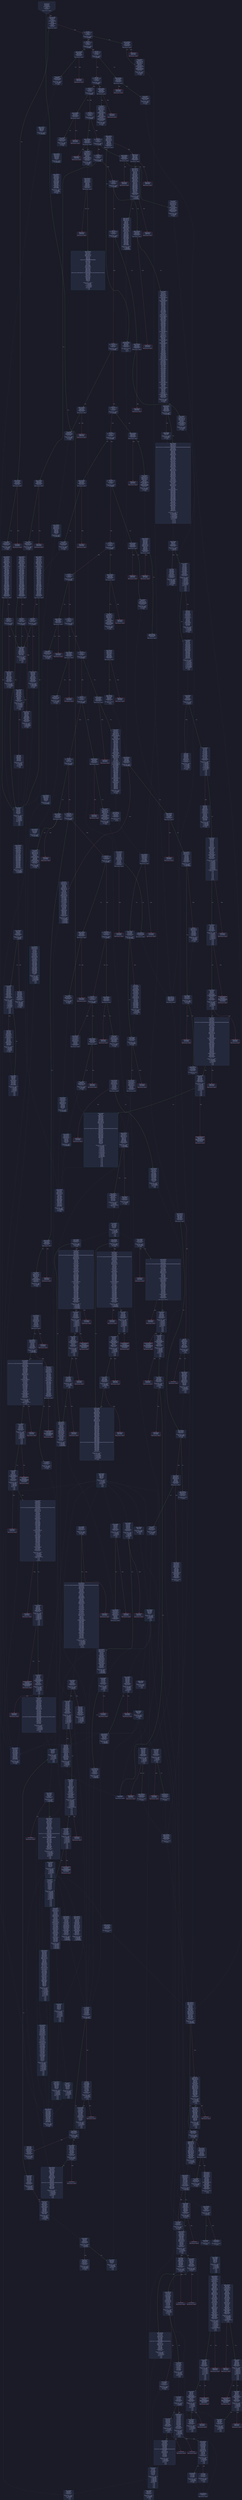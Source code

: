 digraph G {
    node [shape=box, style="filled, rounded", color="#565f89", fontcolor="#c0caf5", fontname="Helvetica", fillcolor="#24283b"];
    edge [color="#414868", fontcolor="#c0caf5", fontname="Helvetica"];
    bgcolor="#1a1b26";
    0 [ label = "[00] PUSH1 80
[02] PUSH1 40
[04] MSTORE
[05] PUSH1 04
[07] CALLDATASIZE
[08] LT
[09] PUSH2 012f
[0c] JUMPI

Stack size req: 0, sizeΔ: 0
" shape = invhouse]
    1 [ label = "[0d] PUSH4 ffffffff
[12] PUSH1 e0
[14] PUSH1 02
[16] EXP
[17] PUSH1 00
[19] CALLDATALOAD
[1a] DIV
[1b] AND
[1c] PUSH4 06fdde03
[21] DUP2
[22] EQ
[23] PUSH2 01ef
[26] JUMPI

Stack size req: 0, sizeΔ: 1
"]
    2 [ label = "[27] DUP1
[28] PUSH4 095ea7b3
[2d] EQ
[2e] PUSH2 0279
[31] JUMPI

Stack size req: 1, sizeΔ: 0
Entry->Op usage:
	0->45:EQ:1
"]
    3 [ label = "[32] DUP1
[33] PUSH4 17634514
[38] EQ
[39] PUSH2 02b1
[3c] JUMPI

Stack size req: 1, sizeΔ: 0
Entry->Op usage:
	0->56:EQ:1
"]
    4 [ label = "[3d] DUP1
[3e] PUSH4 18160ddd
[43] EQ
[44] PUSH2 02d8
[47] JUMPI

Stack size req: 1, sizeΔ: 0
Entry->Op usage:
	0->67:EQ:1
"]
    5 [ label = "[48] DUP1
[49] PUSH4 23b872dd
[4e] EQ
[4f] PUSH2 02ed
[52] JUMPI

Stack size req: 1, sizeΔ: 0
Entry->Op usage:
	0->78:EQ:1
"]
    6 [ label = "[53] DUP1
[54] PUSH4 313ce567
[59] EQ
[5a] PUSH2 0317
[5d] JUMPI

Stack size req: 1, sizeΔ: 0
Entry->Op usage:
	0->89:EQ:1
"]
    7 [ label = "[5e] DUP1
[5f] PUSH4 3cebb823
[64] EQ
[65] PUSH2 0342
[68] JUMPI

Stack size req: 1, sizeΔ: 0
Entry->Op usage:
	0->100:EQ:1
"]
    8 [ label = "[69] DUP1
[6a] PUSH4 4ee2cd7e
[6f] EQ
[70] PUSH2 0363
[73] JUMPI

Stack size req: 1, sizeΔ: 0
Entry->Op usage:
	0->111:EQ:1
"]
    9 [ label = "[74] DUP1
[75] PUSH4 54fd4d50
[7a] EQ
[7b] PUSH2 0387
[7e] JUMPI

Stack size req: 1, sizeΔ: 0
Entry->Op usage:
	0->122:EQ:1
"]
    10 [ label = "[7f] DUP1
[80] PUSH4 6638c087
[85] EQ
[86] PUSH2 039c
[89] JUMPI

Stack size req: 1, sizeΔ: 0
Entry->Op usage:
	0->133:EQ:1
"]
    11 [ label = "[8a] DUP1
[8b] PUSH4 70a08231
[90] EQ
[91] PUSH2 045f
[94] JUMPI

Stack size req: 1, sizeΔ: 0
Entry->Op usage:
	0->144:EQ:1
"]
    12 [ label = "[95] DUP1
[96] PUSH4 80a54001
[9b] EQ
[9c] PUSH2 0480
[9f] JUMPI

Stack size req: 1, sizeΔ: 0
Entry->Op usage:
	0->155:EQ:1
"]
    13 [ label = "[a0] DUP1
[a1] PUSH4 827f32c0
[a6] EQ
[a7] PUSH2 0495
[aa] JUMPI

Stack size req: 1, sizeΔ: 0
Entry->Op usage:
	0->166:EQ:1
"]
    14 [ label = "[ab] DUP1
[ac] PUSH4 95d89b41
[b1] EQ
[b2] PUSH2 04b9
[b5] JUMPI

Stack size req: 1, sizeΔ: 0
Entry->Op usage:
	0->177:EQ:1
"]
    15 [ label = "[b6] DUP1
[b7] PUSH4 981b24d0
[bc] EQ
[bd] PUSH2 04ce
[c0] JUMPI

Stack size req: 1, sizeΔ: 0
Entry->Op usage:
	0->188:EQ:1
"]
    16 [ label = "[c1] DUP1
[c2] PUSH4 a9059cbb
[c7] EQ
[c8] PUSH2 04e6
[cb] JUMPI

Stack size req: 1, sizeΔ: 0
Entry->Op usage:
	0->199:EQ:1
"]
    17 [ label = "[cc] DUP1
[cd] PUSH4 bef97c87
[d2] EQ
[d3] PUSH2 050a
[d6] JUMPI

Stack size req: 1, sizeΔ: 0
Entry->Op usage:
	0->210:EQ:1
"]
    18 [ label = "[d7] DUP1
[d8] PUSH4 c5bcc4f1
[dd] EQ
[de] PUSH2 051f
[e1] JUMPI

Stack size req: 1, sizeΔ: 0
Entry->Op usage:
	0->221:EQ:1
"]
    19 [ label = "[e2] DUP1
[e3] PUSH4 cae9ca51
[e8] EQ
[e9] PUSH2 0534
[ec] JUMPI

Stack size req: 1, sizeΔ: 0
Entry->Op usage:
	0->232:EQ:1
"]
    20 [ label = "[ed] DUP1
[ee] PUSH4 d3ce77fe
[f3] EQ
[f4] PUSH2 059d
[f7] JUMPI

Stack size req: 1, sizeΔ: 0
Entry->Op usage:
	0->243:EQ:1
"]
    21 [ label = "[f8] DUP1
[f9] PUSH4 dd62ed3e
[fe] EQ
[ff] PUSH2 05c1
[0102] JUMPI

Stack size req: 1, sizeΔ: 0
Entry->Op usage:
	0->254:EQ:1
"]
    22 [ label = "[0103] DUP1
[0104] PUSH4 df8de3e7
[0109] EQ
[010a] PUSH2 05e8
[010d] JUMPI

Stack size req: 1, sizeΔ: 0
Entry->Op usage:
	0->265:EQ:1
"]
    23 [ label = "[010e] DUP1
[010f] PUSH4 e77772fe
[0114] EQ
[0115] PUSH2 0609
[0118] JUMPI

Stack size req: 1, sizeΔ: 0
Entry->Op usage:
	0->276:EQ:1
"]
    24 [ label = "[0119] DUP1
[011a] PUSH4 f41e60c5
[011f] EQ
[0120] PUSH2 061e
[0123] JUMPI

Stack size req: 1, sizeΔ: 0
Entry->Op usage:
	0->287:EQ:1
"]
    25 [ label = "[0124] DUP1
[0125] PUSH4 f77c4791
[012a] EQ
[012b] PUSH2 0638
[012e] JUMPI

Stack size req: 1, sizeΔ: 0
Entry->Op usage:
	0->298:EQ:1
"]
    26 [ label = "[012f] JUMPDEST
[0130] PUSH1 00
[0132] SLOAD
[0133] PUSH2 0144
[0136] SWAP1
[0137] PUSH1 01
[0139] PUSH1 a0
[013b] PUSH1 02
[013d] EXP
[013e] SUB
[013f] AND
[0140] PUSH2 064d
[0143] JUMP

Stack size req: 0, sizeΔ: 2
"]
    27 [ label = "[0144] JUMPDEST
[0145] ISZERO
[0146] ISZERO
[0147] PUSH2 014f
[014a] JUMPI

Stack size req: 1, sizeΔ: -1
Entry->Op usage:
	0->325:ISZERO:0
Entry->Exit:
	0->😵
"]
    28 [ label = "[014b] PUSH1 00
[014d] DUP1
[014e] REVERT

Stack size req: 0, sizeΔ: 0
" color = "red"]
    29 [ label = "[014f] JUMPDEST
[0150] PUSH1 00
[0152] SLOAD
[0153] PUSH1 40
[0155] DUP1
[0156] MLOAD
[0157] PUSH32 f48c305400000000000000000000000000000000000000000000000000000000
[0178] DUP2
[0179] MSTORE
[017a] CALLER
[017b] PUSH1 04
[017d] DUP3
[017e] ADD
[017f] MSTORE
[0180] SWAP1
[0181] MLOAD
[0182] PUSH1 01
[0184] PUSH1 a0
[0186] PUSH1 02
[0188] EXP
[0189] SUB
[018a] SWAP1
[018b] SWAP3
[018c] AND
[018d] SWAP2
[018e] PUSH4 f48c3054
[0193] SWAP2
[0194] CALLVALUE
[0195] SWAP2
[0196] PUSH1 24
[0198] DUP1
[0199] DUP4
[019a] ADD
[019b] SWAP3
[019c] PUSH1 20
[019e] SWAP3
[019f] SWAP2
[01a0] SWAP1
[01a1] DUP3
[01a2] SWAP1
[01a3] SUB
[01a4] ADD
[01a5] DUP2
[01a6] DUP6
[01a7] DUP9
[01a8] DUP1
[01a9] EXTCODESIZE
[01aa] ISZERO
[01ab] DUP1
[01ac] ISZERO
[01ad] PUSH2 01b5
[01b0] JUMPI

Stack size req: 0, sizeΔ: 11
"]
    30 [ label = "[01b1] PUSH1 00
[01b3] DUP1
[01b4] REVERT

Stack size req: 0, sizeΔ: 0
" color = "red"]
    31 [ label = "[01b5] JUMPDEST
[01b6] POP
[01b7] GAS
[01b8] CALL
[01b9] ISZERO
[01ba] DUP1
[01bb] ISZERO
[01bc] PUSH2 01c9
[01bf] JUMPI

Stack size req: 7, sizeΔ: -6
Entry->Op usage:
	0->438:POP:0
	1->440:CALL:1
	2->440:CALL:2
	3->440:CALL:3
	4->440:CALL:4
	5->440:CALL:5
	6->440:CALL:6
Entry->Exit:
	0->😵
	1->😵
	2->😵
	3->😵
	4->😵
	5->😵
	6->😵
"]
    32 [ label = "[01c0] RETURNDATASIZE
[01c1] PUSH1 00
[01c3] DUP1
[01c4] RETURNDATACOPY
[01c5] RETURNDATASIZE
[01c6] PUSH1 00
[01c8] REVERT

Stack size req: 0, sizeΔ: 0
" color = "red"]
    33 [ label = "[01c9] JUMPDEST
[01ca] POP
[01cb] POP
[01cc] POP
[01cd] POP
[01ce] POP
[01cf] PUSH1 40
[01d1] MLOAD
[01d2] RETURNDATASIZE
[01d3] PUSH1 20
[01d5] DUP2
[01d6] LT
[01d7] ISZERO
[01d8] PUSH2 01e0
[01db] JUMPI

Stack size req: 5, sizeΔ: -3
Entry->Op usage:
	0->458:POP:0
	1->459:POP:0
	2->460:POP:0
	3->461:POP:0
	4->462:POP:0
Entry->Exit:
	0->😵
	1->😵
	2->😵
	3->😵
	4->😵
"]
    34 [ label = "[01dc] PUSH1 00
[01de] DUP1
[01df] REVERT

Stack size req: 0, sizeΔ: 0
" color = "red"]
    35 [ label = "[01e0] JUMPDEST
[01e1] POP
[01e2] MLOAD
[01e3] ISZERO
[01e4] ISZERO
[01e5] PUSH2 01ed
[01e8] JUMPI

Stack size req: 2, sizeΔ: -2
Entry->Op usage:
	0->481:POP:0
	1->482:MLOAD:0
Entry->Exit:
	0->😵
	1->😵
"]
    36 [ label = "[01e9] PUSH1 00
[01eb] DUP1
[01ec] REVERT

Stack size req: 0, sizeΔ: 0
" color = "red"]
    37 [ label = "[01ed] JUMPDEST
[01ee] STOP

Stack size req: 0, sizeΔ: 0
" color = "darkblue"]
    38 [ label = "[01ef] JUMPDEST
[01f0] CALLVALUE
[01f1] DUP1
[01f2] ISZERO
[01f3] PUSH2 01fb
[01f6] JUMPI

Stack size req: 0, sizeΔ: 1
"]
    39 [ label = "[01f7] PUSH1 00
[01f9] DUP1
[01fa] REVERT

Stack size req: 0, sizeΔ: 0
" color = "red"]
    40 [ label = "[01fb] JUMPDEST
[01fc] POP
[01fd] PUSH2 0204
[0200] PUSH2 067a
[0203] JUMP

Stack size req: 1, sizeΔ: 0
Entry->Op usage:
	0->508:POP:0
Entry->Exit:
	0->😵
"]
    41 [ label = "[0204] JUMPDEST
[0205] PUSH1 40
[0207] DUP1
[0208] MLOAD
[0209] PUSH1 20
[020b] DUP1
[020c] DUP3
[020d] MSTORE
[020e] DUP4
[020f] MLOAD
[0210] DUP2
[0211] DUP4
[0212] ADD
[0213] MSTORE
[0214] DUP4
[0215] MLOAD
[0216] SWAP2
[0217] SWAP3
[0218] DUP4
[0219] SWAP3
[021a] SWAP1
[021b] DUP4
[021c] ADD
[021d] SWAP2
[021e] DUP6
[021f] ADD
[0220] SWAP1
[0221] DUP1
[0222] DUP4
[0223] DUP4
[0224] PUSH1 00

Stack size req: 1, sizeΔ: 9
Entry->Op usage:
	0->527:MLOAD:0
	0->533:MLOAD:0
	0->543:ADD:0
"]
    42 [ label = "[0226] JUMPDEST
[0227] DUP4
[0228] DUP2
[0229] LT
[022a] ISZERO
[022b] PUSH2 023e
[022e] JUMPI

Stack size req: 4, sizeΔ: 0
Entry->Op usage:
	0->553:LT:0
	3->553:LT:1
"]
    43 [ label = "[022f] DUP2
[0230] DUP2
[0231] ADD
[0232] MLOAD
[0233] DUP4
[0234] DUP3
[0235] ADD
[0236] MSTORE
[0237] PUSH1 20
[0239] ADD
[023a] PUSH2 0226
[023d] JUMP

Stack size req: 3, sizeΔ: 0
Entry->Op usage:
	0->561:ADD:0
	0->565:ADD:0
	0->569:ADD:1
	1->561:ADD:1
	2->565:ADD:1
Entry->Exit:
	0->😵
"]
    44 [ label = "[023e] JUMPDEST
[023f] POP
[0240] POP
[0241] POP
[0242] POP
[0243] SWAP1
[0244] POP
[0245] SWAP1
[0246] DUP2
[0247] ADD
[0248] SWAP1
[0249] PUSH1 1f
[024b] AND
[024c] DUP1
[024d] ISZERO
[024e] PUSH2 026b
[0251] JUMPI

Stack size req: 7, sizeΔ: -5
Entry->Op usage:
	0->575:POP:0
	1->576:POP:0
	2->577:POP:0
	3->578:POP:0
	4->583:ADD:0
	4->587:AND:1
	4->589:ISZERO:0
	5->580:POP:0
	6->583:ADD:1
Entry->Exit:
	0->😵
	1->😵
	2->😵
	3->😵
	4->0
	5->😵
	6->😵
"]
    45 [ label = "[0252] DUP1
[0253] DUP3
[0254] SUB
[0255] DUP1
[0256] MLOAD
[0257] PUSH1 01
[0259] DUP4
[025a] PUSH1 20
[025c] SUB
[025d] PUSH2 0100
[0260] EXP
[0261] SUB
[0262] NOT
[0263] AND
[0264] DUP2
[0265] MSTORE
[0266] PUSH1 20
[0268] ADD
[0269] SWAP2
[026a] POP

Stack size req: 2, sizeΔ: 0
Entry->Op usage:
	0->596:SUB:1
	0->604:SUB:1
	1->596:SUB:0
	1->618:POP:0
Entry->Exit:
	1->😵
"]
    46 [ label = "[026b] JUMPDEST
[026c] POP
[026d] SWAP3
[026e] POP
[026f] POP
[0270] POP
[0271] PUSH1 40
[0273] MLOAD
[0274] DUP1
[0275] SWAP2
[0276] SUB
[0277] SWAP1
[0278] RETURN

Stack size req: 5, sizeΔ: -5
Entry->Op usage:
	0->620:POP:0
	1->630:SUB:0
	2->623:POP:0
	3->624:POP:0
	4->622:POP:0
Entry->Exit:
	0->😵
	1->😵
	2->😵
	3->😵
	4->😵
" color = "darkblue"]
    47 [ label = "[0279] JUMPDEST
[027a] CALLVALUE
[027b] DUP1
[027c] ISZERO
[027d] PUSH2 0285
[0280] JUMPI

Stack size req: 0, sizeΔ: 1
"]
    48 [ label = "[0281] PUSH1 00
[0283] DUP1
[0284] REVERT

Stack size req: 0, sizeΔ: 0
" color = "red"]
    49 [ label = "[0285] JUMPDEST
[0286] POP
[0287] PUSH2 029d
[028a] PUSH1 01
[028c] PUSH1 a0
[028e] PUSH1 02
[0290] EXP
[0291] SUB
[0292] PUSH1 04
[0294] CALLDATALOAD
[0295] AND
[0296] PUSH1 24
[0298] CALLDATALOAD
[0299] PUSH2 0707
[029c] JUMP

Stack size req: 1, sizeΔ: 2
Entry->Op usage:
	0->646:POP:0
Entry->Exit:
	0->😵
"]
    50 [ label = "[029d] JUMPDEST
[029e] PUSH1 40
[02a0] DUP1
[02a1] MLOAD
[02a2] SWAP2
[02a3] ISZERO
[02a4] ISZERO
[02a5] DUP3
[02a6] MSTORE
[02a7] MLOAD
[02a8] SWAP1
[02a9] DUP2
[02aa] SWAP1
[02ab] SUB
[02ac] PUSH1 20
[02ae] ADD
[02af] SWAP1
[02b0] RETURN

Stack size req: 1, sizeΔ: -1
Entry->Op usage:
	0->675:ISZERO:0
Entry->Exit:
	0->😵
" color = "darkblue"]
    51 [ label = "[02b1] JUMPDEST
[02b2] CALLVALUE
[02b3] DUP1
[02b4] ISZERO
[02b5] PUSH2 02bd
[02b8] JUMPI

Stack size req: 0, sizeΔ: 1
"]
    52 [ label = "[02b9] PUSH1 00
[02bb] DUP1
[02bc] REVERT

Stack size req: 0, sizeΔ: 0
" color = "red"]
    53 [ label = "[02bd] JUMPDEST
[02be] POP
[02bf] PUSH2 02c6
[02c2] PUSH2 0885
[02c5] JUMP

Stack size req: 1, sizeΔ: 0
Entry->Op usage:
	0->702:POP:0
Entry->Exit:
	0->😵
"]
    54 [ label = "[02c6] JUMPDEST
[02c7] PUSH1 40
[02c9] DUP1
[02ca] MLOAD
[02cb] SWAP2
[02cc] DUP3
[02cd] MSTORE
[02ce] MLOAD
[02cf] SWAP1
[02d0] DUP2
[02d1] SWAP1
[02d2] SUB
[02d3] PUSH1 20
[02d5] ADD
[02d6] SWAP1
[02d7] RETURN

Stack size req: 1, sizeΔ: -1
Entry->Op usage:
	0->717:MSTORE:1
Entry->Exit:
	0->😵
" color = "darkblue"]
    55 [ label = "[02d8] JUMPDEST
[02d9] CALLVALUE
[02da] DUP1
[02db] ISZERO
[02dc] PUSH2 02e4
[02df] JUMPI

Stack size req: 0, sizeΔ: 1
"]
    56 [ label = "[02e0] PUSH1 00
[02e2] DUP1
[02e3] REVERT

Stack size req: 0, sizeΔ: 0
" color = "red"]
    57 [ label = "[02e4] JUMPDEST
[02e5] POP
[02e6] PUSH2 02c6
[02e9] PUSH2 088b
[02ec] JUMP

Stack size req: 1, sizeΔ: 0
Entry->Op usage:
	0->741:POP:0
Entry->Exit:
	0->😵
"]
    58 [ label = "[02ed] JUMPDEST
[02ee] CALLVALUE
[02ef] DUP1
[02f0] ISZERO
[02f1] PUSH2 02f9
[02f4] JUMPI

Stack size req: 0, sizeΔ: 1
"]
    59 [ label = "[02f5] PUSH1 00
[02f7] DUP1
[02f8] REVERT

Stack size req: 0, sizeΔ: 0
" color = "red"]
    60 [ label = "[02f9] JUMPDEST
[02fa] POP
[02fb] PUSH2 029d
[02fe] PUSH1 01
[0300] PUSH1 a0
[0302] PUSH1 02
[0304] EXP
[0305] SUB
[0306] PUSH1 04
[0308] CALLDATALOAD
[0309] DUP2
[030a] AND
[030b] SWAP1
[030c] PUSH1 24
[030e] CALLDATALOAD
[030f] AND
[0310] PUSH1 44
[0312] CALLDATALOAD
[0313] PUSH2 089c
[0316] JUMP

Stack size req: 1, sizeΔ: 3
Entry->Op usage:
	0->762:POP:0
Entry->Exit:
	0->😵
"]
    61 [ label = "[0317] JUMPDEST
[0318] CALLVALUE
[0319] DUP1
[031a] ISZERO
[031b] PUSH2 0323
[031e] JUMPI

Stack size req: 0, sizeΔ: 1
"]
    62 [ label = "[031f] PUSH1 00
[0321] DUP1
[0322] REVERT

Stack size req: 0, sizeΔ: 0
" color = "red"]
    63 [ label = "[0323] JUMPDEST
[0324] POP
[0325] PUSH2 032c
[0328] PUSH2 0930
[032b] JUMP

Stack size req: 1, sizeΔ: 0
Entry->Op usage:
	0->804:POP:0
Entry->Exit:
	0->😵
"]
    64 [ label = "[032c] JUMPDEST
[032d] PUSH1 40
[032f] DUP1
[0330] MLOAD
[0331] PUSH1 ff
[0333] SWAP1
[0334] SWAP3
[0335] AND
[0336] DUP3
[0337] MSTORE
[0338] MLOAD
[0339] SWAP1
[033a] DUP2
[033b] SWAP1
[033c] SUB
[033d] PUSH1 20
[033f] ADD
[0340] SWAP1
[0341] RETURN

Stack size req: 1, sizeΔ: -1
Entry->Op usage:
	0->821:AND:0
	0->823:MSTORE:1
Entry->Exit:
	0->😵
" color = "darkblue"]
    65 [ label = "[0342] JUMPDEST
[0343] CALLVALUE
[0344] DUP1
[0345] ISZERO
[0346] PUSH2 034e
[0349] JUMPI

Stack size req: 0, sizeΔ: 1
"]
    66 [ label = "[034a] PUSH1 00
[034c] DUP1
[034d] REVERT

Stack size req: 0, sizeΔ: 0
" color = "red"]
    67 [ label = "[034e] JUMPDEST
[034f] POP
[0350] PUSH2 01ed
[0353] PUSH1 01
[0355] PUSH1 a0
[0357] PUSH1 02
[0359] EXP
[035a] SUB
[035b] PUSH1 04
[035d] CALLDATALOAD
[035e] AND
[035f] PUSH2 0939
[0362] JUMP

Stack size req: 1, sizeΔ: 1
Entry->Op usage:
	0->847:POP:0
Entry->Exit:
	0->😵
"]
    68 [ label = "[0363] JUMPDEST
[0364] CALLVALUE
[0365] DUP1
[0366] ISZERO
[0367] PUSH2 036f
[036a] JUMPI

Stack size req: 0, sizeΔ: 1
"]
    69 [ label = "[036b] PUSH1 00
[036d] DUP1
[036e] REVERT

Stack size req: 0, sizeΔ: 0
" color = "red"]
    70 [ label = "[036f] JUMPDEST
[0370] POP
[0371] PUSH2 02c6
[0374] PUSH1 01
[0376] PUSH1 a0
[0378] PUSH1 02
[037a] EXP
[037b] SUB
[037c] PUSH1 04
[037e] CALLDATALOAD
[037f] AND
[0380] PUSH1 24
[0382] CALLDATALOAD
[0383] PUSH2 09b1
[0386] JUMP

Stack size req: 1, sizeΔ: 2
Entry->Op usage:
	0->880:POP:0
Entry->Exit:
	0->😵
"]
    71 [ label = "[0387] JUMPDEST
[0388] CALLVALUE
[0389] DUP1
[038a] ISZERO
[038b] PUSH2 0393
[038e] JUMPI

Stack size req: 0, sizeΔ: 1
"]
    72 [ label = "[038f] PUSH1 00
[0391] DUP1
[0392] REVERT

Stack size req: 0, sizeΔ: 0
" color = "red"]
    73 [ label = "[0393] JUMPDEST
[0394] POP
[0395] PUSH2 0204
[0398] PUSH2 0afe
[039b] JUMP

Stack size req: 1, sizeΔ: 0
Entry->Op usage:
	0->916:POP:0
Entry->Exit:
	0->😵
"]
    74 [ label = "[039c] JUMPDEST
[039d] CALLVALUE
[039e] DUP1
[039f] ISZERO
[03a0] PUSH2 03a8
[03a3] JUMPI

Stack size req: 0, sizeΔ: 1
"]
    75 [ label = "[03a4] PUSH1 00
[03a6] DUP1
[03a7] REVERT

Stack size req: 0, sizeΔ: 0
" color = "red"]
    76 [ label = "[03a8] JUMPDEST
[03a9] POP
[03aa] PUSH1 40
[03ac] DUP1
[03ad] MLOAD
[03ae] PUSH1 20
[03b0] PUSH1 04
[03b2] DUP1
[03b3] CALLDATALOAD
[03b4] DUP1
[03b5] DUP3
[03b6] ADD
[03b7] CALLDATALOAD
[03b8] PUSH1 1f
[03ba] DUP2
[03bb] ADD
[03bc] DUP5
[03bd] SWAP1
[03be] DIV
[03bf] DUP5
[03c0] MUL
[03c1] DUP6
[03c2] ADD
[03c3] DUP5
[03c4] ADD
[03c5] SWAP1
[03c6] SWAP6
[03c7] MSTORE
[03c8] DUP5
[03c9] DUP5
[03ca] MSTORE
[03cb] PUSH2 0443
[03ce] SWAP5
[03cf] CALLDATASIZE
[03d0] SWAP5
[03d1] SWAP3
[03d2] SWAP4
[03d3] PUSH1 24
[03d5] SWAP4
[03d6] SWAP3
[03d7] DUP5
[03d8] ADD
[03d9] SWAP2
[03da] SWAP1
[03db] DUP2
[03dc] SWAP1
[03dd] DUP5
[03de] ADD
[03df] DUP4
[03e0] DUP3
[03e1] DUP1
[03e2] DUP3
[03e3] DUP5
[03e4] CALLDATACOPY
[03e5] POP
[03e6] POP
[03e7] PUSH1 40
[03e9] DUP1
[03ea] MLOAD
[03eb] PUSH1 20
[03ed] PUSH1 1f
[03ef] DUP2
[03f0] DUP11
[03f1] ADD
[03f2] CALLDATALOAD
[03f3] DUP12
[03f4] ADD
[03f5] DUP1
[03f6] CALLDATALOAD
[03f7] SWAP2
[03f8] DUP3
[03f9] ADD
[03fa] DUP4
[03fb] SWAP1
[03fc] DIV
[03fd] DUP4
[03fe] MUL
[03ff] DUP5
[0400] ADD
[0401] DUP4
[0402] ADD
[0403] DUP6
[0404] MSTORE
[0405] DUP2
[0406] DUP5
[0407] MSTORE
[0408] SWAP9
[0409] SWAP12
[040a] PUSH1 ff
[040c] DUP12
[040d] CALLDATALOAD
[040e] AND
[040f] SWAP12
[0410] SWAP1
[0411] SWAP11
[0412] SWAP1
[0413] SWAP10
[0414] SWAP5
[0415] ADD
[0416] SWAP8
[0417] POP
[0418] SWAP2
[0419] SWAP6
[041a] POP
[041b] SWAP2
[041c] DUP3
[041d] ADD
[041e] SWAP4
[041f] POP
[0420] SWAP2
[0421] POP
[0422] DUP2
[0423] SWAP1
[0424] DUP5
[0425] ADD
[0426] DUP4
[0427] DUP3
[0428] DUP1
[0429] DUP3
[042a] DUP5
[042b] CALLDATACOPY
[042c] POP
[042d] SWAP5
[042e] SWAP8
[042f] POP
[0430] POP
[0431] DUP5
[0432] CALLDATALOAD
[0433] SWAP6
[0434] POP
[0435] POP
[0436] POP
[0437] POP
[0438] POP
[0439] PUSH1 20
[043b] ADD
[043c] CALLDATALOAD
[043d] ISZERO
[043e] ISZERO
[043f] PUSH2 0b59
[0442] JUMP

Stack size req: 1, sizeΔ: 5
Entry->Op usage:
	0->937:POP:0
Entry->Exit:
	0->😵
"]
    77 [ label = "[0443] JUMPDEST
[0444] PUSH1 40
[0446] DUP1
[0447] MLOAD
[0448] PUSH1 01
[044a] PUSH1 a0
[044c] PUSH1 02
[044e] EXP
[044f] SUB
[0450] SWAP1
[0451] SWAP3
[0452] AND
[0453] DUP3
[0454] MSTORE
[0455] MLOAD
[0456] SWAP1
[0457] DUP2
[0458] SWAP1
[0459] SUB
[045a] PUSH1 20
[045c] ADD
[045d] SWAP1
[045e] RETURN

Stack size req: 1, sizeΔ: -1
Entry->Op usage:
	0->1106:AND:0
	0->1108:MSTORE:1
Entry->Exit:
	0->😵
" color = "darkblue"]
    78 [ label = "[045f] JUMPDEST
[0460] CALLVALUE
[0461] DUP1
[0462] ISZERO
[0463] PUSH2 046b
[0466] JUMPI

Stack size req: 0, sizeΔ: 1
"]
    79 [ label = "[0467] PUSH1 00
[0469] DUP1
[046a] REVERT

Stack size req: 0, sizeΔ: 0
" color = "red"]
    80 [ label = "[046b] JUMPDEST
[046c] POP
[046d] PUSH2 02c6
[0470] PUSH1 01
[0472] PUSH1 a0
[0474] PUSH1 02
[0476] EXP
[0477] SUB
[0478] PUSH1 04
[047a] CALLDATALOAD
[047b] AND
[047c] PUSH2 0db3
[047f] JUMP

Stack size req: 1, sizeΔ: 1
Entry->Op usage:
	0->1132:POP:0
Entry->Exit:
	0->😵
"]
    81 [ label = "[0480] JUMPDEST
[0481] CALLVALUE
[0482] DUP1
[0483] ISZERO
[0484] PUSH2 048c
[0487] JUMPI

Stack size req: 0, sizeΔ: 1
"]
    82 [ label = "[0488] PUSH1 00
[048a] DUP1
[048b] REVERT

Stack size req: 0, sizeΔ: 0
" color = "red"]
    83 [ label = "[048c] JUMPDEST
[048d] POP
[048e] PUSH2 0443
[0491] PUSH2 0dc7
[0494] JUMP

Stack size req: 1, sizeΔ: 0
Entry->Op usage:
	0->1165:POP:0
Entry->Exit:
	0->😵
"]
    84 [ label = "[0495] JUMPDEST
[0496] CALLVALUE
[0497] DUP1
[0498] ISZERO
[0499] PUSH2 04a1
[049c] JUMPI

Stack size req: 0, sizeΔ: 1
"]
    85 [ label = "[049d] PUSH1 00
[049f] DUP1
[04a0] REVERT

Stack size req: 0, sizeΔ: 0
" color = "red"]
    86 [ label = "[04a1] JUMPDEST
[04a2] POP
[04a3] PUSH2 029d
[04a6] PUSH1 01
[04a8] PUSH1 a0
[04aa] PUSH1 02
[04ac] EXP
[04ad] SUB
[04ae] PUSH1 04
[04b0] CALLDATALOAD
[04b1] AND
[04b2] PUSH1 24
[04b4] CALLDATALOAD
[04b5] PUSH2 0dd6
[04b8] JUMP

Stack size req: 1, sizeΔ: 2
Entry->Op usage:
	0->1186:POP:0
Entry->Exit:
	0->😵
"]
    87 [ label = "[04b9] JUMPDEST
[04ba] CALLVALUE
[04bb] DUP1
[04bc] ISZERO
[04bd] PUSH2 04c5
[04c0] JUMPI

Stack size req: 0, sizeΔ: 1
"]
    88 [ label = "[04c1] PUSH1 00
[04c3] DUP1
[04c4] REVERT

Stack size req: 0, sizeΔ: 0
" color = "red"]
    89 [ label = "[04c5] JUMPDEST
[04c6] POP
[04c7] PUSH2 0204
[04ca] PUSH2 0e90
[04cd] JUMP

Stack size req: 1, sizeΔ: 0
Entry->Op usage:
	0->1222:POP:0
Entry->Exit:
	0->😵
"]
    90 [ label = "[04ce] JUMPDEST
[04cf] CALLVALUE
[04d0] DUP1
[04d1] ISZERO
[04d2] PUSH2 04da
[04d5] JUMPI

Stack size req: 0, sizeΔ: 1
"]
    91 [ label = "[04d6] PUSH1 00
[04d8] DUP1
[04d9] REVERT

Stack size req: 0, sizeΔ: 0
" color = "red"]
    92 [ label = "[04da] JUMPDEST
[04db] POP
[04dc] PUSH2 02c6
[04df] PUSH1 04
[04e1] CALLDATALOAD
[04e2] PUSH2 0eeb
[04e5] JUMP

Stack size req: 1, sizeΔ: 1
Entry->Op usage:
	0->1243:POP:0
Entry->Exit:
	0->😵
"]
    93 [ label = "[04e6] JUMPDEST
[04e7] CALLVALUE
[04e8] DUP1
[04e9] ISZERO
[04ea] PUSH2 04f2
[04ed] JUMPI

Stack size req: 0, sizeΔ: 1
"]
    94 [ label = "[04ee] PUSH1 00
[04f0] DUP1
[04f1] REVERT

Stack size req: 0, sizeΔ: 0
" color = "red"]
    95 [ label = "[04f2] JUMPDEST
[04f3] POP
[04f4] PUSH2 029d
[04f7] PUSH1 01
[04f9] PUSH1 a0
[04fb] PUSH1 02
[04fd] EXP
[04fe] SUB
[04ff] PUSH1 04
[0501] CALLDATALOAD
[0502] AND
[0503] PUSH1 24
[0505] CALLDATALOAD
[0506] PUSH2 0fdf
[0509] JUMP

Stack size req: 1, sizeΔ: 2
Entry->Op usage:
	0->1267:POP:0
Entry->Exit:
	0->😵
"]
    96 [ label = "[050a] JUMPDEST
[050b] CALLVALUE
[050c] DUP1
[050d] ISZERO
[050e] PUSH2 0516
[0511] JUMPI

Stack size req: 0, sizeΔ: 1
"]
    97 [ label = "[0512] PUSH1 00
[0514] DUP1
[0515] REVERT

Stack size req: 0, sizeΔ: 0
" color = "red"]
    98 [ label = "[0516] JUMPDEST
[0517] POP
[0518] PUSH2 029d
[051b] PUSH2 1007
[051e] JUMP

Stack size req: 1, sizeΔ: 0
Entry->Op usage:
	0->1303:POP:0
Entry->Exit:
	0->😵
"]
    99 [ label = "[051f] JUMPDEST
[0520] CALLVALUE
[0521] DUP1
[0522] ISZERO
[0523] PUSH2 052b
[0526] JUMPI

Stack size req: 0, sizeΔ: 1
"]
    100 [ label = "[0527] PUSH1 00
[0529] DUP1
[052a] REVERT

Stack size req: 0, sizeΔ: 0
" color = "red"]
    101 [ label = "[052b] JUMPDEST
[052c] POP
[052d] PUSH2 02c6
[0530] PUSH2 1010
[0533] JUMP

Stack size req: 1, sizeΔ: 0
Entry->Op usage:
	0->1324:POP:0
Entry->Exit:
	0->😵
"]
    102 [ label = "[0534] JUMPDEST
[0535] CALLVALUE
[0536] DUP1
[0537] ISZERO
[0538] PUSH2 0540
[053b] JUMPI

Stack size req: 0, sizeΔ: 1
"]
    103 [ label = "[053c] PUSH1 00
[053e] DUP1
[053f] REVERT

Stack size req: 0, sizeΔ: 0
" color = "red"]
    104 [ label = "[0540] JUMPDEST
[0541] POP
[0542] PUSH1 40
[0544] DUP1
[0545] MLOAD
[0546] PUSH1 20
[0548] PUSH1 04
[054a] PUSH1 44
[054c] CALLDATALOAD
[054d] DUP2
[054e] DUP2
[054f] ADD
[0550] CALLDATALOAD
[0551] PUSH1 1f
[0553] DUP2
[0554] ADD
[0555] DUP5
[0556] SWAP1
[0557] DIV
[0558] DUP5
[0559] MUL
[055a] DUP6
[055b] ADD
[055c] DUP5
[055d] ADD
[055e] SWAP1
[055f] SWAP6
[0560] MSTORE
[0561] DUP5
[0562] DUP5
[0563] MSTORE
[0564] PUSH2 029d
[0567] SWAP5
[0568] DUP3
[0569] CALLDATALOAD
[056a] PUSH1 01
[056c] PUSH1 a0
[056e] PUSH1 02
[0570] EXP
[0571] SUB
[0572] AND
[0573] SWAP5
[0574] PUSH1 24
[0576] DUP1
[0577] CALLDATALOAD
[0578] SWAP6
[0579] CALLDATASIZE
[057a] SWAP6
[057b] SWAP5
[057c] PUSH1 64
[057e] SWAP5
[057f] SWAP3
[0580] ADD
[0581] SWAP2
[0582] SWAP1
[0583] DUP2
[0584] SWAP1
[0585] DUP5
[0586] ADD
[0587] DUP4
[0588] DUP3
[0589] DUP1
[058a] DUP3
[058b] DUP5
[058c] CALLDATACOPY
[058d] POP
[058e] SWAP5
[058f] SWAP8
[0590] POP
[0591] PUSH2 1016
[0594] SWAP7
[0595] POP
[0596] POP
[0597] POP
[0598] POP
[0599] POP
[059a] POP
[059b] POP
[059c] JUMP

Stack size req: 1, sizeΔ: 3
Entry->Op usage:
	0->1345:POP:0
Entry->Exit:
	0->😵
"]
    105 [ label = "[059d] JUMPDEST
[059e] CALLVALUE
[059f] DUP1
[05a0] ISZERO
[05a1] PUSH2 05a9
[05a4] JUMPI

Stack size req: 0, sizeΔ: 1
"]
    106 [ label = "[05a5] PUSH1 00
[05a7] DUP1
[05a8] REVERT

Stack size req: 0, sizeΔ: 0
" color = "red"]
    107 [ label = "[05a9] JUMPDEST
[05aa] POP
[05ab] PUSH2 029d
[05ae] PUSH1 01
[05b0] PUSH1 a0
[05b2] PUSH1 02
[05b4] EXP
[05b5] SUB
[05b6] PUSH1 04
[05b8] CALLDATALOAD
[05b9] AND
[05ba] PUSH1 24
[05bc] CALLDATALOAD
[05bd] PUSH2 1131
[05c0] JUMP

Stack size req: 1, sizeΔ: 2
Entry->Op usage:
	0->1450:POP:0
Entry->Exit:
	0->😵
"]
    108 [ label = "[05c1] JUMPDEST
[05c2] CALLVALUE
[05c3] DUP1
[05c4] ISZERO
[05c5] PUSH2 05cd
[05c8] JUMPI

Stack size req: 0, sizeΔ: 1
"]
    109 [ label = "[05c9] PUSH1 00
[05cb] DUP1
[05cc] REVERT

Stack size req: 0, sizeΔ: 0
" color = "red"]
    110 [ label = "[05cd] JUMPDEST
[05ce] POP
[05cf] PUSH2 02c6
[05d2] PUSH1 01
[05d4] PUSH1 a0
[05d6] PUSH1 02
[05d8] EXP
[05d9] SUB
[05da] PUSH1 04
[05dc] CALLDATALOAD
[05dd] DUP2
[05de] AND
[05df] SWAP1
[05e0] PUSH1 24
[05e2] CALLDATALOAD
[05e3] AND
[05e4] PUSH2 11e7
[05e7] JUMP

Stack size req: 1, sizeΔ: 2
Entry->Op usage:
	0->1486:POP:0
Entry->Exit:
	0->😵
"]
    111 [ label = "[05e8] JUMPDEST
[05e9] CALLVALUE
[05ea] DUP1
[05eb] ISZERO
[05ec] PUSH2 05f4
[05ef] JUMPI

Stack size req: 0, sizeΔ: 1
"]
    112 [ label = "[05f0] PUSH1 00
[05f2] DUP1
[05f3] REVERT

Stack size req: 0, sizeΔ: 0
" color = "red"]
    113 [ label = "[05f4] JUMPDEST
[05f5] POP
[05f6] PUSH2 01ed
[05f9] PUSH1 01
[05fb] PUSH1 a0
[05fd] PUSH1 02
[05ff] EXP
[0600] SUB
[0601] PUSH1 04
[0603] CALLDATALOAD
[0604] AND
[0605] PUSH2 1212
[0608] JUMP

Stack size req: 1, sizeΔ: 1
Entry->Op usage:
	0->1525:POP:0
Entry->Exit:
	0->😵
"]
    114 [ label = "[0609] JUMPDEST
[060a] CALLVALUE
[060b] DUP1
[060c] ISZERO
[060d] PUSH2 0615
[0610] JUMPI

Stack size req: 0, sizeΔ: 1
"]
    115 [ label = "[0611] PUSH1 00
[0613] DUP1
[0614] REVERT

Stack size req: 0, sizeΔ: 0
" color = "red"]
    116 [ label = "[0615] JUMPDEST
[0616] POP
[0617] PUSH2 0443
[061a] PUSH2 13f9
[061d] JUMP

Stack size req: 1, sizeΔ: 0
Entry->Op usage:
	0->1558:POP:0
Entry->Exit:
	0->😵
"]
    117 [ label = "[061e] JUMPDEST
[061f] CALLVALUE
[0620] DUP1
[0621] ISZERO
[0622] PUSH2 062a
[0625] JUMPI

Stack size req: 0, sizeΔ: 1
"]
    118 [ label = "[0626] PUSH1 00
[0628] DUP1
[0629] REVERT

Stack size req: 0, sizeΔ: 0
" color = "red"]
    119 [ label = "[062a] JUMPDEST
[062b] POP
[062c] PUSH2 01ed
[062f] PUSH1 04
[0631] CALLDATALOAD
[0632] ISZERO
[0633] ISZERO
[0634] PUSH2 140d
[0637] JUMP

Stack size req: 1, sizeΔ: 1
Entry->Op usage:
	0->1579:POP:0
Entry->Exit:
	0->😵
"]
    120 [ label = "[0638] JUMPDEST
[0639] CALLVALUE
[063a] DUP1
[063b] ISZERO
[063c] PUSH2 0644
[063f] JUMPI

Stack size req: 0, sizeΔ: 1
"]
    121 [ label = "[0640] PUSH1 00
[0642] DUP1
[0643] REVERT

Stack size req: 0, sizeΔ: 0
" color = "red"]
    122 [ label = "[0644] JUMPDEST
[0645] POP
[0646] PUSH2 0443
[0649] PUSH2 1437
[064c] JUMP

Stack size req: 1, sizeΔ: 0
Entry->Op usage:
	0->1605:POP:0
Entry->Exit:
	0->😵
"]
    123 [ label = "[064d] JUMPDEST
[064e] PUSH1 00
[0650] DUP1
[0651] PUSH1 01
[0653] PUSH1 a0
[0655] PUSH1 02
[0657] EXP
[0658] SUB
[0659] DUP4
[065a] AND
[065b] ISZERO
[065c] ISZERO
[065d] PUSH2 0669
[0660] JUMPI

Stack size req: 1, sizeΔ: 2
Entry->Op usage:
	0->1626:AND:0
	0->1627:ISZERO:0
"]
    124 [ label = "[0661] PUSH1 00
[0663] SWAP2
[0664] POP
[0665] PUSH2 0674
[0668] JUMP

Stack size req: 2, sizeΔ: 0
Entry->Op usage:
	1->1636:POP:0
Entry->Exit:
	1->😵
"]
    125 [ label = "[0669] JUMPDEST
[066a] DUP3
[066b] EXTCODESIZE
[066c] SWAP1
[066d] POP
[066e] PUSH1 00
[0670] DUP2
[0671] GT
[0672] SWAP2
[0673] POP

Stack size req: 3, sizeΔ: 0
Entry->Op usage:
	0->1645:POP:0
	1->1651:POP:0
	2->1643:EXTCODESIZE:0
Entry->Exit:
	0->😵
	1->😵
"]
    126 [ label = "[0674] JUMPDEST
[0675] POP
[0676] SWAP2
[0677] SWAP1
[0678] POP
[0679] JUMP
Indirect!

Stack size req: 4, sizeΔ: -3
Entry->Op usage:
	0->1653:POP:0
	2->1656:POP:0
	3->1657:JUMP:0
Entry->Exit:
	0->😵
	1->0
	2->😵
	3->😵
" color = "teal"]
    127 [ label = "[067a] JUMPDEST
[067b] PUSH1 01
[067d] DUP1
[067e] SLOAD
[067f] PUSH1 40
[0681] DUP1
[0682] MLOAD
[0683] PUSH1 20
[0685] PUSH1 02
[0687] DUP5
[0688] DUP7
[0689] AND
[068a] ISZERO
[068b] PUSH2 0100
[068e] MUL
[068f] PUSH1 00
[0691] NOT
[0692] ADD
[0693] SWAP1
[0694] SWAP5
[0695] AND
[0696] SWAP4
[0697] SWAP1
[0698] SWAP4
[0699] DIV
[069a] PUSH1 1f
[069c] DUP2
[069d] ADD
[069e] DUP5
[069f] SWAP1
[06a0] DIV
[06a1] DUP5
[06a2] MUL
[06a3] DUP3
[06a4] ADD
[06a5] DUP5
[06a6] ADD
[06a7] SWAP1
[06a8] SWAP3
[06a9] MSTORE
[06aa] DUP2
[06ab] DUP2
[06ac] MSTORE
[06ad] SWAP3
[06ae] SWAP2
[06af] DUP4
[06b0] ADD
[06b1] DUP3
[06b2] DUP3
[06b3] DUP1
[06b4] ISZERO
[06b5] PUSH2 06ff
[06b8] JUMPI

Stack size req: 0, sizeΔ: 6
"]
    128 [ label = "[06b9] DUP1
[06ba] PUSH1 1f
[06bc] LT
[06bd] PUSH2 06d4
[06c0] JUMPI

Stack size req: 1, sizeΔ: 0
Entry->Op usage:
	0->1724:LT:1
"]
    129 [ label = "[06c1] PUSH2 0100
[06c4] DUP1
[06c5] DUP4
[06c6] SLOAD
[06c7] DIV
[06c8] MUL
[06c9] DUP4
[06ca] MSTORE
[06cb] SWAP2
[06cc] PUSH1 20
[06ce] ADD
[06cf] SWAP2
[06d0] PUSH2 06ff
[06d3] JUMP

Stack size req: 3, sizeΔ: 0
Entry->Op usage:
	1->1734:SLOAD:0
	2->1738:MSTORE:0
	2->1742:ADD:1
Entry->Exit:
	2->😵
"]
    130 [ label = "[06d4] JUMPDEST
[06d5] DUP3
[06d6] ADD
[06d7] SWAP2
[06d8] SWAP1
[06d9] PUSH1 00
[06db] MSTORE
[06dc] PUSH1 20
[06de] PUSH1 00
[06e0] SHA3
[06e1] SWAP1

Stack size req: 3, sizeΔ: 0
Entry->Op usage:
	0->1750:ADD:1
	1->1755:MSTORE:1
	2->1750:ADD:0
Entry->Exit:
	0->😵
	1->😵
	2->0
"]
    131 [ label = "[06e2] JUMPDEST
[06e3] DUP2
[06e4] SLOAD
[06e5] DUP2
[06e6] MSTORE
[06e7] SWAP1
[06e8] PUSH1 01
[06ea] ADD
[06eb] SWAP1
[06ec] PUSH1 20
[06ee] ADD
[06ef] DUP1
[06f0] DUP4
[06f1] GT
[06f2] PUSH2 06e2
[06f5] JUMPI

Stack size req: 3, sizeΔ: 0
Entry->Op usage:
	0->1766:MSTORE:0
	0->1774:ADD:1
	1->1764:SLOAD:0
	1->1770:ADD:1
	2->1777:GT:0
Entry->Exit:
	0->😵
	1->😵
"]
    132 [ label = "[06f6] DUP3
[06f7] SWAP1
[06f8] SUB
[06f9] PUSH1 1f
[06fb] AND
[06fc] DUP3
[06fd] ADD
[06fe] SWAP2

Stack size req: 3, sizeΔ: 0
Entry->Op usage:
	0->1784:SUB:0
	2->1784:SUB:1
	2->1789:ADD:0
Entry->Exit:
	0->😵
	2->0
"]
    133 [ label = "[06ff] JUMPDEST
[0700] POP
[0701] POP
[0702] POP
[0703] POP
[0704] POP
[0705] DUP2
[0706] JUMP
Indirect!

Stack size req: 7, sizeΔ: -5
Entry->Op usage:
	0->1792:POP:0
	1->1793:POP:0
	2->1794:POP:0
	3->1795:POP:0
	4->1796:POP:0
	6->1798:JUMP:0
Entry->Exit:
	0->😵
	1->😵
	2->😵
	3->😵
	4->😵
" color = "teal"]
    134 [ label = "[0707] JUMPDEST
[0708] PUSH1 0b
[070a] SLOAD
[070b] PUSH1 00
[070d] SWAP1
[070e] PUSH1 ff
[0710] AND
[0711] ISZERO
[0712] ISZERO
[0713] PUSH2 071b
[0716] JUMPI

Stack size req: 0, sizeΔ: 1
"]
    135 [ label = "[0717] PUSH1 00
[0719] DUP1
[071a] REVERT

Stack size req: 0, sizeΔ: 0
" color = "red"]
    136 [ label = "[071b] JUMPDEST
[071c] DUP2
[071d] ISZERO
[071e] DUP1
[071f] PUSH2 0749
[0722] JUMPI

Stack size req: 2, sizeΔ: 1
Entry->Op usage:
	1->1821:ISZERO:0
"]
    137 [ label = "[0723] POP
[0724] CALLER
[0725] PUSH1 00
[0727] SWAP1
[0728] DUP2
[0729] MSTORE
[072a] PUSH1 09
[072c] PUSH1 20
[072e] SWAP1
[072f] DUP2
[0730] MSTORE
[0731] PUSH1 40
[0733] DUP1
[0734] DUP4
[0735] SHA3
[0736] PUSH1 01
[0738] PUSH1 a0
[073a] PUSH1 02
[073c] EXP
[073d] SUB
[073e] DUP8
[073f] AND
[0740] DUP5
[0741] MSTORE
[0742] SWAP1
[0743] SWAP2
[0744] MSTORE
[0745] SWAP1
[0746] SHA3
[0747] SLOAD
[0748] ISZERO

Stack size req: 4, sizeΔ: 0
Entry->Op usage:
	0->1827:POP:0
	3->1855:AND:0
	3->1857:MSTORE:1
Entry->Exit:
	0->😵
"]
    138 [ label = "[0749] JUMPDEST
[074a] ISZERO
[074b] ISZERO
[074c] PUSH2 0754
[074f] JUMPI

Stack size req: 1, sizeΔ: -1
Entry->Op usage:
	0->1866:ISZERO:0
Entry->Exit:
	0->😵
"]
    139 [ label = "[0750] PUSH1 00
[0752] DUP1
[0753] REVERT

Stack size req: 0, sizeΔ: 0
" color = "red"]
    140 [ label = "[0754] JUMPDEST
[0755] PUSH1 00
[0757] SLOAD
[0758] PUSH2 0769
[075b] SWAP1
[075c] PUSH1 01
[075e] PUSH1 a0
[0760] PUSH1 02
[0762] EXP
[0763] SUB
[0764] AND
[0765] PUSH2 064d
[0768] JUMP

Stack size req: 0, sizeΔ: 2
"]
    141 [ label = "[0769] JUMPDEST
[076a] ISZERO
[076b] PUSH2 081d
[076e] JUMPI

Stack size req: 1, sizeΔ: -1
Entry->Op usage:
	0->1898:ISZERO:0
Entry->Exit:
	0->😵
"]
    142 [ label = "[076f] PUSH1 00
[0771] DUP1
[0772] SLOAD
[0773] PUSH1 40
[0775] DUP1
[0776] MLOAD
[0777] PUSH32 da682aeb00000000000000000000000000000000000000000000000000000000
[0798] DUP2
[0799] MSTORE
[079a] CALLER
[079b] PUSH1 04
[079d] DUP3
[079e] ADD
[079f] MSTORE
[07a0] PUSH1 01
[07a2] PUSH1 a0
[07a4] PUSH1 02
[07a6] EXP
[07a7] SUB
[07a8] DUP8
[07a9] DUP2
[07aa] AND
[07ab] PUSH1 24
[07ad] DUP4
[07ae] ADD
[07af] MSTORE
[07b0] PUSH1 44
[07b2] DUP3
[07b3] ADD
[07b4] DUP8
[07b5] SWAP1
[07b6] MSTORE
[07b7] SWAP2
[07b8] MLOAD
[07b9] SWAP2
[07ba] SWAP1
[07bb] SWAP3
[07bc] AND
[07bd] SWAP3
[07be] PUSH4 da682aeb
[07c3] SWAP3
[07c4] PUSH1 64
[07c6] DUP1
[07c7] DUP3
[07c8] ADD
[07c9] SWAP4
[07ca] PUSH1 20
[07cc] SWAP4
[07cd] SWAP1
[07ce] SWAP3
[07cf] DUP4
[07d0] SWAP1
[07d1] SUB
[07d2] SWAP1
[07d3] SWAP2
[07d4] ADD
[07d5] SWAP1
[07d6] DUP3
[07d7] SWAP1
[07d8] DUP8
[07d9] DUP1
[07da] EXTCODESIZE
[07db] ISZERO
[07dc] DUP1
[07dd] ISZERO
[07de] PUSH2 07e6
[07e1] JUMPI

Stack size req: 3, sizeΔ: 10
Entry->Op usage:
	1->1974:MSTORE:1
	2->1962:AND:1
	2->1967:MSTORE:1
"]
    143 [ label = "[07e2] PUSH1 00
[07e4] DUP1
[07e5] REVERT

Stack size req: 0, sizeΔ: 0
" color = "red"]
    144 [ label = "[07e6] JUMPDEST
[07e7] POP
[07e8] GAS
[07e9] CALL
[07ea] ISZERO
[07eb] DUP1
[07ec] ISZERO
[07ed] PUSH2 07fa
[07f0] JUMPI

Stack size req: 7, sizeΔ: -6
Entry->Op usage:
	0->2023:POP:0
	1->2025:CALL:1
	2->2025:CALL:2
	3->2025:CALL:3
	4->2025:CALL:4
	5->2025:CALL:5
	6->2025:CALL:6
Entry->Exit:
	0->😵
	1->😵
	2->😵
	3->😵
	4->😵
	5->😵
	6->😵
"]
    145 [ label = "[07f1] RETURNDATASIZE
[07f2] PUSH1 00
[07f4] DUP1
[07f5] RETURNDATACOPY
[07f6] RETURNDATASIZE
[07f7] PUSH1 00
[07f9] REVERT

Stack size req: 0, sizeΔ: 0
" color = "red"]
    146 [ label = "[07fa] JUMPDEST
[07fb] POP
[07fc] POP
[07fd] POP
[07fe] POP
[07ff] PUSH1 40
[0801] MLOAD
[0802] RETURNDATASIZE
[0803] PUSH1 20
[0805] DUP2
[0806] LT
[0807] ISZERO
[0808] PUSH2 0810
[080b] JUMPI

Stack size req: 4, sizeΔ: -2
Entry->Op usage:
	0->2043:POP:0
	1->2044:POP:0
	2->2045:POP:0
	3->2046:POP:0
Entry->Exit:
	0->😵
	1->😵
	2->😵
	3->😵
"]
    147 [ label = "[080c] PUSH1 00
[080e] DUP1
[080f] REVERT

Stack size req: 0, sizeΔ: 0
" color = "red"]
    148 [ label = "[0810] JUMPDEST
[0811] POP
[0812] MLOAD
[0813] ISZERO
[0814] ISZERO
[0815] PUSH2 081d
[0818] JUMPI

Stack size req: 2, sizeΔ: -2
Entry->Op usage:
	0->2065:POP:0
	1->2066:MLOAD:0
Entry->Exit:
	0->😵
	1->😵
"]
    149 [ label = "[0819] PUSH1 00
[081b] DUP1
[081c] REVERT

Stack size req: 0, sizeΔ: 0
" color = "red"]
    150 [ label = "[081d] JUMPDEST
[081e] CALLER
[081f] PUSH1 00
[0821] DUP2
[0822] DUP2
[0823] MSTORE
[0824] PUSH1 09
[0826] PUSH1 20
[0828] SWAP1
[0829] DUP2
[082a] MSTORE
[082b] PUSH1 40
[082d] DUP1
[082e] DUP4
[082f] SHA3
[0830] PUSH1 01
[0832] PUSH1 a0
[0834] PUSH1 02
[0836] EXP
[0837] SUB
[0838] DUP9
[0839] AND
[083a] DUP1
[083b] DUP6
[083c] MSTORE
[083d] SWAP1
[083e] DUP4
[083f] MSTORE
[0840] SWAP3
[0841] DUP2
[0842] SWAP1
[0843] SHA3
[0844] DUP7
[0845] SWAP1
[0846] SSTORE
[0847] DUP1
[0848] MLOAD
[0849] DUP7
[084a] DUP2
[084b] MSTORE
[084c] SWAP1
[084d] MLOAD
[084e] SWAP3
[084f] SWAP4
[0850] SWAP3
[0851] PUSH32 8c5be1e5ebec7d5bd14f71427d1e84f3dd0314c0f7b2291e5b200ac8c7c3b925
[0872] SWAP3
[0873] SWAP2
[0874] DUP2
[0875] SWAP1
[0876] SUB
[0877] SWAP1
[0878] SWAP2
[0879] ADD
[087a] SWAP1
[087b] LOG3
[087c] POP
[087d] PUSH1 01

Stack size req: 3, sizeΔ: 0
Entry->Op usage:
	0->2172:POP:0
	1->2118:SSTORE:1
	1->2123:MSTORE:1
	2->2105:AND:0
	2->2108:MSTORE:1
	2->2171:LOG3:4
Entry->Exit:
	0->😵
"]
    151 [ label = "[087f] JUMPDEST
[0880] SWAP3
[0881] SWAP2
[0882] POP
[0883] POP
[0884] JUMP
Indirect!

Stack size req: 4, sizeΔ: -3
Entry->Op usage:
	1->2179:POP:0
	2->2178:POP:0
	3->2180:JUMP:0
Entry->Exit:
	0->0
	1->😵
	2->😵
	3->😵
" color = "teal"]
    152 [ label = "[0885] JUMPDEST
[0886] PUSH1 07
[0888] SLOAD
[0889] DUP2
[088a] JUMP
Indirect!

Stack size req: 1, sizeΔ: 1
Entry->Op usage:
	0->2186:JUMP:0
" color = "teal"]
    153 [ label = "[088b] JUMPDEST
[088c] PUSH1 00
[088e] PUSH2 0896
[0891] NUMBER
[0892] PUSH2 0eeb
[0895] JUMP

Stack size req: 0, sizeΔ: 3
"]
    154 [ label = "[0896] JUMPDEST
[0897] SWAP1
[0898] POP

Stack size req: 2, sizeΔ: -1
Entry->Op usage:
	1->2200:POP:0
Entry->Exit:
	0->0
	1->😵
"]
    155 [ label = "[0899] JUMPDEST
[089a] SWAP1
[089b] JUMP
Indirect!

Stack size req: 2, sizeΔ: -1
Entry->Op usage:
	1->2203:JUMP:0
Entry->Exit:
	0->0
	1->😵
" color = "teal"]
    156 [ label = "[089c] JUMPDEST
[089d] PUSH1 00
[089f] DUP1
[08a0] SLOAD
[08a1] PUSH1 01
[08a3] PUSH1 a0
[08a5] PUSH1 02
[08a7] EXP
[08a8] SUB
[08a9] AND
[08aa] CALLER
[08ab] EQ
[08ac] PUSH2 091b
[08af] JUMPI

Stack size req: 0, sizeΔ: 1
"]
    157 [ label = "[08b0] PUSH1 0b
[08b2] SLOAD
[08b3] PUSH1 ff
[08b5] AND
[08b6] ISZERO
[08b7] ISZERO
[08b8] PUSH2 08c0
[08bb] JUMPI

Stack size req: 0, sizeΔ: 0
"]
    158 [ label = "[08bc] PUSH1 00
[08be] DUP1
[08bf] REVERT

Stack size req: 0, sizeΔ: 0
" color = "red"]
    159 [ label = "[08c0] JUMPDEST
[08c1] PUSH1 01
[08c3] PUSH1 a0
[08c5] PUSH1 02
[08c7] EXP
[08c8] SUB
[08c9] DUP5
[08ca] AND
[08cb] PUSH1 00
[08cd] SWAP1
[08ce] DUP2
[08cf] MSTORE
[08d0] PUSH1 09
[08d2] PUSH1 20
[08d4] SWAP1
[08d5] DUP2
[08d6] MSTORE
[08d7] PUSH1 40
[08d9] DUP1
[08da] DUP4
[08db] SHA3
[08dc] CALLER
[08dd] DUP5
[08de] MSTORE
[08df] SWAP1
[08e0] SWAP2
[08e1] MSTORE
[08e2] SWAP1
[08e3] SHA3
[08e4] SLOAD
[08e5] DUP3
[08e6] GT
[08e7] ISZERO
[08e8] PUSH2 08f0
[08eb] JUMPI

Stack size req: 4, sizeΔ: 0
Entry->Op usage:
	1->2278:GT:0
	3->2250:AND:0
	3->2255:MSTORE:1
"]
    160 [ label = "[08ec] PUSH1 00
[08ee] DUP1
[08ef] REVERT

Stack size req: 0, sizeΔ: 0
" color = "red"]
    161 [ label = "[08f0] JUMPDEST
[08f1] PUSH1 01
[08f3] PUSH1 a0
[08f5] PUSH1 02
[08f7] EXP
[08f8] SUB
[08f9] DUP5
[08fa] AND
[08fb] PUSH1 00
[08fd] SWAP1
[08fe] DUP2
[08ff] MSTORE
[0900] PUSH1 09
[0902] PUSH1 20
[0904] SWAP1
[0905] DUP2
[0906] MSTORE
[0907] PUSH1 40
[0909] DUP1
[090a] DUP4
[090b] SHA3
[090c] CALLER
[090d] DUP5
[090e] MSTORE
[090f] SWAP1
[0910] SWAP2
[0911] MSTORE
[0912] SWAP1
[0913] SHA3
[0914] DUP1
[0915] SLOAD
[0916] DUP4
[0917] SWAP1
[0918] SUB
[0919] SWAP1
[091a] SSTORE

Stack size req: 4, sizeΔ: 0
Entry->Op usage:
	1->2328:SUB:1
	3->2298:AND:0
	3->2303:MSTORE:1
"]
    162 [ label = "[091b] JUMPDEST
[091c] PUSH2 0926
[091f] DUP5
[0920] DUP5
[0921] DUP5
[0922] PUSH2 1446
[0925] JUMP

Stack size req: 4, sizeΔ: 4
Entry->Exit:
	1->0, 5
	2->1, 6
	3->2, 7
"]
    163 [ label = "[0926] JUMPDEST
[0927] POP
[0928] PUSH1 01
[092a] SWAP4
[092b] SWAP3
[092c] POP
[092d] POP
[092e] POP
[092f] JUMP
Indirect!

Stack size req: 5, sizeΔ: -4
Entry->Op usage:
	0->2343:POP:0
	1->2349:POP:0
	2->2350:POP:0
	3->2348:POP:0
	4->2351:JUMP:0
Entry->Exit:
	0->😵
	1->😵
	2->😵
	3->😵
	4->😵
" color = "teal"]
    164 [ label = "[0930] JUMPDEST
[0931] PUSH1 02
[0933] SLOAD
[0934] PUSH1 ff
[0936] AND
[0937] DUP2
[0938] JUMP
Indirect!

Stack size req: 1, sizeΔ: 1
Entry->Op usage:
	0->2360:JUMP:0
" color = "teal"]
    165 [ label = "[0939] JUMPDEST
[093a] PUSH1 00
[093c] SLOAD
[093d] PUSH1 01
[093f] PUSH1 a0
[0941] PUSH1 02
[0943] EXP
[0944] SUB
[0945] AND
[0946] CALLER
[0947] EQ
[0948] PUSH2 0950
[094b] JUMPI

Stack size req: 0, sizeΔ: 0
"]
    166 [ label = "[094c] PUSH1 00
[094e] DUP1
[094f] REVERT

Stack size req: 0, sizeΔ: 0
" color = "red"]
    167 [ label = "[0950] JUMPDEST
[0951] PUSH1 00
[0953] DUP1
[0954] SLOAD
[0955] PUSH1 01
[0957] PUSH1 a0
[0959] PUSH1 02
[095b] EXP
[095c] SUB
[095d] DUP4
[095e] AND
[095f] PUSH20 ffffffffffffffffffffffffffffffffffffffff
[0974] NOT
[0975] SWAP1
[0976] SWAP2
[0977] AND
[0978] DUP2
[0979] OR
[097a] SWAP1
[097b] SWAP2
[097c] SSTORE
[097d] PUSH1 40
[097f] DUP1
[0980] MLOAD
[0981] SWAP2
[0982] DUP3
[0983] MSTORE
[0984] MLOAD
[0985] PUSH32 e9f803dafbbb3677c472caf36bb0918eca91152ea7aa6591e85e3d7783fdcbdb
[09a6] SWAP2
[09a7] DUP2
[09a8] SWAP1
[09a9] SUB
[09aa] PUSH1 20
[09ac] ADD
[09ad] SWAP1
[09ae] LOG1
[09af] POP
[09b0] JUMP
Indirect!

Stack size req: 2, sizeΔ: -2
Entry->Op usage:
	0->2398:AND:0
	0->2425:OR:0
	0->2435:MSTORE:1
	0->2479:POP:0
	1->2480:JUMP:0
Entry->Exit:
	0->😵
	1->😵
" color = "teal"]
    168 [ label = "[09b1] JUMPDEST
[09b2] PUSH1 01
[09b4] PUSH1 a0
[09b6] PUSH1 02
[09b8] EXP
[09b9] SUB
[09ba] DUP3
[09bb] AND
[09bc] PUSH1 00
[09be] SWAP1
[09bf] DUP2
[09c0] MSTORE
[09c1] PUSH1 08
[09c3] PUSH1 20
[09c5] MSTORE
[09c6] PUSH1 40
[09c8] DUP2
[09c9] SHA3
[09ca] SLOAD
[09cb] ISZERO
[09cc] DUP1
[09cd] PUSH2 0a0d
[09d0] JUMPI

Stack size req: 2, sizeΔ: 2
Entry->Op usage:
	1->2491:AND:0
	1->2496:MSTORE:1
"]
    169 [ label = "[09d1] POP
[09d2] PUSH1 01
[09d4] PUSH1 a0
[09d6] PUSH1 02
[09d8] EXP
[09d9] SUB
[09da] DUP4
[09db] AND
[09dc] PUSH1 00
[09de] SWAP1
[09df] DUP2
[09e0] MSTORE
[09e1] PUSH1 08
[09e3] PUSH1 20
[09e5] MSTORE
[09e6] PUSH1 40
[09e8] DUP2
[09e9] SHA3
[09ea] DUP1
[09eb] SLOAD
[09ec] DUP5
[09ed] SWAP3
[09ee] SWAP1
[09ef] DUP2
[09f0] LT
[09f1] PUSH2 09f6
[09f4] JUMPI

Stack size req: 4, sizeΔ: 2
Entry->Op usage:
	0->2513:POP:0
	3->2523:AND:0
	3->2528:MSTORE:1
Entry->Exit:
	0->😵
	2->2, 4
"]
    170 [ label = "[09f5] INVALID

Stack size req: 0, sizeΔ: 0
" color = "red"]
    171 [ label = "[09f6] JUMPDEST
[09f7] PUSH1 00
[09f9] SWAP2
[09fa] DUP3
[09fb] MSTORE
[09fc] PUSH1 20
[09fe] SWAP1
[09ff] SWAP2
[0a00] SHA3
[0a01] ADD
[0a02] SLOAD
[0a03] PUSH1 01
[0a05] PUSH1 80
[0a07] PUSH1 02
[0a09] EXP
[0a0a] SUB
[0a0b] AND
[0a0c] GT

Stack size req: 3, sizeΔ: -2
Entry->Op usage:
	0->2561:ADD:1
	1->2555:MSTORE:1
	2->2572:GT:1
Entry->Exit:
	0->😵
	1->😵
	2->😵
"]
    172 [ label = "[0a0d] JUMPDEST
[0a0e] ISZERO
[0a0f] PUSH2 0ad5
[0a12] JUMPI

Stack size req: 1, sizeΔ: -1
Entry->Op usage:
	0->2574:ISZERO:0
Entry->Exit:
	0->😵
"]
    173 [ label = "[0a13] PUSH1 05
[0a15] SLOAD
[0a16] PUSH1 01
[0a18] PUSH1 a0
[0a1a] PUSH1 02
[0a1c] EXP
[0a1d] SUB
[0a1e] AND
[0a1f] ISZERO
[0a20] PUSH2 0acd
[0a23] JUMPI

Stack size req: 0, sizeΔ: 0
"]
    174 [ label = "[0a24] PUSH1 05
[0a26] SLOAD
[0a27] PUSH1 06
[0a29] SLOAD
[0a2a] PUSH1 01
[0a2c] PUSH1 a0
[0a2e] PUSH1 02
[0a30] EXP
[0a31] SUB
[0a32] SWAP1
[0a33] SWAP2
[0a34] AND
[0a35] SWAP1
[0a36] PUSH4 4ee2cd7e
[0a3b] SWAP1
[0a3c] DUP6
[0a3d] SWAP1
[0a3e] PUSH2 0a48
[0a41] SWAP1
[0a42] DUP7
[0a43] SWAP1
[0a44] PUSH2 1650
[0a47] JUMP

Stack size req: 3, sizeΔ: 6
Entry->Exit:
	1->1, 7
	2->3, 8
"]
    175 [ label = "[0a48] JUMPDEST
[0a49] PUSH1 40
[0a4b] MLOAD
[0a4c] DUP4
[0a4d] PUSH4 ffffffff
[0a52] AND
[0a53] PUSH1 e0
[0a55] PUSH1 02
[0a57] EXP
[0a58] MUL
[0a59] DUP2
[0a5a] MSTORE
[0a5b] PUSH1 04
[0a5d] ADD
[0a5e] DUP1
[0a5f] DUP4
[0a60] PUSH1 01
[0a62] PUSH1 a0
[0a64] PUSH1 02
[0a66] EXP
[0a67] SUB
[0a68] AND
[0a69] PUSH1 01
[0a6b] PUSH1 a0
[0a6d] PUSH1 02
[0a6f] EXP
[0a70] SUB
[0a71] AND
[0a72] DUP2
[0a73] MSTORE
[0a74] PUSH1 20
[0a76] ADD
[0a77] DUP3
[0a78] DUP2
[0a79] MSTORE
[0a7a] PUSH1 20
[0a7c] ADD
[0a7d] SWAP3
[0a7e] POP
[0a7f] POP
[0a80] POP
[0a81] PUSH1 20
[0a83] PUSH1 40
[0a85] MLOAD
[0a86] DUP1
[0a87] DUP4
[0a88] SUB
[0a89] DUP2
[0a8a] PUSH1 00
[0a8c] DUP8
[0a8d] DUP1
[0a8e] EXTCODESIZE
[0a8f] ISZERO
[0a90] DUP1
[0a91] ISZERO
[0a92] PUSH2 0a9a
[0a95] JUMPI

Stack size req: 4, sizeΔ: 6
Entry->Op usage:
	0->2681:MSTORE:1
	0->2688:POP:0
	1->2664:AND:1
	1->2673:AND:1
	1->2675:MSTORE:1
	1->2686:POP:0
	2->2642:AND:1
	2->2648:MUL:1
	3->2702:EXTCODESIZE:0
Entry->Exit:
	0->😵
	1->😵
	3->1, 9
"]
    176 [ label = "[0a96] PUSH1 00
[0a98] DUP1
[0a99] REVERT

Stack size req: 0, sizeΔ: 0
" color = "red"]
    177 [ label = "[0a9a] JUMPDEST
[0a9b] POP
[0a9c] GAS
[0a9d] CALL
[0a9e] ISZERO
[0a9f] DUP1
[0aa0] ISZERO
[0aa1] PUSH2 0aae
[0aa4] JUMPI

Stack size req: 7, sizeΔ: -6
Entry->Op usage:
	0->2715:POP:0
	1->2717:CALL:1
	2->2717:CALL:2
	3->2717:CALL:3
	4->2717:CALL:4
	5->2717:CALL:5
	6->2717:CALL:6
Entry->Exit:
	0->😵
	1->😵
	2->😵
	3->😵
	4->😵
	5->😵
	6->😵
"]
    178 [ label = "[0aa5] RETURNDATASIZE
[0aa6] PUSH1 00
[0aa8] DUP1
[0aa9] RETURNDATACOPY
[0aaa] RETURNDATASIZE
[0aab] PUSH1 00
[0aad] REVERT

Stack size req: 0, sizeΔ: 0
" color = "red"]
    179 [ label = "[0aae] JUMPDEST
[0aaf] POP
[0ab0] POP
[0ab1] POP
[0ab2] POP
[0ab3] PUSH1 40
[0ab5] MLOAD
[0ab6] RETURNDATASIZE
[0ab7] PUSH1 20
[0ab9] DUP2
[0aba] LT
[0abb] ISZERO
[0abc] PUSH2 0ac4
[0abf] JUMPI

Stack size req: 4, sizeΔ: -2
Entry->Op usage:
	0->2735:POP:0
	1->2736:POP:0
	2->2737:POP:0
	3->2738:POP:0
Entry->Exit:
	0->😵
	1->😵
	2->😵
	3->😵
"]
    180 [ label = "[0ac0] PUSH1 00
[0ac2] DUP1
[0ac3] REVERT

Stack size req: 0, sizeΔ: 0
" color = "red"]
    181 [ label = "[0ac4] JUMPDEST
[0ac5] POP
[0ac6] MLOAD
[0ac7] SWAP1
[0ac8] POP
[0ac9] PUSH2 087f
[0acc] JUMP

Stack size req: 3, sizeΔ: -2
Entry->Op usage:
	0->2757:POP:0
	1->2758:MLOAD:0
	2->2760:POP:0
Entry->Exit:
	0->😵
	1->😵
	2->😵
"]
    182 [ label = "[0acd] JUMPDEST
[0ace] POP
[0acf] PUSH1 00
[0ad1] PUSH2 087f
[0ad4] JUMP

Stack size req: 1, sizeΔ: 0
Entry->Op usage:
	0->2766:POP:0
Entry->Exit:
	0->😵
"]
    183 [ label = "[0ad5] JUMPDEST
[0ad6] PUSH1 01
[0ad8] PUSH1 a0
[0ada] PUSH1 02
[0adc] EXP
[0add] SUB
[0ade] DUP4
[0adf] AND
[0ae0] PUSH1 00
[0ae2] SWAP1
[0ae3] DUP2
[0ae4] MSTORE
[0ae5] PUSH1 08
[0ae7] PUSH1 20
[0ae9] MSTORE
[0aea] PUSH1 40
[0aec] SWAP1
[0aed] SHA3
[0aee] PUSH2 0af7
[0af1] SWAP1
[0af2] DUP4
[0af3] PUSH2 1668
[0af6] JUMP

Stack size req: 3, sizeΔ: 3
Entry->Op usage:
	2->2783:AND:0
	2->2788:MSTORE:1
Entry->Exit:
	1->0, 4
"]
    184 [ label = "[0af7] JUMPDEST
[0af8] SWAP1
[0af9] POP
[0afa] PUSH2 087f
[0afd] JUMP

Stack size req: 2, sizeΔ: -1
Entry->Op usage:
	1->2809:POP:0
Entry->Exit:
	0->0
	1->😵
"]
    185 [ label = "[0afe] JUMPDEST
[0aff] PUSH1 04
[0b01] DUP1
[0b02] SLOAD
[0b03] PUSH1 40
[0b05] DUP1
[0b06] MLOAD
[0b07] PUSH1 20
[0b09] PUSH1 02
[0b0b] PUSH1 01
[0b0d] DUP6
[0b0e] AND
[0b0f] ISZERO
[0b10] PUSH2 0100
[0b13] MUL
[0b14] PUSH1 00
[0b16] NOT
[0b17] ADD
[0b18] SWAP1
[0b19] SWAP5
[0b1a] AND
[0b1b] SWAP4
[0b1c] SWAP1
[0b1d] SWAP4
[0b1e] DIV
[0b1f] PUSH1 1f
[0b21] DUP2
[0b22] ADD
[0b23] DUP5
[0b24] SWAP1
[0b25] DIV
[0b26] DUP5
[0b27] MUL
[0b28] DUP3
[0b29] ADD
[0b2a] DUP5
[0b2b] ADD
[0b2c] SWAP1
[0b2d] SWAP3
[0b2e] MSTORE
[0b2f] DUP2
[0b30] DUP2
[0b31] MSTORE
[0b32] SWAP3
[0b33] SWAP2
[0b34] DUP4
[0b35] ADD
[0b36] DUP3
[0b37] DUP3
[0b38] DUP1
[0b39] ISZERO
[0b3a] PUSH2 06ff
[0b3d] JUMPI

Stack size req: 0, sizeΔ: 6
"]
    186 [ label = "[0b3e] DUP1
[0b3f] PUSH1 1f
[0b41] LT
[0b42] PUSH2 06d4
[0b45] JUMPI

Stack size req: 1, sizeΔ: 0
Entry->Op usage:
	0->2881:LT:1
"]
    187 [ label = "[0b46] PUSH2 0100
[0b49] DUP1
[0b4a] DUP4
[0b4b] SLOAD
[0b4c] DIV
[0b4d] MUL
[0b4e] DUP4
[0b4f] MSTORE
[0b50] SWAP2
[0b51] PUSH1 20
[0b53] ADD
[0b54] SWAP2
[0b55] PUSH2 06ff
[0b58] JUMP

Stack size req: 3, sizeΔ: 0
Entry->Op usage:
	1->2891:SLOAD:0
	2->2895:MSTORE:0
	2->2899:ADD:1
Entry->Exit:
	2->😵
"]
    188 [ label = "[0b59] JUMPDEST
[0b5a] PUSH1 00
[0b5c] DUP1
[0b5d] DUP4
[0b5e] ISZERO
[0b5f] ISZERO
[0b60] PUSH2 0b67
[0b63] JUMPI

Stack size req: 2, sizeΔ: 2
Entry->Op usage:
	1->2910:ISZERO:0
"]
    189 [ label = "[0b64] NUMBER
[0b65] SWAP4
[0b66] POP

Stack size req: 4, sizeΔ: 0
Entry->Op usage:
	3->2918:POP:0
Entry->Exit:
	3->😵
"]
    190 [ label = "[0b67] JUMPDEST
[0b68] PUSH1 0b
[0b6a] SLOAD
[0b6b] PUSH1 40
[0b6d] MLOAD
[0b6e] PUSH32 5b7b72c100000000000000000000000000000000000000000000000000000000
[0b8f] DUP2
[0b90] MSTORE
[0b91] ADDRESS
[0b92] PUSH1 04
[0b94] DUP3
[0b95] ADD
[0b96] DUP2
[0b97] DUP2
[0b98] MSTORE
[0b99] PUSH1 24
[0b9b] DUP4
[0b9c] ADD
[0b9d] DUP9
[0b9e] SWAP1
[0b9f] MSTORE
[0ba0] PUSH1 ff
[0ba2] DUP11
[0ba3] AND
[0ba4] PUSH1 64
[0ba6] DUP5
[0ba7] ADD
[0ba8] MSTORE
[0ba9] DUP7
[0baa] ISZERO
[0bab] ISZERO
[0bac] PUSH1 a4
[0bae] DUP5
[0baf] ADD
[0bb0] MSTORE
[0bb1] PUSH1 c0
[0bb3] PUSH1 44
[0bb5] DUP5
[0bb6] ADD
[0bb7] SWAP1
[0bb8] DUP2
[0bb9] MSTORE
[0bba] DUP12
[0bbb] MLOAD
[0bbc] PUSH1 c4
[0bbe] DUP6
[0bbf] ADD
[0bc0] MSTORE
[0bc1] DUP12
[0bc2] MLOAD
[0bc3] PUSH2 0100
[0bc6] SWAP1
[0bc7] SWAP6
[0bc8] DIV
[0bc9] PUSH1 01
[0bcb] PUSH1 a0
[0bcd] PUSH1 02
[0bcf] EXP
[0bd0] SUB
[0bd1] AND
[0bd2] SWAP5
[0bd3] PUSH4 5b7b72c1
[0bd8] SWAP5
[0bd9] DUP11
[0bda] SWAP4
[0bdb] DUP15
[0bdc] SWAP4
[0bdd] DUP15
[0bde] SWAP4
[0bdf] DUP15
[0be0] SWAP4
[0be1] DUP14
[0be2] SWAP4
[0be3] SWAP3
[0be4] SWAP2
[0be5] PUSH1 84
[0be7] DUP3
[0be8] ADD
[0be9] SWAP2
[0bea] PUSH1 e4
[0bec] ADD
[0bed] SWAP1
[0bee] PUSH1 20
[0bf0] DUP10
[0bf1] ADD
[0bf2] SWAP1
[0bf3] DUP1
[0bf4] DUP4
[0bf5] DUP4
[0bf6] PUSH1 00

Stack size req: 7, sizeΔ: 18
Entry->Op usage:
	2->2986:ISZERO:0
	3->2975:MSTORE:1
	5->2979:AND:0
	5->2984:MSTORE:1
	6->3003:MLOAD:0
	6->3010:MLOAD:0
	6->3057:ADD:0
Entry->Exit:
	2->10, 20
	3->14, 21
	4->11, 22
	5->12, 23
	6->13, 24
"]
    191 [ label = "[0bf8] JUMPDEST
[0bf9] DUP4
[0bfa] DUP2
[0bfb] LT
[0bfc] ISZERO
[0bfd] PUSH2 0c10
[0c00] JUMPI

Stack size req: 4, sizeΔ: 0
Entry->Op usage:
	0->3067:LT:0
	3->3067:LT:1
"]
    192 [ label = "[0c01] DUP2
[0c02] DUP2
[0c03] ADD
[0c04] MLOAD
[0c05] DUP4
[0c06] DUP3
[0c07] ADD
[0c08] MSTORE
[0c09] PUSH1 20
[0c0b] ADD
[0c0c] PUSH2 0bf8
[0c0f] JUMP

Stack size req: 3, sizeΔ: 0
Entry->Op usage:
	0->3075:ADD:0
	0->3079:ADD:0
	0->3083:ADD:1
	1->3075:ADD:1
	2->3079:ADD:1
Entry->Exit:
	0->😵
"]
    193 [ label = "[0c10] JUMPDEST
[0c11] POP
[0c12] POP
[0c13] POP
[0c14] POP
[0c15] SWAP1
[0c16] POP
[0c17] SWAP1
[0c18] DUP2
[0c19] ADD
[0c1a] SWAP1
[0c1b] PUSH1 1f
[0c1d] AND
[0c1e] DUP1
[0c1f] ISZERO
[0c20] PUSH2 0c3d
[0c23] JUMPI

Stack size req: 7, sizeΔ: -5
Entry->Op usage:
	0->3089:POP:0
	1->3090:POP:0
	2->3091:POP:0
	3->3092:POP:0
	4->3097:ADD:0
	4->3101:AND:1
	4->3103:ISZERO:0
	5->3094:POP:0
	6->3097:ADD:1
Entry->Exit:
	0->😵
	1->😵
	2->😵
	3->😵
	4->0
	5->😵
	6->😵
"]
    194 [ label = "[0c24] DUP1
[0c25] DUP3
[0c26] SUB
[0c27] DUP1
[0c28] MLOAD
[0c29] PUSH1 01
[0c2b] DUP4
[0c2c] PUSH1 20
[0c2e] SUB
[0c2f] PUSH2 0100
[0c32] EXP
[0c33] SUB
[0c34] NOT
[0c35] AND
[0c36] DUP2
[0c37] MSTORE
[0c38] PUSH1 20
[0c3a] ADD
[0c3b] SWAP2
[0c3c] POP

Stack size req: 2, sizeΔ: 0
Entry->Op usage:
	0->3110:SUB:1
	0->3118:SUB:1
	1->3110:SUB:0
	1->3132:POP:0
Entry->Exit:
	1->😵
"]
    195 [ label = "[0c3d] JUMPDEST
[0c3e] POP
[0c3f] DUP4
[0c40] DUP2
[0c41] SUB
[0c42] DUP3
[0c43] MSTORE
[0c44] DUP6
[0c45] MLOAD
[0c46] DUP2
[0c47] MSTORE
[0c48] DUP6
[0c49] MLOAD
[0c4a] PUSH1 20
[0c4c] SWAP2
[0c4d] DUP3
[0c4e] ADD
[0c4f] SWAP2
[0c50] DUP8
[0c51] ADD
[0c52] SWAP1
[0c53] DUP1
[0c54] DUP4
[0c55] DUP4
[0c56] PUSH1 00

Stack size req: 7, sizeΔ: 5
Entry->Op usage:
	0->3134:POP:0
	1->3137:SUB:0
	1->3143:MSTORE:0
	1->3150:ADD:1
	2->3139:MSTORE:0
	4->3137:SUB:1
	6->3141:MLOAD:0
	6->3145:MLOAD:0
	6->3153:ADD:0
Entry->Exit:
	0->😵
	1->😵
"]
    196 [ label = "[0c58] JUMPDEST
[0c59] DUP4
[0c5a] DUP2
[0c5b] LT
[0c5c] ISZERO
[0c5d] PUSH2 0c70
[0c60] JUMPI

Stack size req: 4, sizeΔ: 0
Entry->Op usage:
	0->3163:LT:0
	3->3163:LT:1
"]
    197 [ label = "[0c61] DUP2
[0c62] DUP2
[0c63] ADD
[0c64] MLOAD
[0c65] DUP4
[0c66] DUP3
[0c67] ADD
[0c68] MSTORE
[0c69] PUSH1 20
[0c6b] ADD
[0c6c] PUSH2 0c58
[0c6f] JUMP

Stack size req: 3, sizeΔ: 0
Entry->Op usage:
	0->3171:ADD:0
	0->3175:ADD:0
	0->3179:ADD:1
	1->3171:ADD:1
	2->3175:ADD:1
Entry->Exit:
	0->😵
"]
    198 [ label = "[0c70] JUMPDEST
[0c71] POP
[0c72] POP
[0c73] POP
[0c74] POP
[0c75] SWAP1
[0c76] POP
[0c77] SWAP1
[0c78] DUP2
[0c79] ADD
[0c7a] SWAP1
[0c7b] PUSH1 1f
[0c7d] AND
[0c7e] DUP1
[0c7f] ISZERO
[0c80] PUSH2 0c9d
[0c83] JUMPI

Stack size req: 7, sizeΔ: -5
Entry->Op usage:
	0->3185:POP:0
	1->3186:POP:0
	2->3187:POP:0
	3->3188:POP:0
	4->3193:ADD:0
	4->3197:AND:1
	4->3199:ISZERO:0
	5->3190:POP:0
	6->3193:ADD:1
Entry->Exit:
	0->😵
	1->😵
	2->😵
	3->😵
	4->0
	5->😵
	6->😵
"]
    199 [ label = "[0c84] DUP1
[0c85] DUP3
[0c86] SUB
[0c87] DUP1
[0c88] MLOAD
[0c89] PUSH1 01
[0c8b] DUP4
[0c8c] PUSH1 20
[0c8e] SUB
[0c8f] PUSH2 0100
[0c92] EXP
[0c93] SUB
[0c94] NOT
[0c95] AND
[0c96] DUP2
[0c97] MSTORE
[0c98] PUSH1 20
[0c9a] ADD
[0c9b] SWAP2
[0c9c] POP

Stack size req: 2, sizeΔ: 0
Entry->Op usage:
	0->3206:SUB:1
	0->3214:SUB:1
	1->3206:SUB:0
	1->3228:POP:0
Entry->Exit:
	1->😵
"]
    200 [ label = "[0c9d] JUMPDEST
[0c9e] POP
[0c9f] SWAP9
[0ca0] POP
[0ca1] POP
[0ca2] POP
[0ca3] POP
[0ca4] POP
[0ca5] POP
[0ca6] POP
[0ca7] POP
[0ca8] POP
[0ca9] PUSH1 20
[0cab] PUSH1 40
[0cad] MLOAD
[0cae] DUP1
[0caf] DUP4
[0cb0] SUB
[0cb1] DUP2
[0cb2] PUSH1 00
[0cb4] DUP8
[0cb5] DUP1
[0cb6] EXTCODESIZE
[0cb7] ISZERO
[0cb8] DUP1
[0cb9] ISZERO
[0cba] PUSH2 0cc2
[0cbd] JUMPI

Stack size req: 13, sizeΔ: -3
Entry->Op usage:
	0->3230:POP:0
	1->3248:SUB:0
	2->3233:POP:0
	3->3234:POP:0
	4->3235:POP:0
	5->3236:POP:0
	6->3237:POP:0
	7->3238:POP:0
	8->3239:POP:0
	9->3240:POP:0
	10->3232:POP:0
	12->3254:EXTCODESIZE:0
Entry->Exit:
	0->😵
	1->7
	2->😵
	3->😵
	4->😵
	5->😵
	6->😵
	7->😵
	8->😵
	9->😵
	10->😵
	12->1, 9
"]
    201 [ label = "[0cbe] PUSH1 00
[0cc0] DUP1
[0cc1] REVERT

Stack size req: 0, sizeΔ: 0
" color = "red"]
    202 [ label = "[0cc2] JUMPDEST
[0cc3] POP
[0cc4] GAS
[0cc5] CALL
[0cc6] ISZERO
[0cc7] DUP1
[0cc8] ISZERO
[0cc9] PUSH2 0cd6
[0ccc] JUMPI

Stack size req: 7, sizeΔ: -6
Entry->Op usage:
	0->3267:POP:0
	1->3269:CALL:1
	2->3269:CALL:2
	3->3269:CALL:3
	4->3269:CALL:4
	5->3269:CALL:5
	6->3269:CALL:6
Entry->Exit:
	0->😵
	1->😵
	2->😵
	3->😵
	4->😵
	5->😵
	6->😵
"]
    203 [ label = "[0ccd] RETURNDATASIZE
[0cce] PUSH1 00
[0cd0] DUP1
[0cd1] RETURNDATACOPY
[0cd2] RETURNDATASIZE
[0cd3] PUSH1 00
[0cd5] REVERT

Stack size req: 0, sizeΔ: 0
" color = "red"]
    204 [ label = "[0cd6] JUMPDEST
[0cd7] POP
[0cd8] POP
[0cd9] POP
[0cda] POP
[0cdb] PUSH1 40
[0cdd] MLOAD
[0cde] RETURNDATASIZE
[0cdf] PUSH1 20
[0ce1] DUP2
[0ce2] LT
[0ce3] ISZERO
[0ce4] PUSH2 0cec
[0ce7] JUMPI

Stack size req: 4, sizeΔ: -2
Entry->Op usage:
	0->3287:POP:0
	1->3288:POP:0
	2->3289:POP:0
	3->3290:POP:0
Entry->Exit:
	0->😵
	1->😵
	2->😵
	3->😵
"]
    205 [ label = "[0ce8] PUSH1 00
[0cea] DUP1
[0ceb] REVERT

Stack size req: 0, sizeΔ: 0
" color = "red"]
    206 [ label = "[0cec] JUMPDEST
[0ced] POP
[0cee] MLOAD
[0cef] PUSH1 40
[0cf1] DUP1
[0cf2] MLOAD
[0cf3] PUSH32 3cebb82300000000000000000000000000000000000000000000000000000000
[0d14] DUP2
[0d15] MSTORE
[0d16] CALLER
[0d17] PUSH1 04
[0d19] DUP3
[0d1a] ADD
[0d1b] MSTORE
[0d1c] SWAP1
[0d1d] MLOAD
[0d1e] SWAP2
[0d1f] SWAP3
[0d20] POP
[0d21] PUSH1 01
[0d23] PUSH1 a0
[0d25] PUSH1 02
[0d27] EXP
[0d28] SUB
[0d29] DUP4
[0d2a] AND
[0d2b] SWAP2
[0d2c] PUSH4 3cebb823
[0d31] SWAP2
[0d32] PUSH1 24
[0d34] DUP1
[0d35] DUP3
[0d36] ADD
[0d37] SWAP3
[0d38] PUSH1 00
[0d3a] SWAP3
[0d3b] SWAP1
[0d3c] SWAP2
[0d3d] SWAP1
[0d3e] DUP3
[0d3f] SWAP1
[0d40] SUB
[0d41] ADD
[0d42] DUP2
[0d43] DUP4
[0d44] DUP8
[0d45] DUP1
[0d46] EXTCODESIZE
[0d47] ISZERO
[0d48] DUP1
[0d49] ISZERO
[0d4a] PUSH2 0d52
[0d4d] JUMPI

Stack size req: 3, sizeΔ: 8
Entry->Op usage:
	0->3309:POP:0
	1->3310:MLOAD:0
	2->3360:POP:0
Entry->Exit:
	0->😵
	1->😵
	2->😵
"]
    207 [ label = "[0d4e] PUSH1 00
[0d50] DUP1
[0d51] REVERT

Stack size req: 0, sizeΔ: 0
" color = "red"]
    208 [ label = "[0d52] JUMPDEST
[0d53] POP
[0d54] GAS
[0d55] CALL
[0d56] ISZERO
[0d57] DUP1
[0d58] ISZERO
[0d59] PUSH2 0d66
[0d5c] JUMPI

Stack size req: 7, sizeΔ: -6
Entry->Op usage:
	0->3411:POP:0
	1->3413:CALL:1
	2->3413:CALL:2
	3->3413:CALL:3
	4->3413:CALL:4
	5->3413:CALL:5
	6->3413:CALL:6
Entry->Exit:
	0->😵
	1->😵
	2->😵
	3->😵
	4->😵
	5->😵
	6->😵
"]
    209 [ label = "[0d5d] RETURNDATASIZE
[0d5e] PUSH1 00
[0d60] DUP1
[0d61] RETURNDATACOPY
[0d62] RETURNDATASIZE
[0d63] PUSH1 00
[0d65] REVERT

Stack size req: 0, sizeΔ: 0
" color = "red"]
    210 [ label = "[0d66] JUMPDEST
[0d67] POP
[0d68] POP
[0d69] PUSH1 40
[0d6b] DUP1
[0d6c] MLOAD
[0d6d] DUP8
[0d6e] DUP2
[0d6f] MSTORE
[0d70] SWAP1
[0d71] MLOAD
[0d72] PUSH1 01
[0d74] PUSH1 a0
[0d76] PUSH1 02
[0d78] EXP
[0d79] SUB
[0d7a] DUP6
[0d7b] AND
[0d7c] SWAP4
[0d7d] POP
[0d7e] PUSH32 086c875b377f900b07ce03575813022f05dd10ed7640b5282cf6d3c3fc352ade
[0d9f] SWAP3
[0da0] POP
[0da1] SWAP1
[0da2] DUP2
[0da3] SWAP1
[0da4] SUB
[0da5] PUSH1 20
[0da7] ADD
[0da8] SWAP1
[0da9] LOG2
[0daa] SWAP7
[0dab] SWAP6
[0dac] POP
[0dad] POP
[0dae] POP
[0daf] POP
[0db0] POP
[0db1] POP
[0db2] JUMP
Indirect!

Stack size req: 12, sizeΔ: -11
Entry->Op usage:
	0->3431:POP:0
	1->3432:POP:0
	2->3488:POP:0
	3->3453:POP:0
	4->3451:AND:0
	4->3497:LOG2:3
	5->3501:POP:0
	6->3502:POP:0
	7->3439:MSTORE:1
	7->3503:POP:0
	8->3504:POP:0
	9->3505:POP:0
	10->3500:POP:0
	11->3506:JUMP:0
Entry->Exit:
	0->😵
	1->😵
	2->😵
	3->😵
	4->0
	5->😵
	6->😵
	7->😵
	8->😵
	9->😵
	10->😵
	11->😵
" color = "teal"]
    211 [ label = "[0db3] JUMPDEST
[0db4] PUSH1 00
[0db6] PUSH2 0dbf
[0db9] DUP3
[0dba] NUMBER
[0dbb] PUSH2 09b1
[0dbe] JUMP

Stack size req: 1, sizeΔ: 4
Entry->Exit:
	0->1, 4
"]
    212 [ label = "[0dbf] JUMPDEST
[0dc0] SWAP1
[0dc1] POP

Stack size req: 2, sizeΔ: -1
Entry->Op usage:
	1->3521:POP:0
Entry->Exit:
	0->0
	1->😵
"]
    213 [ label = "[0dc2] JUMPDEST
[0dc3] SWAP2
[0dc4] SWAP1
[0dc5] POP
[0dc6] JUMP
Indirect!

Stack size req: 3, sizeΔ: -2
Entry->Op usage:
	1->3525:POP:0
	2->3526:JUMP:0
Entry->Exit:
	0->0
	1->😵
	2->😵
" color = "teal"]
    214 [ label = "[0dc7] JUMPDEST
[0dc8] PUSH1 05
[0dca] SLOAD
[0dcb] PUSH1 01
[0dcd] PUSH1 a0
[0dcf] PUSH1 02
[0dd1] EXP
[0dd2] SUB
[0dd3] AND
[0dd4] DUP2
[0dd5] JUMP
Indirect!

Stack size req: 1, sizeΔ: 1
Entry->Op usage:
	0->3541:JUMP:0
" color = "teal"]
    215 [ label = "[0dd6] JUMPDEST
[0dd7] PUSH1 00
[0dd9] DUP1
[0dda] SLOAD
[0ddb] DUP2
[0ddc] SWAP1
[0ddd] DUP2
[0dde] SWAP1
[0ddf] PUSH1 01
[0de1] PUSH1 a0
[0de3] PUSH1 02
[0de5] EXP
[0de6] SUB
[0de7] AND
[0de8] CALLER
[0de9] EQ
[0dea] PUSH2 0df2
[0ded] JUMPI

Stack size req: 0, sizeΔ: 3
"]
    216 [ label = "[0dee] PUSH1 00
[0df0] DUP1
[0df1] REVERT

Stack size req: 0, sizeΔ: 0
" color = "red"]
    217 [ label = "[0df2] JUMPDEST
[0df3] PUSH2 0dfa
[0df6] PUSH2 088b
[0df9] JUMP

Stack size req: 0, sizeΔ: 1
"]
    218 [ label = "[0dfa] JUMPDEST
[0dfb] SWAP2
[0dfc] POP
[0dfd] DUP4
[0dfe] DUP3
[0dff] ADD
[0e00] DUP3
[0e01] GT
[0e02] ISZERO
[0e03] PUSH2 0e0b
[0e06] JUMPI

Stack size req: 5, sizeΔ: -1
Entry->Op usage:
	0->3583:ADD:0
	0->3585:GT:0
	2->3580:POP:0
	4->3583:ADD:1
Entry->Exit:
	0->1
	2->😵
"]
    219 [ label = "[0e07] PUSH1 00
[0e09] DUP1
[0e0a] REVERT

Stack size req: 0, sizeΔ: 0
" color = "red"]
    220 [ label = "[0e0b] JUMPDEST
[0e0c] PUSH2 0e14
[0e0f] DUP6
[0e10] PUSH2 0db3
[0e13] JUMP

Stack size req: 5, sizeΔ: 2
Entry->Exit:
	4->0, 6
"]
    221 [ label = "[0e14] JUMPDEST
[0e15] SWAP1
[0e16] POP
[0e17] DUP4
[0e18] DUP2
[0e19] ADD
[0e1a] DUP2
[0e1b] GT
[0e1c] ISZERO
[0e1d] PUSH2 0e25
[0e20] JUMPI

Stack size req: 5, sizeΔ: -1
Entry->Op usage:
	0->3609:ADD:0
	0->3611:GT:0
	1->3606:POP:0
	4->3609:ADD:1
Entry->Exit:
	0->0
	1->😵
"]
    222 [ label = "[0e21] PUSH1 00
[0e23] DUP1
[0e24] REVERT

Stack size req: 0, sizeΔ: 0
" color = "red"]
    223 [ label = "[0e25] JUMPDEST
[0e26] PUSH2 0e32
[0e29] PUSH1 0a
[0e2b] DUP6
[0e2c] DUP5
[0e2d] ADD
[0e2e] PUSH2 17c7
[0e31] JUMP

Stack size req: 4, sizeΔ: 3
Entry->Op usage:
	1->3629:ADD:0
	3->3629:ADD:1
"]
    224 [ label = "[0e32] JUMPDEST
[0e33] PUSH1 01
[0e35] PUSH1 a0
[0e37] PUSH1 02
[0e39] EXP
[0e3a] SUB
[0e3b] DUP6
[0e3c] AND
[0e3d] PUSH1 00
[0e3f] SWAP1
[0e40] DUP2
[0e41] MSTORE
[0e42] PUSH1 08
[0e44] PUSH1 20
[0e46] MSTORE
[0e47] PUSH1 40
[0e49] SWAP1
[0e4a] SHA3
[0e4b] PUSH2 0e56
[0e4e] SWAP1
[0e4f] DUP3
[0e50] DUP7
[0e51] ADD
[0e52] PUSH2 17c7
[0e55] JUMP

Stack size req: 5, sizeΔ: 3
Entry->Op usage:
	0->3665:ADD:1
	3->3665:ADD:0
	4->3644:AND:0
	4->3649:MSTORE:1
"]
    225 [ label = "[0e56] JUMPDEST
[0e57] PUSH1 40
[0e59] DUP1
[0e5a] MLOAD
[0e5b] DUP6
[0e5c] DUP2
[0e5d] MSTORE
[0e5e] SWAP1
[0e5f] MLOAD
[0e60] PUSH1 01
[0e62] PUSH1 a0
[0e64] PUSH1 02
[0e66] EXP
[0e67] SUB
[0e68] DUP8
[0e69] AND
[0e6a] SWAP2
[0e6b] PUSH1 00
[0e6d] SWAP2
[0e6e] PUSH1 00
[0e70] DUP1
[0e71] MLOAD
[0e72] PUSH1 20
[0e74] PUSH2 18fb
[0e77] DUP4
[0e78] CODECOPY
[0e79] DUP2
[0e7a] MLOAD
[0e7b] SWAP2
[0e7c] MSTORE
[0e7d] SWAP2
[0e7e] DUP2
[0e7f] SWAP1
[0e80] SUB
[0e81] PUSH1 20
[0e83] ADD
[0e84] SWAP1
[0e85] LOG3
[0e86] POP
[0e87] PUSH1 01
[0e89] SWAP5
[0e8a] SWAP4
[0e8b] POP
[0e8c] POP
[0e8d] POP
[0e8e] POP
[0e8f] JUMP
Indirect!

Stack size req: 6, sizeΔ: -5
Entry->Op usage:
	0->3718:POP:0
	1->3724:POP:0
	2->3725:POP:0
	3->3677:MSTORE:1
	3->3726:POP:0
	4->3689:AND:0
	4->3717:LOG3:4
	4->3723:POP:0
	5->3727:JUMP:0
Entry->Exit:
	0->😵
	1->😵
	2->😵
	3->😵
	4->😵
	5->😵
" color = "teal"]
    226 [ label = "[0e90] JUMPDEST
[0e91] PUSH1 03
[0e93] DUP1
[0e94] SLOAD
[0e95] PUSH1 40
[0e97] DUP1
[0e98] MLOAD
[0e99] PUSH1 20
[0e9b] PUSH1 02
[0e9d] PUSH1 01
[0e9f] DUP6
[0ea0] AND
[0ea1] ISZERO
[0ea2] PUSH2 0100
[0ea5] MUL
[0ea6] PUSH1 00
[0ea8] NOT
[0ea9] ADD
[0eaa] SWAP1
[0eab] SWAP5
[0eac] AND
[0ead] SWAP4
[0eae] SWAP1
[0eaf] SWAP4
[0eb0] DIV
[0eb1] PUSH1 1f
[0eb3] DUP2
[0eb4] ADD
[0eb5] DUP5
[0eb6] SWAP1
[0eb7] DIV
[0eb8] DUP5
[0eb9] MUL
[0eba] DUP3
[0ebb] ADD
[0ebc] DUP5
[0ebd] ADD
[0ebe] SWAP1
[0ebf] SWAP3
[0ec0] MSTORE
[0ec1] DUP2
[0ec2] DUP2
[0ec3] MSTORE
[0ec4] SWAP3
[0ec5] SWAP2
[0ec6] DUP4
[0ec7] ADD
[0ec8] DUP3
[0ec9] DUP3
[0eca] DUP1
[0ecb] ISZERO
[0ecc] PUSH2 06ff
[0ecf] JUMPI

Stack size req: 0, sizeΔ: 6
"]
    227 [ label = "[0ed0] DUP1
[0ed1] PUSH1 1f
[0ed3] LT
[0ed4] PUSH2 06d4
[0ed7] JUMPI

Stack size req: 1, sizeΔ: 0
Entry->Op usage:
	0->3795:LT:1
"]
    228 [ label = "[0ed8] PUSH2 0100
[0edb] DUP1
[0edc] DUP4
[0edd] SLOAD
[0ede] DIV
[0edf] MUL
[0ee0] DUP4
[0ee1] MSTORE
[0ee2] SWAP2
[0ee3] PUSH1 20
[0ee5] ADD
[0ee6] SWAP2
[0ee7] PUSH2 06ff
[0eea] JUMP

Stack size req: 3, sizeΔ: 0
Entry->Op usage:
	1->3805:SLOAD:0
	2->3809:MSTORE:0
	2->3813:ADD:1
Entry->Exit:
	2->😵
"]
    229 [ label = "[0eeb] JUMPDEST
[0eec] PUSH1 0a
[0eee] SLOAD
[0eef] PUSH1 00
[0ef1] SWAP1
[0ef2] ISZERO
[0ef3] DUP1
[0ef4] PUSH2 0f20
[0ef7] JUMPI

Stack size req: 0, sizeΔ: 2
"]
    230 [ label = "[0ef8] POP
[0ef9] DUP2
[0efa] PUSH1 0a
[0efc] PUSH1 00
[0efe] DUP2
[0eff] SLOAD
[0f00] DUP2
[0f01] LT
[0f02] ISZERO
[0f03] ISZERO
[0f04] PUSH2 0f09
[0f07] JUMPI

Stack size req: 3, sizeΔ: 2
Entry->Op usage:
	0->3832:POP:0
Entry->Exit:
	0->😵
	2->2, 4
"]
    231 [ label = "[0f08] INVALID

Stack size req: 0, sizeΔ: 0
" color = "red"]
    232 [ label = "[0f09] JUMPDEST
[0f0a] PUSH1 00
[0f0c] SWAP2
[0f0d] DUP3
[0f0e] MSTORE
[0f0f] PUSH1 20
[0f11] SWAP1
[0f12] SWAP2
[0f13] SHA3
[0f14] ADD
[0f15] SLOAD
[0f16] PUSH1 01
[0f18] PUSH1 80
[0f1a] PUSH1 02
[0f1c] EXP
[0f1d] SUB
[0f1e] AND
[0f1f] GT

Stack size req: 3, sizeΔ: -2
Entry->Op usage:
	0->3860:ADD:1
	1->3854:MSTORE:1
	2->3871:GT:1
Entry->Exit:
	0->😵
	1->😵
	2->😵
"]
    233 [ label = "[0f20] JUMPDEST
[0f21] ISZERO
[0f22] PUSH2 0fcd
[0f25] JUMPI

Stack size req: 1, sizeΔ: -1
Entry->Op usage:
	0->3873:ISZERO:0
Entry->Exit:
	0->😵
"]
    234 [ label = "[0f26] PUSH1 05
[0f28] SLOAD
[0f29] PUSH1 01
[0f2b] PUSH1 a0
[0f2d] PUSH1 02
[0f2f] EXP
[0f30] SUB
[0f31] AND
[0f32] ISZERO
[0f33] PUSH2 0fc5
[0f36] JUMPI

Stack size req: 0, sizeΔ: 0
"]
    235 [ label = "[0f37] PUSH1 05
[0f39] SLOAD
[0f3a] PUSH1 06
[0f3c] SLOAD
[0f3d] PUSH1 01
[0f3f] PUSH1 a0
[0f41] PUSH1 02
[0f43] EXP
[0f44] SUB
[0f45] SWAP1
[0f46] SWAP2
[0f47] AND
[0f48] SWAP1
[0f49] PUSH4 981b24d0
[0f4e] SWAP1
[0f4f] PUSH2 0f59
[0f52] SWAP1
[0f53] DUP6
[0f54] SWAP1
[0f55] PUSH2 1650
[0f58] JUMP

Stack size req: 2, sizeΔ: 5
Entry->Exit:
	1->1, 6
"]
    236 [ label = "[0f59] JUMPDEST
[0f5a] PUSH1 40
[0f5c] MLOAD
[0f5d] DUP3
[0f5e] PUSH4 ffffffff
[0f63] AND
[0f64] PUSH1 e0
[0f66] PUSH1 02
[0f68] EXP
[0f69] MUL
[0f6a] DUP2
[0f6b] MSTORE
[0f6c] PUSH1 04
[0f6e] ADD
[0f6f] DUP1
[0f70] DUP3
[0f71] DUP2
[0f72] MSTORE
[0f73] PUSH1 20
[0f75] ADD
[0f76] SWAP2
[0f77] POP
[0f78] POP
[0f79] PUSH1 20
[0f7b] PUSH1 40
[0f7d] MLOAD
[0f7e] DUP1
[0f7f] DUP4
[0f80] SUB
[0f81] DUP2
[0f82] PUSH1 00
[0f84] DUP8
[0f85] DUP1
[0f86] EXTCODESIZE
[0f87] ISZERO
[0f88] DUP1
[0f89] ISZERO
[0f8a] PUSH2 0f92
[0f8d] JUMPI

Stack size req: 3, sizeΔ: 7
Entry->Op usage:
	0->3954:MSTORE:1
	0->3959:POP:0
	1->3939:AND:1
	1->3945:MUL:1
	2->3974:EXTCODESIZE:0
Entry->Exit:
	0->😵
	2->1, 9
"]
    237 [ label = "[0f8e] PUSH1 00
[0f90] DUP1
[0f91] REVERT

Stack size req: 0, sizeΔ: 0
" color = "red"]
    238 [ label = "[0f92] JUMPDEST
[0f93] POP
[0f94] GAS
[0f95] CALL
[0f96] ISZERO
[0f97] DUP1
[0f98] ISZERO
[0f99] PUSH2 0fa6
[0f9c] JUMPI

Stack size req: 7, sizeΔ: -6
Entry->Op usage:
	0->3987:POP:0
	1->3989:CALL:1
	2->3989:CALL:2
	3->3989:CALL:3
	4->3989:CALL:4
	5->3989:CALL:5
	6->3989:CALL:6
Entry->Exit:
	0->😵
	1->😵
	2->😵
	3->😵
	4->😵
	5->😵
	6->😵
"]
    239 [ label = "[0f9d] RETURNDATASIZE
[0f9e] PUSH1 00
[0fa0] DUP1
[0fa1] RETURNDATACOPY
[0fa2] RETURNDATASIZE
[0fa3] PUSH1 00
[0fa5] REVERT

Stack size req: 0, sizeΔ: 0
" color = "red"]
    240 [ label = "[0fa6] JUMPDEST
[0fa7] POP
[0fa8] POP
[0fa9] POP
[0faa] POP
[0fab] PUSH1 40
[0fad] MLOAD
[0fae] RETURNDATASIZE
[0faf] PUSH1 20
[0fb1] DUP2
[0fb2] LT
[0fb3] ISZERO
[0fb4] PUSH2 0fbc
[0fb7] JUMPI

Stack size req: 4, sizeΔ: -2
Entry->Op usage:
	0->4007:POP:0
	1->4008:POP:0
	2->4009:POP:0
	3->4010:POP:0
Entry->Exit:
	0->😵
	1->😵
	2->😵
	3->😵
"]
    241 [ label = "[0fb8] PUSH1 00
[0fba] DUP1
[0fbb] REVERT

Stack size req: 0, sizeΔ: 0
" color = "red"]
    242 [ label = "[0fbc] JUMPDEST
[0fbd] POP
[0fbe] MLOAD
[0fbf] SWAP1
[0fc0] POP
[0fc1] PUSH2 0dc2
[0fc4] JUMP

Stack size req: 3, sizeΔ: -2
Entry->Op usage:
	0->4029:POP:0
	1->4030:MLOAD:0
	2->4032:POP:0
Entry->Exit:
	0->😵
	1->😵
	2->😵
"]
    243 [ label = "[0fc5] JUMPDEST
[0fc6] POP
[0fc7] PUSH1 00
[0fc9] PUSH2 0dc2
[0fcc] JUMP

Stack size req: 1, sizeΔ: 0
Entry->Op usage:
	0->4038:POP:0
Entry->Exit:
	0->😵
"]
    244 [ label = "[0fcd] JUMPDEST
[0fce] PUSH2 0fd8
[0fd1] PUSH1 0a
[0fd3] DUP4
[0fd4] PUSH2 1668
[0fd7] JUMP

Stack size req: 2, sizeΔ: 3
Entry->Exit:
	1->0, 4
"]
    245 [ label = "[0fd8] JUMPDEST
[0fd9] SWAP1
[0fda] POP
[0fdb] PUSH2 0dc2
[0fde] JUMP

Stack size req: 2, sizeΔ: -1
Entry->Op usage:
	1->4058:POP:0
Entry->Exit:
	0->0
	1->😵
"]
    246 [ label = "[0fdf] JUMPDEST
[0fe0] PUSH1 0b
[0fe2] SLOAD
[0fe3] PUSH1 00
[0fe5] SWAP1
[0fe6] PUSH1 ff
[0fe8] AND
[0fe9] ISZERO
[0fea] ISZERO
[0feb] PUSH2 0ff3
[0fee] JUMPI

Stack size req: 0, sizeΔ: 1
"]
    247 [ label = "[0fef] PUSH1 00
[0ff1] DUP1
[0ff2] REVERT

Stack size req: 0, sizeΔ: 0
" color = "red"]
    248 [ label = "[0ff3] JUMPDEST
[0ff4] PUSH2 0ffe
[0ff7] CALLER
[0ff8] DUP5
[0ff9] DUP5
[0ffa] PUSH2 1446
[0ffd] JUMP

Stack size req: 3, sizeΔ: 4
Entry->Exit:
	1->0, 5
	2->1, 6
"]
    249 [ label = "[0ffe] JUMPDEST
[0fff] POP
[1000] PUSH1 01
[1002] SWAP3
[1003] SWAP2
[1004] POP
[1005] POP
[1006] JUMP
Indirect!

Stack size req: 4, sizeΔ: -3
Entry->Op usage:
	0->4095:POP:0
	1->4101:POP:0
	2->4100:POP:0
	3->4102:JUMP:0
Entry->Exit:
	0->😵
	1->😵
	2->😵
	3->😵
" color = "teal"]
    250 [ label = "[1007] JUMPDEST
[1008] PUSH1 0b
[100a] SLOAD
[100b] PUSH1 ff
[100d] AND
[100e] DUP2
[100f] JUMP
Indirect!

Stack size req: 1, sizeΔ: 1
Entry->Op usage:
	0->4111:JUMP:0
" color = "teal"]
    251 [ label = "[1010] JUMPDEST
[1011] PUSH1 06
[1013] SLOAD
[1014] DUP2
[1015] JUMP
Indirect!

Stack size req: 1, sizeΔ: 1
Entry->Op usage:
	0->4117:JUMP:0
" color = "teal"]
    252 [ label = "[1016] JUMPDEST
[1017] PUSH1 00
[1019] PUSH2 1022
[101c] DUP5
[101d] DUP5
[101e] PUSH2 0707
[1021] JUMP

Stack size req: 3, sizeΔ: 4
Entry->Exit:
	1->0, 5
	2->1, 6
"]
    253 [ label = "[1022] JUMPDEST
[1023] ISZERO
[1024] ISZERO
[1025] PUSH2 102d
[1028] JUMPI

Stack size req: 1, sizeΔ: -1
Entry->Op usage:
	0->4131:ISZERO:0
Entry->Exit:
	0->😵
"]
    254 [ label = "[1029] PUSH1 00
[102b] DUP1
[102c] REVERT

Stack size req: 0, sizeΔ: 0
" color = "red"]
    255 [ label = "[102d] JUMPDEST
[102e] PUSH1 40
[1030] MLOAD
[1031] PUSH32 8f4ffcb100000000000000000000000000000000000000000000000000000000
[1052] DUP2
[1053] MSTORE
[1054] CALLER
[1055] PUSH1 04
[1057] DUP3
[1058] ADD
[1059] DUP2
[105a] DUP2
[105b] MSTORE
[105c] PUSH1 24
[105e] DUP4
[105f] ADD
[1060] DUP7
[1061] SWAP1
[1062] MSTORE
[1063] ADDRESS
[1064] PUSH1 44
[1066] DUP5
[1067] ADD
[1068] DUP2
[1069] SWAP1
[106a] MSTORE
[106b] PUSH1 80
[106d] PUSH1 64
[106f] DUP6
[1070] ADD
[1071] SWAP1
[1072] DUP2
[1073] MSTORE
[1074] DUP7
[1075] MLOAD
[1076] PUSH1 84
[1078] DUP7
[1079] ADD
[107a] MSTORE
[107b] DUP7
[107c] MLOAD
[107d] PUSH1 01
[107f] PUSH1 a0
[1081] PUSH1 02
[1083] EXP
[1084] SUB
[1085] DUP11
[1086] AND
[1087] SWAP6
[1088] PUSH4 8f4ffcb1
[108d] SWAP6
[108e] SWAP5
[108f] DUP11
[1090] SWAP5
[1091] SWAP4
[1092] DUP11
[1093] SWAP4
[1094] SWAP2
[1095] SWAP3
[1096] SWAP1
[1097] SWAP2
[1098] PUSH1 a4
[109a] SWAP1
[109b] SWAP2
[109c] ADD
[109d] SWAP1
[109e] PUSH1 20
[10a0] DUP6
[10a1] ADD
[10a2] SWAP1
[10a3] DUP1
[10a4] DUP4
[10a5] DUP4
[10a6] PUSH1 00

Stack size req: 4, sizeΔ: 15
Entry->Op usage:
	1->4213:MLOAD:0
	1->4220:MLOAD:0
	1->4257:ADD:0
	2->4194:MSTORE:1
	3->4230:AND:0
Entry->Exit:
	1->9, 16
	2->11, 17
	3->14, 18
"]
    256 [ label = "[10a8] JUMPDEST
[10a9] DUP4
[10aa] DUP2
[10ab] LT
[10ac] ISZERO
[10ad] PUSH2 10c0
[10b0] JUMPI

Stack size req: 4, sizeΔ: 0
Entry->Op usage:
	0->4267:LT:0
	3->4267:LT:1
"]
    257 [ label = "[10b1] DUP2
[10b2] DUP2
[10b3] ADD
[10b4] MLOAD
[10b5] DUP4
[10b6] DUP3
[10b7] ADD
[10b8] MSTORE
[10b9] PUSH1 20
[10bb] ADD
[10bc] PUSH2 10a8
[10bf] JUMP

Stack size req: 3, sizeΔ: 0
Entry->Op usage:
	0->4275:ADD:0
	0->4279:ADD:0
	0->4283:ADD:1
	1->4275:ADD:1
	2->4279:ADD:1
Entry->Exit:
	0->😵
"]
    258 [ label = "[10c0] JUMPDEST
[10c1] POP
[10c2] POP
[10c3] POP
[10c4] POP
[10c5] SWAP1
[10c6] POP
[10c7] SWAP1
[10c8] DUP2
[10c9] ADD
[10ca] SWAP1
[10cb] PUSH1 1f
[10cd] AND
[10ce] DUP1
[10cf] ISZERO
[10d0] PUSH2 10ed
[10d3] JUMPI

Stack size req: 7, sizeΔ: -5
Entry->Op usage:
	0->4289:POP:0
	1->4290:POP:0
	2->4291:POP:0
	3->4292:POP:0
	4->4297:ADD:0
	4->4301:AND:1
	4->4303:ISZERO:0
	5->4294:POP:0
	6->4297:ADD:1
Entry->Exit:
	0->😵
	1->😵
	2->😵
	3->😵
	4->0
	5->😵
	6->😵
"]
    259 [ label = "[10d4] DUP1
[10d5] DUP3
[10d6] SUB
[10d7] DUP1
[10d8] MLOAD
[10d9] PUSH1 01
[10db] DUP4
[10dc] PUSH1 20
[10de] SUB
[10df] PUSH2 0100
[10e2] EXP
[10e3] SUB
[10e4] NOT
[10e5] AND
[10e6] DUP2
[10e7] MSTORE
[10e8] PUSH1 20
[10ea] ADD
[10eb] SWAP2
[10ec] POP

Stack size req: 2, sizeΔ: 0
Entry->Op usage:
	0->4310:SUB:1
	0->4318:SUB:1
	1->4310:SUB:0
	1->4332:POP:0
Entry->Exit:
	1->😵
"]
    260 [ label = "[10ed] JUMPDEST
[10ee] POP
[10ef] SWAP6
[10f0] POP
[10f1] POP
[10f2] POP
[10f3] POP
[10f4] POP
[10f5] POP
[10f6] PUSH1 00
[10f8] PUSH1 40
[10fa] MLOAD
[10fb] DUP1
[10fc] DUP4
[10fd] SUB
[10fe] DUP2
[10ff] PUSH1 00
[1101] DUP8
[1102] DUP1
[1103] EXTCODESIZE
[1104] ISZERO
[1105] DUP1
[1106] ISZERO
[1107] PUSH2 110f
[110a] JUMPI

Stack size req: 10, sizeΔ: 0
Entry->Op usage:
	0->4334:POP:0
	1->4349:SUB:0
	2->4337:POP:0
	3->4338:POP:0
	4->4339:POP:0
	5->4340:POP:0
	6->4341:POP:0
	7->4336:POP:0
	9->4355:EXTCODESIZE:0
Entry->Exit:
	0->😵
	1->7
	2->😵
	3->😵
	4->😵
	5->😵
	6->😵
	7->😵
	9->1, 9
"]
    261 [ label = "[110b] PUSH1 00
[110d] DUP1
[110e] REVERT

Stack size req: 0, sizeΔ: 0
" color = "red"]
    262 [ label = "[110f] JUMPDEST
[1110] POP
[1111] GAS
[1112] CALL
[1113] ISZERO
[1114] DUP1
[1115] ISZERO
[1116] PUSH2 1123
[1119] JUMPI

Stack size req: 7, sizeΔ: -6
Entry->Op usage:
	0->4368:POP:0
	1->4370:CALL:1
	2->4370:CALL:2
	3->4370:CALL:3
	4->4370:CALL:4
	5->4370:CALL:5
	6->4370:CALL:6
Entry->Exit:
	0->😵
	1->😵
	2->😵
	3->😵
	4->😵
	5->😵
	6->😵
"]
    263 [ label = "[111a] RETURNDATASIZE
[111b] PUSH1 00
[111d] DUP1
[111e] RETURNDATACOPY
[111f] RETURNDATASIZE
[1120] PUSH1 00
[1122] REVERT

Stack size req: 0, sizeΔ: 0
" color = "red"]
    264 [ label = "[1123] JUMPDEST
[1124] POP
[1125] PUSH1 01
[1127] SWAP8
[1128] SWAP7
[1129] POP
[112a] POP
[112b] POP
[112c] POP
[112d] POP
[112e] POP
[112f] POP
[1130] JUMP
Indirect!

Stack size req: 9, sizeΔ: -8
Entry->Op usage:
	0->4388:POP:0
	1->4394:POP:0
	2->4395:POP:0
	3->4396:POP:0
	4->4397:POP:0
	5->4398:POP:0
	6->4399:POP:0
	7->4393:POP:0
	8->4400:JUMP:0
Entry->Exit:
	0->😵
	1->😵
	2->😵
	3->😵
	4->😵
	5->😵
	6->😵
	7->😵
	8->😵
" color = "teal"]
    265 [ label = "[1131] JUMPDEST
[1132] PUSH1 00
[1134] DUP1
[1135] SLOAD
[1136] DUP2
[1137] SWAP1
[1138] DUP2
[1139] SWAP1
[113a] PUSH1 01
[113c] PUSH1 a0
[113e] PUSH1 02
[1140] EXP
[1141] SUB
[1142] AND
[1143] CALLER
[1144] EQ
[1145] PUSH2 114d
[1148] JUMPI

Stack size req: 0, sizeΔ: 3
"]
    266 [ label = "[1149] PUSH1 00
[114b] DUP1
[114c] REVERT

Stack size req: 0, sizeΔ: 0
" color = "red"]
    267 [ label = "[114d] JUMPDEST
[114e] PUSH2 1155
[1151] PUSH2 088b
[1154] JUMP

Stack size req: 0, sizeΔ: 1
"]
    268 [ label = "[1155] JUMPDEST
[1156] SWAP2
[1157] POP
[1158] DUP4
[1159] DUP3
[115a] LT
[115b] ISZERO
[115c] PUSH2 1164
[115f] JUMPI

Stack size req: 5, sizeΔ: -1
Entry->Op usage:
	0->4442:LT:0
	2->4439:POP:0
	4->4442:LT:1
Entry->Exit:
	0->1
	2->😵
"]
    269 [ label = "[1160] PUSH1 00
[1162] DUP1
[1163] REVERT

Stack size req: 0, sizeΔ: 0
" color = "red"]
    270 [ label = "[1164] JUMPDEST
[1165] PUSH2 116d
[1168] DUP6
[1169] PUSH2 0db3
[116c] JUMP

Stack size req: 5, sizeΔ: 2
Entry->Exit:
	4->0, 6
"]
    271 [ label = "[116d] JUMPDEST
[116e] SWAP1
[116f] POP
[1170] DUP4
[1171] DUP2
[1172] LT
[1173] ISZERO
[1174] PUSH2 117c
[1177] JUMPI

Stack size req: 5, sizeΔ: -1
Entry->Op usage:
	0->4466:LT:0
	1->4463:POP:0
	4->4466:LT:1
Entry->Exit:
	0->0
	1->😵
"]
    272 [ label = "[1178] PUSH1 00
[117a] DUP1
[117b] REVERT

Stack size req: 0, sizeΔ: 0
" color = "red"]
    273 [ label = "[117c] JUMPDEST
[117d] PUSH2 1189
[1180] PUSH1 0a
[1182] DUP6
[1183] DUP5
[1184] SUB
[1185] PUSH2 17c7
[1188] JUMP

Stack size req: 4, sizeΔ: 3
Entry->Op usage:
	1->4484:SUB:0
	3->4484:SUB:1
"]
    274 [ label = "[1189] JUMPDEST
[118a] PUSH1 01
[118c] PUSH1 a0
[118e] PUSH1 02
[1190] EXP
[1191] SUB
[1192] DUP6
[1193] AND
[1194] PUSH1 00
[1196] SWAP1
[1197] DUP2
[1198] MSTORE
[1199] PUSH1 08
[119b] PUSH1 20
[119d] MSTORE
[119e] PUSH1 40
[11a0] SWAP1
[11a1] SHA3
[11a2] PUSH2 11ad
[11a5] SWAP1
[11a6] DUP6
[11a7] DUP4
[11a8] SUB
[11a9] PUSH2 17c7
[11ac] JUMP

Stack size req: 5, sizeΔ: 3
Entry->Op usage:
	0->4520:SUB:0
	3->4520:SUB:1
	4->4499:AND:0
	4->4504:MSTORE:1
"]
    275 [ label = "[11ad] JUMPDEST
[11ae] PUSH1 40
[11b0] DUP1
[11b1] MLOAD
[11b2] DUP6
[11b3] DUP2
[11b4] MSTORE
[11b5] SWAP1
[11b6] MLOAD
[11b7] PUSH1 00
[11b9] SWAP2
[11ba] PUSH1 01
[11bc] PUSH1 a0
[11be] PUSH1 02
[11c0] EXP
[11c1] SUB
[11c2] DUP9
[11c3] AND
[11c4] SWAP2
[11c5] PUSH1 00
[11c7] DUP1
[11c8] MLOAD
[11c9] PUSH1 20
[11cb] PUSH2 18fb
[11ce] DUP4
[11cf] CODECOPY
[11d0] DUP2
[11d1] MLOAD
[11d2] SWAP2
[11d3] MSTORE
[11d4] SWAP2
[11d5] DUP2
[11d6] SWAP1
[11d7] SUB
[11d8] PUSH1 20
[11da] ADD
[11db] SWAP1
[11dc] LOG3
[11dd] POP
[11de] PUSH1 01
[11e0] SWAP5
[11e1] SWAP4
[11e2] POP
[11e3] POP
[11e4] POP
[11e5] POP
[11e6] JUMP
Indirect!

Stack size req: 6, sizeΔ: -5
Entry->Op usage:
	0->4573:POP:0
	1->4579:POP:0
	2->4580:POP:0
	3->4532:MSTORE:1
	3->4581:POP:0
	4->4547:AND:0
	4->4572:LOG3:3
	4->4578:POP:0
	5->4582:JUMP:0
Entry->Exit:
	0->😵
	1->😵
	2->😵
	3->😵
	4->😵
	5->😵
" color = "teal"]
    276 [ label = "[11e7] JUMPDEST
[11e8] PUSH1 01
[11ea] PUSH1 a0
[11ec] PUSH1 02
[11ee] EXP
[11ef] SUB
[11f0] SWAP2
[11f1] DUP3
[11f2] AND
[11f3] PUSH1 00
[11f5] SWAP1
[11f6] DUP2
[11f7] MSTORE
[11f8] PUSH1 09
[11fa] PUSH1 20
[11fc] SWAP1
[11fd] DUP2
[11fe] MSTORE
[11ff] PUSH1 40
[1201] DUP1
[1202] DUP4
[1203] SHA3
[1204] SWAP4
[1205] SWAP1
[1206] SWAP5
[1207] AND
[1208] DUP3
[1209] MSTORE
[120a] SWAP2
[120b] SWAP1
[120c] SWAP2
[120d] MSTORE
[120e] SHA3
[120f] SLOAD
[1210] SWAP1
[1211] JUMP
Indirect!

Stack size req: 3, sizeΔ: -2
Entry->Op usage:
	0->4615:AND:1
	0->4617:MSTORE:1
	1->4594:AND:1
	1->4599:MSTORE:1
	2->4625:JUMP:0
Entry->Exit:
	0->😵
	1->😵
	2->😵
" color = "teal"]
    277 [ label = "[1212] JUMPDEST
[1213] PUSH1 00
[1215] DUP1
[1216] SLOAD
[1217] DUP2
[1218] SWAP1
[1219] PUSH1 01
[121b] PUSH1 a0
[121d] PUSH1 02
[121f] EXP
[1220] SUB
[1221] AND
[1222] CALLER
[1223] EQ
[1224] PUSH2 122c
[1227] JUMPI

Stack size req: 0, sizeΔ: 2
"]
    278 [ label = "[1228] PUSH1 00
[122a] DUP1
[122b] REVERT

Stack size req: 0, sizeΔ: 0
" color = "red"]
    279 [ label = "[122c] JUMPDEST
[122d] PUSH1 01
[122f] PUSH1 a0
[1231] PUSH1 02
[1233] EXP
[1234] SUB
[1235] DUP4
[1236] AND
[1237] ISZERO
[1238] ISZERO
[1239] PUSH2 127d
[123c] JUMPI

Stack size req: 3, sizeΔ: 0
Entry->Op usage:
	2->4662:AND:0
	2->4663:ISZERO:0
"]
    280 [ label = "[123d] PUSH1 00
[123f] DUP1
[1240] SLOAD
[1241] PUSH1 40
[1243] MLOAD
[1244] PUSH1 01
[1246] PUSH1 a0
[1248] PUSH1 02
[124a] EXP
[124b] SUB
[124c] SWAP1
[124d] SWAP2
[124e] AND
[124f] SWAP2
[1250] ADDRESS
[1251] BALANCE
[1252] DUP1
[1253] ISZERO
[1254] PUSH2 08fc
[1257] MUL
[1258] SWAP3
[1259] SWAP1
[125a] SWAP2
[125b] DUP2
[125c] DUP2
[125d] DUP2
[125e] DUP6
[125f] DUP9
[1260] DUP9
[1261] CALL
[1262] SWAP4
[1263] POP
[1264] POP
[1265] POP
[1266] POP
[1267] ISZERO
[1268] DUP1
[1269] ISZERO
[126a] PUSH2 1277
[126d] JUMPI

Stack size req: 0, sizeΔ: 1
"]
    281 [ label = "[126e] RETURNDATASIZE
[126f] PUSH1 00
[1271] DUP1
[1272] RETURNDATACOPY
[1273] RETURNDATASIZE
[1274] PUSH1 00
[1276] REVERT

Stack size req: 0, sizeΔ: 0
" color = "red"]
    282 [ label = "[1277] JUMPDEST
[1278] POP
[1279] PUSH2 13f4
[127c] JUMP

Stack size req: 1, sizeΔ: -1
Entry->Op usage:
	0->4728:POP:0
Entry->Exit:
	0->😵
"]
    283 [ label = "[127d] JUMPDEST
[127e] PUSH1 40
[1280] DUP1
[1281] MLOAD
[1282] PUSH32 70a0823100000000000000000000000000000000000000000000000000000000
[12a3] DUP2
[12a4] MSTORE
[12a5] ADDRESS
[12a6] PUSH1 04
[12a8] DUP3
[12a9] ADD
[12aa] MSTORE
[12ab] SWAP1
[12ac] MLOAD
[12ad] DUP5
[12ae] SWAP4
[12af] POP
[12b0] PUSH1 01
[12b2] PUSH1 a0
[12b4] PUSH1 02
[12b6] EXP
[12b7] SUB
[12b8] DUP5
[12b9] AND
[12ba] SWAP2
[12bb] PUSH4 70a08231
[12c0] SWAP2
[12c1] PUSH1 24
[12c3] DUP1
[12c4] DUP4
[12c5] ADD
[12c6] SWAP3
[12c7] PUSH1 20
[12c9] SWAP3
[12ca] SWAP2
[12cb] SWAP1
[12cc] DUP3
[12cd] SWAP1
[12ce] SUB
[12cf] ADD
[12d0] DUP2
[12d1] PUSH1 00
[12d3] DUP8
[12d4] DUP1
[12d5] EXTCODESIZE
[12d6] ISZERO
[12d7] DUP1
[12d8] ISZERO
[12d9] PUSH2 12e1
[12dc] JUMPI

Stack size req: 3, sizeΔ: 10
Entry->Op usage:
	1->4783:POP:0
	2->4793:AND:0
	2->4821:EXTCODESIZE:0
Entry->Exit:
	1->😵
	2->1, 9, 11, 12
"]
    284 [ label = "[12dd] PUSH1 00
[12df] DUP1
[12e0] REVERT

Stack size req: 0, sizeΔ: 0
" color = "red"]
    285 [ label = "[12e1] JUMPDEST
[12e2] POP
[12e3] GAS
[12e4] CALL
[12e5] ISZERO
[12e6] DUP1
[12e7] ISZERO
[12e8] PUSH2 12f5
[12eb] JUMPI

Stack size req: 7, sizeΔ: -6
Entry->Op usage:
	0->4834:POP:0
	1->4836:CALL:1
	2->4836:CALL:2
	3->4836:CALL:3
	4->4836:CALL:4
	5->4836:CALL:5
	6->4836:CALL:6
Entry->Exit:
	0->😵
	1->😵
	2->😵
	3->😵
	4->😵
	5->😵
	6->😵
"]
    286 [ label = "[12ec] RETURNDATASIZE
[12ed] PUSH1 00
[12ef] DUP1
[12f0] RETURNDATACOPY
[12f1] RETURNDATASIZE
[12f2] PUSH1 00
[12f4] REVERT

Stack size req: 0, sizeΔ: 0
" color = "red"]
    287 [ label = "[12f5] JUMPDEST
[12f6] POP
[12f7] POP
[12f8] POP
[12f9] POP
[12fa] PUSH1 40
[12fc] MLOAD
[12fd] RETURNDATASIZE
[12fe] PUSH1 20
[1300] DUP2
[1301] LT
[1302] ISZERO
[1303] PUSH2 130b
[1306] JUMPI

Stack size req: 4, sizeΔ: -2
Entry->Op usage:
	0->4854:POP:0
	1->4855:POP:0
	2->4856:POP:0
	3->4857:POP:0
Entry->Exit:
	0->😵
	1->😵
	2->😵
	3->😵
"]
    288 [ label = "[1307] PUSH1 00
[1309] DUP1
[130a] REVERT

Stack size req: 0, sizeΔ: 0
" color = "red"]
    289 [ label = "[130b] JUMPDEST
[130c] POP
[130d] MLOAD
[130e] PUSH1 00
[1310] DUP1
[1311] SLOAD
[1312] PUSH1 40
[1314] DUP1
[1315] MLOAD
[1316] PUSH32 a9059cbb00000000000000000000000000000000000000000000000000000000
[1337] DUP2
[1338] MSTORE
[1339] PUSH1 01
[133b] PUSH1 a0
[133d] PUSH1 02
[133f] EXP
[1340] SUB
[1341] SWAP3
[1342] DUP4
[1343] AND
[1344] PUSH1 04
[1346] DUP3
[1347] ADD
[1348] MSTORE
[1349] PUSH1 24
[134b] DUP2
[134c] ADD
[134d] DUP6
[134e] SWAP1
[134f] MSTORE
[1350] SWAP1
[1351] MLOAD
[1352] SWAP4
[1353] SWAP5
[1354] POP
[1355] SWAP1
[1356] DUP6
[1357] AND
[1358] SWAP3
[1359] PUSH4 a9059cbb
[135e] SWAP3
[135f] PUSH1 44
[1361] DUP1
[1362] DUP5
[1363] ADD
[1364] SWAP4
[1365] PUSH1 20
[1367] SWAP4
[1368] SWAP3
[1369] SWAP1
[136a] DUP4
[136b] SWAP1
[136c] SUB
[136d] SWAP1
[136e] SWAP2
[136f] ADD
[1370] SWAP1
[1371] DUP3
[1372] SWAP1
[1373] DUP8
[1374] DUP1
[1375] EXTCODESIZE
[1376] ISZERO
[1377] DUP1
[1378] ISZERO
[1379] PUSH2 1381
[137c] JUMPI

Stack size req: 4, sizeΔ: 8
Entry->Op usage:
	0->4876:POP:0
	1->4877:MLOAD:0
	2->4948:POP:0
	3->4951:AND:0
	3->4981:EXTCODESIZE:0
Entry->Exit:
	0->😵
	1->😵
	2->😵
	3->1, 9, 11
"]
    290 [ label = "[137d] PUSH1 00
[137f] DUP1
[1380] REVERT

Stack size req: 0, sizeΔ: 0
" color = "red"]
    291 [ label = "[1381] JUMPDEST
[1382] POP
[1383] GAS
[1384] CALL
[1385] ISZERO
[1386] DUP1
[1387] ISZERO
[1388] PUSH2 1395
[138b] JUMPI

Stack size req: 7, sizeΔ: -6
Entry->Op usage:
	0->4994:POP:0
	1->4996:CALL:1
	2->4996:CALL:2
	3->4996:CALL:3
	4->4996:CALL:4
	5->4996:CALL:5
	6->4996:CALL:6
Entry->Exit:
	0->😵
	1->😵
	2->😵
	3->😵
	4->😵
	5->😵
	6->😵
"]
    292 [ label = "[138c] RETURNDATASIZE
[138d] PUSH1 00
[138f] DUP1
[1390] RETURNDATACOPY
[1391] RETURNDATASIZE
[1392] PUSH1 00
[1394] REVERT

Stack size req: 0, sizeΔ: 0
" color = "red"]
    293 [ label = "[1395] JUMPDEST
[1396] POP
[1397] POP
[1398] POP
[1399] POP
[139a] PUSH1 40
[139c] MLOAD
[139d] RETURNDATASIZE
[139e] PUSH1 20
[13a0] DUP2
[13a1] LT
[13a2] ISZERO
[13a3] PUSH2 13ab
[13a6] JUMPI

Stack size req: 4, sizeΔ: -2
Entry->Op usage:
	0->5014:POP:0
	1->5015:POP:0
	2->5016:POP:0
	3->5017:POP:0
Entry->Exit:
	0->😵
	1->😵
	2->😵
	3->😵
"]
    294 [ label = "[13a7] PUSH1 00
[13a9] DUP1
[13aa] REVERT

Stack size req: 0, sizeΔ: 0
" color = "red"]
    295 [ label = "[13ab] JUMPDEST
[13ac] POP
[13ad] POP
[13ae] PUSH1 00
[13b0] SLOAD
[13b1] PUSH1 40
[13b3] DUP1
[13b4] MLOAD
[13b5] DUP4
[13b6] DUP2
[13b7] MSTORE
[13b8] SWAP1
[13b9] MLOAD
[13ba] PUSH1 01
[13bc] PUSH1 a0
[13be] PUSH1 02
[13c0] EXP
[13c1] SUB
[13c2] SWAP3
[13c3] DUP4
[13c4] AND
[13c5] SWAP3
[13c6] DUP7
[13c7] AND
[13c8] SWAP2
[13c9] PUSH32 f931edb47c50b4b4104c187b5814a9aef5f709e17e2ecf9617e860cacade929c
[13ea] SWAP2
[13eb] SWAP1
[13ec] DUP2
[13ed] SWAP1
[13ee] SUB
[13ef] PUSH1 20
[13f1] ADD
[13f2] SWAP1
[13f3] LOG3

Stack size req: 5, sizeΔ: -2
Entry->Op usage:
	0->5036:POP:0
	1->5037:POP:0
	2->5047:MSTORE:1
	4->5063:AND:0
	4->5107:LOG3:3
Entry->Exit:
	0->😵
	1->😵
"]
    296 [ label = "[13f4] JUMPDEST
[13f5] POP
[13f6] POP
[13f7] POP
[13f8] JUMP
Indirect!

Stack size req: 4, sizeΔ: -4
Entry->Op usage:
	0->5109:POP:0
	1->5110:POP:0
	2->5111:POP:0
	3->5112:JUMP:0
Entry->Exit:
	0->😵
	1->😵
	2->😵
	3->😵
" color = "teal"]
    297 [ label = "[13f9] JUMPDEST
[13fa] PUSH1 0b
[13fc] SLOAD
[13fd] PUSH2 0100
[1400] SWAP1
[1401] DIV
[1402] PUSH1 01
[1404] PUSH1 a0
[1406] PUSH1 02
[1408] EXP
[1409] SUB
[140a] AND
[140b] DUP2
[140c] JUMP
Indirect!

Stack size req: 1, sizeΔ: 1
Entry->Op usage:
	0->5132:JUMP:0
" color = "teal"]
    298 [ label = "[140d] JUMPDEST
[140e] PUSH1 00
[1410] SLOAD
[1411] PUSH1 01
[1413] PUSH1 a0
[1415] PUSH1 02
[1417] EXP
[1418] SUB
[1419] AND
[141a] CALLER
[141b] EQ
[141c] PUSH2 1424
[141f] JUMPI

Stack size req: 0, sizeΔ: 0
"]
    299 [ label = "[1420] PUSH1 00
[1422] DUP1
[1423] REVERT

Stack size req: 0, sizeΔ: 0
" color = "red"]
    300 [ label = "[1424] JUMPDEST
[1425] PUSH1 0b
[1427] DUP1
[1428] SLOAD
[1429] PUSH1 ff
[142b] NOT
[142c] AND
[142d] SWAP2
[142e] ISZERO
[142f] ISZERO
[1430] SWAP2
[1431] SWAP1
[1432] SWAP2
[1433] OR
[1434] SWAP1
[1435] SSTORE
[1436] JUMP
Indirect!

Stack size req: 2, sizeΔ: -2
Entry->Op usage:
	0->5166:ISZERO:0
	1->5174:JUMP:0
Entry->Exit:
	0->😵
	1->😵
" color = "teal"]
    301 [ label = "[1437] JUMPDEST
[1438] PUSH1 00
[143a] SLOAD
[143b] PUSH1 01
[143d] PUSH1 a0
[143f] PUSH1 02
[1441] EXP
[1442] SUB
[1443] AND
[1444] DUP2
[1445] JUMP
Indirect!

Stack size req: 1, sizeΔ: 1
Entry->Op usage:
	0->5189:JUMP:0
" color = "teal"]
    302 [ label = "[1446] JUMPDEST
[1447] PUSH1 00
[1449] DUP1
[144a] DUP3
[144b] ISZERO
[144c] ISZERO
[144d] PUSH2 148e
[1450] JUMPI

Stack size req: 1, sizeΔ: 2
Entry->Op usage:
	0->5195:ISZERO:0
"]
    303 [ label = "[1451] DUP4
[1452] PUSH1 01
[1454] PUSH1 a0
[1456] PUSH1 02
[1458] EXP
[1459] SUB
[145a] AND
[145b] DUP6
[145c] PUSH1 01
[145e] PUSH1 a0
[1460] PUSH1 02
[1462] EXP
[1463] SUB
[1464] AND
[1465] PUSH1 00
[1467] DUP1
[1468] MLOAD
[1469] PUSH1 20
[146b] PUSH2 18fb
[146e] DUP4
[146f] CODECOPY
[1470] DUP2
[1471] MLOAD
[1472] SWAP2
[1473] MSTORE
[1474] DUP6
[1475] PUSH1 40
[1477] MLOAD
[1478] DUP1
[1479] DUP3
[147a] DUP2
[147b] MSTORE
[147c] PUSH1 20
[147e] ADD
[147f] SWAP2
[1480] POP
[1481] POP
[1482] PUSH1 40
[1484] MLOAD
[1485] DUP1
[1486] SWAP2
[1487] SUB
[1488] SWAP1
[1489] LOG3
[148a] PUSH2 1649
[148d] JUMP

Stack size req: 5, sizeΔ: 0
Entry->Op usage:
	2->5243:MSTORE:1
	2->5248:POP:0
	3->5210:AND:1
	3->5257:LOG3:4
	4->5220:AND:1
	4->5257:LOG3:3
"]
    304 [ label = "[148e] JUMPDEST
[148f] PUSH1 06
[1491] SLOAD
[1492] NUMBER
[1493] GT
[1494] PUSH2 149c
[1497] JUMPI

Stack size req: 0, sizeΔ: 0
"]
    305 [ label = "[1498] PUSH1 00
[149a] DUP1
[149b] REVERT

Stack size req: 0, sizeΔ: 0
" color = "red"]
    306 [ label = "[149c] JUMPDEST
[149d] PUSH1 01
[149f] PUSH1 a0
[14a1] PUSH1 02
[14a3] EXP
[14a4] SUB
[14a5] DUP5
[14a6] AND
[14a7] ISZERO
[14a8] DUP1
[14a9] ISZERO
[14aa] SWAP1
[14ab] PUSH2 14bd
[14ae] JUMPI

Stack size req: 4, sizeΔ: 1
Entry->Op usage:
	3->5286:AND:0
	3->5287:ISZERO:0
"]
    307 [ label = "[14af] POP
[14b0] PUSH1 01
[14b2] PUSH1 a0
[14b4] PUSH1 02
[14b6] EXP
[14b7] SUB
[14b8] DUP5
[14b9] AND
[14ba] ADDRESS
[14bb] EQ
[14bc] ISZERO

Stack size req: 5, sizeΔ: 0
Entry->Op usage:
	0->5295:POP:0
	4->5305:AND:0
	4->5307:EQ:1
Entry->Exit:
	0->😵
"]
    308 [ label = "[14bd] JUMPDEST
[14be] ISZERO
[14bf] ISZERO
[14c0] PUSH2 14c8
[14c3] JUMPI

Stack size req: 1, sizeΔ: -1
Entry->Op usage:
	0->5310:ISZERO:0
Entry->Exit:
	0->😵
"]
    309 [ label = "[14c4] PUSH1 00
[14c6] DUP1
[14c7] REVERT

Stack size req: 0, sizeΔ: 0
" color = "red"]
    310 [ label = "[14c8] JUMPDEST
[14c9] PUSH2 14d2
[14cc] DUP6
[14cd] NUMBER
[14ce] PUSH2 09b1
[14d1] JUMP

Stack size req: 5, sizeΔ: 3
Entry->Exit:
	4->1, 7
"]
    311 [ label = "[14d2] JUMPDEST
[14d3] SWAP2
[14d4] POP
[14d5] DUP3
[14d6] DUP3
[14d7] LT
[14d8] ISZERO
[14d9] PUSH2 14e1
[14dc] JUMPI

Stack size req: 4, sizeΔ: -1
Entry->Op usage:
	0->5335:LT:0
	2->5332:POP:0
	3->5335:LT:1
Entry->Exit:
	0->1
	2->😵
"]
    312 [ label = "[14dd] PUSH1 00
[14df] DUP1
[14e0] REVERT

Stack size req: 0, sizeΔ: 0
" color = "red"]
    313 [ label = "[14e1] JUMPDEST
[14e2] PUSH1 00
[14e4] SLOAD
[14e5] PUSH2 14f6
[14e8] SWAP1
[14e9] PUSH1 01
[14eb] PUSH1 a0
[14ed] PUSH1 02
[14ef] EXP
[14f0] SUB
[14f1] AND
[14f2] PUSH2 064d
[14f5] JUMP

Stack size req: 0, sizeΔ: 2
"]
    314 [ label = "[14f6] JUMPDEST
[14f7] ISZERO
[14f8] PUSH2 15ac
[14fb] JUMPI

Stack size req: 1, sizeΔ: -1
Entry->Op usage:
	0->5367:ISZERO:0
Entry->Exit:
	0->😵
"]
    315 [ label = "[14fc] PUSH1 00
[14fe] DUP1
[14ff] SLOAD
[1500] PUSH1 40
[1502] DUP1
[1503] MLOAD
[1504] PUSH32 4a39314900000000000000000000000000000000000000000000000000000000
[1525] DUP2
[1526] MSTORE
[1527] PUSH1 01
[1529] PUSH1 a0
[152b] PUSH1 02
[152d] EXP
[152e] SUB
[152f] DUP10
[1530] DUP2
[1531] AND
[1532] PUSH1 04
[1534] DUP4
[1535] ADD
[1536] MSTORE
[1537] DUP9
[1538] DUP2
[1539] AND
[153a] PUSH1 24
[153c] DUP4
[153d] ADD
[153e] MSTORE
[153f] PUSH1 44
[1541] DUP3
[1542] ADD
[1543] DUP9
[1544] SWAP1
[1545] MSTORE
[1546] SWAP2
[1547] MLOAD
[1548] SWAP2
[1549] SWAP1
[154a] SWAP3
[154b] AND
[154c] SWAP3
[154d] PUSH4 4a393149
[1552] SWAP3
[1553] PUSH1 64
[1555] DUP1
[1556] DUP3
[1557] ADD
[1558] SWAP4
[1559] PUSH1 20
[155b] SWAP4
[155c] SWAP1
[155d] SWAP3
[155e] DUP4
[155f] SWAP1
[1560] SUB
[1561] SWAP1
[1562] SWAP2
[1563] ADD
[1564] SWAP1
[1565] DUP3
[1566] SWAP1
[1567] DUP8
[1568] DUP1
[1569] EXTCODESIZE
[156a] ISZERO
[156b] DUP1
[156c] ISZERO
[156d] PUSH2 1575
[1570] JUMPI

Stack size req: 5, sizeΔ: 10
Entry->Op usage:
	2->5445:MSTORE:1
	3->5433:AND:1
	3->5438:MSTORE:1
	4->5425:AND:1
	4->5430:MSTORE:1
"]
    316 [ label = "[1571] PUSH1 00
[1573] DUP1
[1574] REVERT

Stack size req: 0, sizeΔ: 0
" color = "red"]
    317 [ label = "[1575] JUMPDEST
[1576] POP
[1577] GAS
[1578] CALL
[1579] ISZERO
[157a] DUP1
[157b] ISZERO
[157c] PUSH2 1589
[157f] JUMPI

Stack size req: 7, sizeΔ: -6
Entry->Op usage:
	0->5494:POP:0
	1->5496:CALL:1
	2->5496:CALL:2
	3->5496:CALL:3
	4->5496:CALL:4
	5->5496:CALL:5
	6->5496:CALL:6
Entry->Exit:
	0->😵
	1->😵
	2->😵
	3->😵
	4->😵
	5->😵
	6->😵
"]
    318 [ label = "[1580] RETURNDATASIZE
[1581] PUSH1 00
[1583] DUP1
[1584] RETURNDATACOPY
[1585] RETURNDATASIZE
[1586] PUSH1 00
[1588] REVERT

Stack size req: 0, sizeΔ: 0
" color = "red"]
    319 [ label = "[1589] JUMPDEST
[158a] POP
[158b] POP
[158c] POP
[158d] POP
[158e] PUSH1 40
[1590] MLOAD
[1591] RETURNDATASIZE
[1592] PUSH1 20
[1594] DUP2
[1595] LT
[1596] ISZERO
[1597] PUSH2 159f
[159a] JUMPI

Stack size req: 4, sizeΔ: -2
Entry->Op usage:
	0->5514:POP:0
	1->5515:POP:0
	2->5516:POP:0
	3->5517:POP:0
Entry->Exit:
	0->😵
	1->😵
	2->😵
	3->😵
"]
    320 [ label = "[159b] PUSH1 00
[159d] DUP1
[159e] REVERT

Stack size req: 0, sizeΔ: 0
" color = "red"]
    321 [ label = "[159f] JUMPDEST
[15a0] POP
[15a1] MLOAD
[15a2] ISZERO
[15a3] ISZERO
[15a4] PUSH2 15ac
[15a7] JUMPI

Stack size req: 2, sizeΔ: -2
Entry->Op usage:
	0->5536:POP:0
	1->5537:MLOAD:0
Entry->Exit:
	0->😵
	1->😵
"]
    322 [ label = "[15a8] PUSH1 00
[15aa] DUP1
[15ab] REVERT

Stack size req: 0, sizeΔ: 0
" color = "red"]
    323 [ label = "[15ac] JUMPDEST
[15ad] PUSH1 01
[15af] PUSH1 a0
[15b1] PUSH1 02
[15b3] EXP
[15b4] SUB
[15b5] DUP6
[15b6] AND
[15b7] PUSH1 00
[15b9] SWAP1
[15ba] DUP2
[15bb] MSTORE
[15bc] PUSH1 08
[15be] PUSH1 20
[15c0] MSTORE
[15c1] PUSH1 40
[15c3] SWAP1
[15c4] SHA3
[15c5] PUSH2 15d0
[15c8] SWAP1
[15c9] DUP5
[15ca] DUP5
[15cb] SUB
[15cc] PUSH2 17c7
[15cf] JUMP

Stack size req: 5, sizeΔ: 3
Entry->Op usage:
	1->5579:SUB:0
	2->5579:SUB:1
	4->5558:AND:0
	4->5563:MSTORE:1
"]
    324 [ label = "[15d0] JUMPDEST
[15d1] PUSH2 15da
[15d4] DUP5
[15d5] NUMBER
[15d6] PUSH2 09b1
[15d9] JUMP

Stack size req: 4, sizeΔ: 3
Entry->Exit:
	3->1, 6
"]
    325 [ label = "[15da] JUMPDEST
[15db] SWAP1
[15dc] POP
[15dd] DUP3
[15de] DUP2
[15df] ADD
[15e0] DUP2
[15e1] GT
[15e2] ISZERO
[15e3] PUSH2 15eb
[15e6] JUMPI

Stack size req: 4, sizeΔ: -1
Entry->Op usage:
	0->5599:ADD:0
	0->5601:GT:0
	1->5596:POP:0
	3->5599:ADD:1
Entry->Exit:
	0->0
	1->😵
"]
    326 [ label = "[15e7] PUSH1 00
[15e9] DUP1
[15ea] REVERT

Stack size req: 0, sizeΔ: 0
" color = "red"]
    327 [ label = "[15eb] JUMPDEST
[15ec] PUSH1 01
[15ee] PUSH1 a0
[15f0] PUSH1 02
[15f2] EXP
[15f3] SUB
[15f4] DUP5
[15f5] AND
[15f6] PUSH1 00
[15f8] SWAP1
[15f9] DUP2
[15fa] MSTORE
[15fb] PUSH1 08
[15fd] PUSH1 20
[15ff] MSTORE
[1600] PUSH1 40
[1602] SWAP1
[1603] SHA3
[1604] PUSH2 160f
[1607] SWAP1
[1608] DUP3
[1609] DUP6
[160a] ADD
[160b] PUSH2 17c7
[160e] JUMP

Stack size req: 4, sizeΔ: 3
Entry->Op usage:
	0->5642:ADD:1
	2->5642:ADD:0
	3->5621:AND:0
	3->5626:MSTORE:1
"]
    328 [ label = "[160f] JUMPDEST
[1610] DUP4
[1611] PUSH1 01
[1613] PUSH1 a0
[1615] PUSH1 02
[1617] EXP
[1618] SUB
[1619] AND
[161a] DUP6
[161b] PUSH1 01
[161d] PUSH1 a0
[161f] PUSH1 02
[1621] EXP
[1622] SUB
[1623] AND
[1624] PUSH1 00
[1626] DUP1
[1627] MLOAD
[1628] PUSH1 20
[162a] PUSH2 18fb
[162d] DUP4
[162e] CODECOPY
[162f] DUP2
[1630] MLOAD
[1631] SWAP2
[1632] MSTORE
[1633] DUP6
[1634] PUSH1 40
[1636] MLOAD
[1637] DUP1
[1638] DUP3
[1639] DUP2
[163a] MSTORE
[163b] PUSH1 20
[163d] ADD
[163e] SWAP2
[163f] POP
[1640] POP
[1641] PUSH1 40
[1643] MLOAD
[1644] DUP1
[1645] SWAP2
[1646] SUB
[1647] SWAP1
[1648] LOG3

Stack size req: 5, sizeΔ: 0
Entry->Op usage:
	2->5690:MSTORE:1
	2->5695:POP:0
	3->5657:AND:1
	3->5704:LOG3:4
	4->5667:AND:1
	4->5704:LOG3:3
"]
    329 [ label = "[1649] JUMPDEST
[164a] POP
[164b] POP
[164c] POP
[164d] POP
[164e] POP
[164f] JUMP
Indirect!

Stack size req: 6, sizeΔ: -6
Entry->Op usage:
	0->5706:POP:0
	1->5707:POP:0
	2->5708:POP:0
	3->5709:POP:0
	4->5710:POP:0
	5->5711:JUMP:0
Entry->Exit:
	0->😵
	1->😵
	2->😵
	3->😵
	4->😵
	5->😵
" color = "teal"]
    330 [ label = "[1650] JUMPDEST
[1651] PUSH1 00
[1653] DUP2
[1654] DUP4
[1655] LT
[1656] PUSH2 165f
[1659] JUMPI

Stack size req: 2, sizeΔ: 1
Entry->Op usage:
	0->5717:LT:1
	1->5717:LT:0
"]
    331 [ label = "[165a] DUP2
[165b] PUSH2 1661
[165e] JUMP

Stack size req: 2, sizeΔ: 1
Entry->Exit:
	1->0, 2
"]
    332 [ label = "[165f] JUMPDEST
[1660] DUP3

Stack size req: 3, sizeΔ: 1
Entry->Exit:
	2->0, 3
"]
    333 [ label = "[1661] JUMPDEST
[1662] SWAP4
[1663] SWAP3
[1664] POP
[1665] POP
[1666] POP
[1667] JUMP
Indirect!

Stack size req: 5, sizeΔ: -4
Entry->Op usage:
	1->5733:POP:0
	2->5734:POP:0
	3->5732:POP:0
	4->5735:JUMP:0
Entry->Exit:
	0->0
	1->😵
	2->😵
	3->😵
	4->😵
" color = "teal"]
    334 [ label = "[1668] JUMPDEST
[1669] PUSH1 00
[166b] DUP1
[166c] PUSH1 00
[166e] DUP1
[166f] DUP6
[1670] DUP1
[1671] SLOAD
[1672] SWAP1
[1673] POP
[1674] PUSH1 00
[1676] EQ
[1677] ISZERO
[1678] PUSH2 1684
[167b] JUMPI

Stack size req: 2, sizeΔ: 4
Entry->Op usage:
	1->5745:SLOAD:0
	1->5747:POP:0
"]
    335 [ label = "[167c] PUSH1 00
[167e] SWAP4
[167f] POP
[1680] PUSH2 17be
[1683] JUMP

Stack size req: 4, sizeΔ: 0
Entry->Op usage:
	3->5759:POP:0
Entry->Exit:
	3->😵
"]
    336 [ label = "[1684] JUMPDEST
[1685] DUP6
[1686] SLOAD
[1687] DUP7
[1688] SWAP1
[1689] PUSH1 00
[168b] NOT
[168c] DUP2
[168d] ADD
[168e] SWAP1
[168f] DUP2
[1690] LT
[1691] PUSH2 1696
[1694] JUMPI

Stack size req: 6, sizeΔ: 2
Entry->Op usage:
	5->5766:SLOAD:0
Entry->Exit:
	5->1, 7
"]
    337 [ label = "[1695] INVALID

Stack size req: 0, sizeΔ: 0
" color = "red"]
    338 [ label = "[1696] JUMPDEST
[1697] PUSH1 00
[1699] SWAP2
[169a] DUP3
[169b] MSTORE
[169c] PUSH1 20
[169e] SWAP1
[169f] SWAP2
[16a0] SHA3
[16a1] ADD
[16a2] SLOAD
[16a3] PUSH1 01
[16a5] PUSH1 80
[16a7] PUSH1 02
[16a9] EXP
[16aa] SUB
[16ab] AND
[16ac] DUP6
[16ad] LT
[16ae] PUSH2 16f3
[16b1] JUMPI

Stack size req: 7, sizeΔ: -2
Entry->Op usage:
	0->5793:ADD:1
	1->5787:MSTORE:1
	6->5805:LT:0
Entry->Exit:
	0->😵
	1->😵
"]
    339 [ label = "[16b2] DUP6
[16b3] SLOAD
[16b4] DUP7
[16b5] SWAP1
[16b6] PUSH1 00
[16b8] NOT
[16b9] DUP2
[16ba] ADD
[16bb] SWAP1
[16bc] DUP2
[16bd] LT
[16be] PUSH2 16c3
[16c1] JUMPI

Stack size req: 6, sizeΔ: 2
Entry->Op usage:
	5->5811:SLOAD:0
Entry->Exit:
	5->1, 7
"]
    340 [ label = "[16c2] INVALID

Stack size req: 0, sizeΔ: 0
" color = "red"]
    341 [ label = "[16c3] JUMPDEST
[16c4] PUSH1 00
[16c6] SWAP2
[16c7] DUP3
[16c8] MSTORE
[16c9] PUSH1 20
[16cb] SWAP1
[16cc] SWAP2
[16cd] SHA3
[16ce] ADD
[16cf] SLOAD
[16d0] PUSH17 0100000000000000000000000000000000
[16e2] SWAP1
[16e3] DIV
[16e4] PUSH1 01
[16e6] PUSH1 80
[16e8] PUSH1 02
[16ea] EXP
[16eb] SUB
[16ec] AND
[16ed] SWAP4
[16ee] POP
[16ef] PUSH2 17be
[16f2] JUMP

Stack size req: 6, sizeΔ: -2
Entry->Op usage:
	0->5838:ADD:1
	1->5832:MSTORE:1
	5->5870:POP:0
Entry->Exit:
	0->😵
	1->😵
	5->😵
"]
    342 [ label = "[16f3] JUMPDEST
[16f4] DUP6
[16f5] PUSH1 00
[16f7] DUP2
[16f8] SLOAD
[16f9] DUP2
[16fa] LT
[16fb] ISZERO
[16fc] ISZERO
[16fd] PUSH2 1702
[1700] JUMPI

Stack size req: 6, sizeΔ: 2
Entry->Op usage:
	5->5880:SLOAD:0
Entry->Exit:
	5->1, 7
"]
    343 [ label = "[1701] INVALID

Stack size req: 0, sizeΔ: 0
" color = "red"]
    344 [ label = "[1702] JUMPDEST
[1703] PUSH1 00
[1705] SWAP2
[1706] DUP3
[1707] MSTORE
[1708] PUSH1 20
[170a] SWAP1
[170b] SWAP2
[170c] SHA3
[170d] ADD
[170e] SLOAD
[170f] PUSH1 01
[1711] PUSH1 80
[1713] PUSH1 02
[1715] EXP
[1716] SUB
[1717] AND
[1718] DUP6
[1719] LT
[171a] ISZERO
[171b] PUSH2 1727
[171e] JUMPI

Stack size req: 7, sizeΔ: -2
Entry->Op usage:
	0->5901:ADD:1
	1->5895:MSTORE:1
	6->5913:LT:0
Entry->Exit:
	0->😵
	1->😵
"]
    345 [ label = "[171f] PUSH1 00
[1721] SWAP4
[1722] POP
[1723] PUSH2 17be
[1726] JUMP

Stack size req: 4, sizeΔ: 0
Entry->Op usage:
	3->5922:POP:0
Entry->Exit:
	3->😵
"]
    346 [ label = "[1727] JUMPDEST
[1728] DUP6
[1729] SLOAD
[172a] PUSH1 00
[172c] SWAP4
[172d] POP
[172e] PUSH1 00
[1730] NOT
[1731] ADD
[1732] SWAP2
[1733] POP

Stack size req: 6, sizeΔ: 0
Entry->Op usage:
	1->5939:POP:0
	2->5933:POP:0
	5->5929:SLOAD:0
Entry->Exit:
	1->😵
	2->😵
"]
    347 [ label = "[1734] JUMPDEST
[1735] DUP3
[1736] DUP3
[1737] GT
[1738] ISZERO
[1739] PUSH2 1784
[173c] JUMPI

Stack size req: 3, sizeΔ: 0
Entry->Op usage:
	1->5943:GT:0
	2->5943:GT:1
"]
    348 [ label = "[173d] PUSH1 02
[173f] PUSH1 01
[1741] DUP4
[1742] DUP6
[1743] ADD
[1744] ADD
[1745] DIV
[1746] SWAP1
[1747] POP
[1748] DUP5
[1749] DUP7
[174a] DUP3
[174b] DUP2
[174c] SLOAD
[174d] DUP2
[174e] LT
[174f] ISZERO
[1750] ISZERO
[1751] PUSH2 1756
[1754] JUMPI

Stack size req: 6, sizeΔ: 3
Entry->Op usage:
	0->5959:POP:0
	1->5955:ADD:1
	2->5955:ADD:0
	5->5964:SLOAD:0
Entry->Exit:
	0->😵
	4->2, 7
	5->1, 8
"]
    349 [ label = "[1755] INVALID

Stack size req: 0, sizeΔ: 0
" color = "red"]
    350 [ label = "[1756] JUMPDEST
[1757] PUSH1 00
[1759] SWAP2
[175a] DUP3
[175b] MSTORE
[175c] PUSH1 20
[175e] SWAP1
[175f] SWAP2
[1760] SHA3
[1761] ADD
[1762] SLOAD
[1763] PUSH1 01
[1765] PUSH1 80
[1767] PUSH1 02
[1769] EXP
[176a] SUB
[176b] AND
[176c] GT
[176d] PUSH2 1778
[1770] JUMPI

Stack size req: 3, sizeΔ: -3
Entry->Op usage:
	0->5985:ADD:1
	1->5979:MSTORE:1
	2->5996:GT:1
Entry->Exit:
	0->😵
	1->😵
	2->😵
"]
    351 [ label = "[1771] DUP1
[1772] SWAP3
[1773] POP
[1774] PUSH2 177f
[1777] JUMP

Stack size req: 3, sizeΔ: 0
Entry->Op usage:
	2->6003:POP:0
Entry->Exit:
	0->0, 2
	2->😵
"]
    352 [ label = "[1778] JUMPDEST
[1779] PUSH1 01
[177b] DUP2
[177c] SUB
[177d] SWAP2
[177e] POP

Stack size req: 2, sizeΔ: 0
Entry->Op usage:
	0->6012:SUB:0
	1->6014:POP:0
Entry->Exit:
	1->😵
"]
    353 [ label = "[177f] JUMPDEST
[1780] PUSH2 1734
[1783] JUMP

Stack size req: 0, sizeΔ: 0
"]
    354 [ label = "[1784] JUMPDEST
[1785] DUP6
[1786] DUP4
[1787] DUP2
[1788] SLOAD
[1789] DUP2
[178a] LT
[178b] ISZERO
[178c] ISZERO
[178d] PUSH2 1792
[1790] JUMPI

Stack size req: 6, sizeΔ: 2
Entry->Op usage:
	2->6026:LT:0
	5->6024:SLOAD:0
Entry->Exit:
	2->0, 4
	5->1, 7
"]
    355 [ label = "[1791] INVALID

Stack size req: 0, sizeΔ: 0
" color = "red"]
    356 [ label = "[1792] JUMPDEST
[1793] PUSH1 00
[1795] SWAP2
[1796] DUP3
[1797] MSTORE
[1798] PUSH1 20
[179a] SWAP1
[179b] SWAP2
[179c] SHA3
[179d] ADD
[179e] SLOAD
[179f] PUSH17 0100000000000000000000000000000000
[17b1] SWAP1
[17b2] DIV
[17b3] PUSH1 01
[17b5] PUSH1 80
[17b7] PUSH1 02
[17b9] EXP
[17ba] SUB
[17bb] AND
[17bc] SWAP4
[17bd] POP

Stack size req: 6, sizeΔ: -2
Entry->Op usage:
	0->6045:ADD:1
	1->6039:MSTORE:1
	5->6077:POP:0
Entry->Exit:
	0->😵
	1->😵
	5->😵
"]
    357 [ label = "[17be] JUMPDEST
[17bf] POP
[17c0] POP
[17c1] POP
[17c2] SWAP3
[17c3] SWAP2
[17c4] POP
[17c5] POP
[17c6] JUMP
Indirect!

Stack size req: 7, sizeΔ: -6
Entry->Op usage:
	0->6079:POP:0
	1->6080:POP:0
	2->6081:POP:0
	4->6085:POP:0
	5->6084:POP:0
	6->6086:JUMP:0
Entry->Exit:
	0->😵
	1->😵
	2->😵
	3->0
	4->😵
	5->😵
	6->😵
" color = "teal"]
    358 [ label = "[17c7] JUMPDEST
[17c8] DUP2
[17c9] SLOAD
[17ca] PUSH1 00
[17cc] SWAP1
[17cd] DUP2
[17ce] SWAP1
[17cf] ISZERO
[17d0] DUP1
[17d1] PUSH2 1800
[17d4] JUMPI

Stack size req: 2, sizeΔ: 3
Entry->Op usage:
	1->6089:SLOAD:0
"]
    359 [ label = "[17d5] POP
[17d6] DUP4
[17d7] SLOAD
[17d8] NUMBER
[17d9] SWAP1
[17da] DUP6
[17db] SWAP1
[17dc] PUSH1 00
[17de] NOT
[17df] DUP2
[17e0] ADD
[17e1] SWAP1
[17e2] DUP2
[17e3] LT
[17e4] PUSH2 17e9
[17e7] JUMPI

Stack size req: 5, sizeΔ: 2
Entry->Op usage:
	0->6101:POP:0
	4->6103:SLOAD:0
Entry->Exit:
	0->😵
	4->1, 6
"]
    360 [ label = "[17e8] INVALID

Stack size req: 0, sizeΔ: 0
" color = "red"]
    361 [ label = "[17e9] JUMPDEST
[17ea] PUSH1 00
[17ec] SWAP2
[17ed] DUP3
[17ee] MSTORE
[17ef] PUSH1 20
[17f1] SWAP1
[17f2] SWAP2
[17f3] SHA3
[17f4] ADD
[17f5] SLOAD
[17f6] PUSH1 01
[17f8] PUSH1 80
[17fa] PUSH1 02
[17fc] EXP
[17fd] SUB
[17fe] AND
[17ff] LT

Stack size req: 3, sizeΔ: -2
Entry->Op usage:
	0->6132:ADD:1
	1->6126:MSTORE:1
	2->6143:LT:1
Entry->Exit:
	0->😵
	1->😵
	2->😵
"]
    362 [ label = "[1800] JUMPDEST
[1801] ISZERO
[1802] PUSH2 1872
[1805] JUMPI

Stack size req: 1, sizeΔ: -1
Entry->Op usage:
	0->6145:ISZERO:0
Entry->Exit:
	0->😵
"]
    363 [ label = "[1806] DUP4
[1807] SLOAD
[1808] DUP5
[1809] SWAP1
[180a] PUSH2 1816
[180d] DUP3
[180e] PUSH1 01
[1810] DUP4
[1811] ADD
[1812] PUSH2 18bd
[1815] JUMP

Stack size req: 4, sizeΔ: 5
Entry->Op usage:
	3->6151:SLOAD:0
Entry->Exit:
	3->1, 4, 8
"]
    364 [ label = "[1816] JUMPDEST
[1817] DUP2
[1818] SLOAD
[1819] DUP2
[181a] LT
[181b] PUSH2 1820
[181e] JUMPI

Stack size req: 2, sizeΔ: 0
Entry->Op usage:
	0->6170:LT:0
	1->6168:SLOAD:0
"]
    365 [ label = "[181f] INVALID

Stack size req: 0, sizeΔ: 0
" color = "red"]
    366 [ label = "[1820] JUMPDEST
[1821] PUSH1 00
[1823] SWAP2
[1824] DUP3
[1825] MSTORE
[1826] PUSH1 20
[1828] SWAP1
[1829] SWAP2
[182a] SHA3
[182b] ADD
[182c] DUP1
[182d] SLOAD
[182e] PUSH1 01
[1830] PUSH1 80
[1832] PUSH1 02
[1834] EXP
[1835] SUB
[1836] DUP6
[1837] DUP2
[1838] AND
[1839] PUSH17 0100000000000000000000000000000000
[184b] MUL
[184c] NUMBER
[184d] DUP3
[184e] AND
[184f] PUSH16 ffffffffffffffffffffffffffffffff
[1860] NOT
[1861] SWAP1
[1862] SWAP4
[1863] AND
[1864] SWAP3
[1865] SWAP1
[1866] SWAP3
[1867] OR
[1868] AND
[1869] OR
[186a] DUP2
[186b] SSTORE
[186c] SWAP2
[186d] POP
[186e] PUSH2 18b7
[1871] JUMP

Stack size req: 5, sizeΔ: -2
Entry->Op usage:
	0->6187:ADD:1
	1->6181:MSTORE:1
	3->6253:POP:0
	4->6200:AND:1
	4->6219:MUL:1
Entry->Exit:
	0->😵
	1->😵
	3->😵
"]
    367 [ label = "[1872] JUMPDEST
[1873] DUP4
[1874] SLOAD
[1875] DUP5
[1876] SWAP1
[1877] PUSH1 00
[1879] NOT
[187a] DUP2
[187b] ADD
[187c] SWAP1
[187d] DUP2
[187e] LT
[187f] PUSH2 1884
[1882] JUMPI

Stack size req: 4, sizeΔ: 2
Entry->Op usage:
	3->6260:SLOAD:0
Entry->Exit:
	3->1, 5
"]
    368 [ label = "[1883] INVALID

Stack size req: 0, sizeΔ: 0
" color = "red"]
    369 [ label = "[1884] JUMPDEST
[1885] PUSH1 00
[1887] SWAP2
[1888] DUP3
[1889] MSTORE
[188a] PUSH1 20
[188c] SWAP1
[188d] SWAP2
[188e] SHA3
[188f] ADD
[1890] DUP1
[1891] SLOAD
[1892] PUSH1 01
[1894] PUSH1 80
[1896] PUSH1 02
[1898] EXP
[1899] SUB
[189a] DUP1
[189b] DUP7
[189c] AND
[189d] PUSH17 0100000000000000000000000000000000
[18af] MUL
[18b0] SWAP2
[18b1] AND
[18b2] OR
[18b3] DUP2
[18b4] SSTORE
[18b5] SWAP1
[18b6] POP

Stack size req: 5, sizeΔ: -2
Entry->Op usage:
	0->6287:ADD:1
	1->6281:MSTORE:1
	2->6326:POP:0
	4->6300:AND:0
	4->6319:MUL:1
Entry->Exit:
	0->😵
	1->😵
	2->😵
"]
    370 [ label = "[18b7] JUMPDEST
[18b8] POP
[18b9] POP
[18ba] POP
[18bb] POP
[18bc] JUMP
Indirect!

Stack size req: 5, sizeΔ: -5
Entry->Op usage:
	0->6328:POP:0
	1->6329:POP:0
	2->6330:POP:0
	3->6331:POP:0
	4->6332:JUMP:0
Entry->Exit:
	0->😵
	1->😵
	2->😵
	3->😵
	4->😵
" color = "teal"]
    371 [ label = "[18bd] JUMPDEST
[18be] DUP2
[18bf] SLOAD
[18c0] DUP2
[18c1] DUP4
[18c2] SSTORE
[18c3] DUP2
[18c4] DUP2
[18c5] GT
[18c6] ISZERO
[18c7] PUSH2 13f4
[18ca] JUMPI

Stack size req: 2, sizeΔ: 1
Entry->Op usage:
	0->6338:SSTORE:1
	0->6341:GT:1
	1->6335:SLOAD:0
	1->6338:SSTORE:0
"]
    372 [ label = "[18cb] PUSH1 00
[18cd] DUP4
[18ce] DUP2
[18cf] MSTORE
[18d0] PUSH1 20
[18d2] SWAP1
[18d3] SHA3
[18d4] PUSH2 13f4
[18d7] SWAP2
[18d8] DUP2
[18d9] ADD
[18da] SWAP1
[18db] DUP4
[18dc] ADD
[18dd] PUSH2 0899
[18e0] SWAP2
[18e1] SWAP1

Stack size req: 3, sizeΔ: 3
Entry->Op usage:
	0->6361:ADD:1
	1->6364:ADD:0
	2->6351:MSTORE:1
Entry->Exit:
	0->😵
"]
    373 [ label = "[18e2] JUMPDEST
[18e3] DUP1
[18e4] DUP3
[18e5] GT
[18e6] ISZERO
[18e7] PUSH2 18f6
[18ea] JUMPI

Stack size req: 2, sizeΔ: 0
Entry->Op usage:
	0->6373:GT:1
	1->6373:GT:0
"]
    374 [ label = "[18eb] PUSH1 00
[18ed] DUP2
[18ee] SSTORE
[18ef] PUSH1 01
[18f1] ADD
[18f2] PUSH2 18e2
[18f5] JUMP

Stack size req: 1, sizeΔ: 0
Entry->Op usage:
	0->6382:SSTORE:0
	0->6385:ADD:1
Entry->Exit:
	0->😵
"]
    375 [ label = "[18f6] JUMPDEST
[18f7] POP
[18f8] SWAP1
[18f9] JUMP
Indirect!

Stack size req: 3, sizeΔ: -2
Entry->Op usage:
	0->6391:POP:0
	2->6393:JUMP:0
Entry->Exit:
	0->😵
	1->0
	2->😵
" color = "teal"]
    0 -> 1 [ label = "False" color = "#f7768e"]
    0 -> 26 [ label = "True" color = "#9ece6a"]
    1 -> 2 [ label = "False" color = "#f7768e"]
    1 -> 38 [ label = "True" color = "#9ece6a"]
    2 -> 3 [ label = "False" color = "#f7768e"]
    2 -> 47 [ label = "True" color = "#9ece6a"]
    3 -> 4 [ label = "False" color = "#f7768e"]
    3 -> 51 [ label = "True" color = "#9ece6a"]
    4 -> 5 [ label = "False" color = "#f7768e"]
    4 -> 55 [ label = "True" color = "#9ece6a"]
    5 -> 6 [ label = "False" color = "#f7768e"]
    5 -> 58 [ label = "True" color = "#9ece6a"]
    6 -> 7 [ label = "False" color = "#f7768e"]
    6 -> 61 [ label = "True" color = "#9ece6a"]
    7 -> 8 [ label = "False" color = "#f7768e"]
    7 -> 65 [ label = "True" color = "#9ece6a"]
    8 -> 9 [ label = "False" color = "#f7768e"]
    8 -> 68 [ label = "True" color = "#9ece6a"]
    9 -> 10 [ label = "False" color = "#f7768e"]
    9 -> 71 [ label = "True" color = "#9ece6a"]
    10 -> 11 [ label = "False" color = "#f7768e"]
    10 -> 74 [ label = "True" color = "#9ece6a"]
    11 -> 12 [ label = "False" color = "#f7768e"]
    11 -> 78 [ label = "True" color = "#9ece6a"]
    12 -> 13 [ label = "False" color = "#f7768e"]
    12 -> 81 [ label = "True" color = "#9ece6a"]
    13 -> 14 [ label = "False" color = "#f7768e"]
    13 -> 84 [ label = "True" color = "#9ece6a"]
    14 -> 15 [ label = "False" color = "#f7768e"]
    14 -> 87 [ label = "True" color = "#9ece6a"]
    15 -> 16 [ label = "False" color = "#f7768e"]
    15 -> 90 [ label = "True" color = "#9ece6a"]
    16 -> 17 [ label = "False" color = "#f7768e"]
    16 -> 93 [ label = "True" color = "#9ece6a"]
    17 -> 18 [ label = "False" color = "#f7768e"]
    17 -> 96 [ label = "True" color = "#9ece6a"]
    18 -> 19 [ label = "False" color = "#f7768e"]
    18 -> 99 [ label = "True" color = "#9ece6a"]
    19 -> 20 [ label = "False" color = "#f7768e"]
    19 -> 102 [ label = "True" color = "#9ece6a"]
    20 -> 21 [ label = "False" color = "#f7768e"]
    20 -> 105 [ label = "True" color = "#9ece6a"]
    21 -> 22 [ label = "False" color = "#f7768e"]
    21 -> 108 [ label = "True" color = "#9ece6a"]
    22 -> 23 [ label = "False" color = "#f7768e"]
    22 -> 111 [ label = "True" color = "#9ece6a"]
    23 -> 24 [ label = "False" color = "#f7768e"]
    23 -> 114 [ label = "True" color = "#9ece6a"]
    24 -> 25 [ label = "False" color = "#f7768e"]
    24 -> 117 [ label = "True" color = "#9ece6a"]
    25 -> 26 [ label = "False" color = "#f7768e"]
    25 -> 120 [ label = "True" color = "#9ece6a"]
    26 -> 123 [ ]
    27 -> 28 [ label = "False" color = "#f7768e"]
    27 -> 29 [ label = "True" color = "#9ece6a"]
    29 -> 30 [ label = "False" color = "#f7768e"]
    29 -> 31 [ label = "True" color = "#9ece6a"]
    31 -> 32 [ label = "False" color = "#f7768e"]
    31 -> 33 [ label = "True" color = "#9ece6a"]
    33 -> 34 [ label = "False" color = "#f7768e"]
    33 -> 35 [ label = "True" color = "#9ece6a"]
    35 -> 36 [ label = "False" color = "#f7768e"]
    35 -> 37 [ label = "True" color = "#9ece6a"]
    38 -> 39 [ label = "False" color = "#f7768e"]
    38 -> 40 [ label = "True" color = "#9ece6a"]
    40 -> 127 [ ]
    41 -> 42 [ ]
    42 -> 43 [ label = "False" color = "#f7768e"]
    42 -> 44 [ label = "True" color = "#9ece6a"]
    43 -> 42 [ ]
    44 -> 45 [ label = "False" color = "#f7768e"]
    44 -> 46 [ label = "True" color = "#9ece6a"]
    45 -> 46 [ ]
    47 -> 48 [ label = "False" color = "#f7768e"]
    47 -> 49 [ label = "True" color = "#9ece6a"]
    49 -> 134 [ ]
    51 -> 52 [ label = "False" color = "#f7768e"]
    51 -> 53 [ label = "True" color = "#9ece6a"]
    53 -> 152 [ ]
    55 -> 56 [ label = "False" color = "#f7768e"]
    55 -> 57 [ label = "True" color = "#9ece6a"]
    57 -> 153 [ ]
    58 -> 59 [ label = "False" color = "#f7768e"]
    58 -> 60 [ label = "True" color = "#9ece6a"]
    60 -> 156 [ ]
    61 -> 62 [ label = "False" color = "#f7768e"]
    61 -> 63 [ label = "True" color = "#9ece6a"]
    63 -> 164 [ ]
    65 -> 66 [ label = "False" color = "#f7768e"]
    65 -> 67 [ label = "True" color = "#9ece6a"]
    67 -> 165 [ ]
    68 -> 69 [ label = "False" color = "#f7768e"]
    68 -> 70 [ label = "True" color = "#9ece6a"]
    70 -> 168 [ ]
    71 -> 72 [ label = "False" color = "#f7768e"]
    71 -> 73 [ label = "True" color = "#9ece6a"]
    73 -> 185 [ ]
    74 -> 75 [ label = "False" color = "#f7768e"]
    74 -> 76 [ label = "True" color = "#9ece6a"]
    76 -> 188 [ ]
    78 -> 79 [ label = "False" color = "#f7768e"]
    78 -> 80 [ label = "True" color = "#9ece6a"]
    80 -> 211 [ ]
    81 -> 82 [ label = "False" color = "#f7768e"]
    81 -> 83 [ label = "True" color = "#9ece6a"]
    83 -> 214 [ ]
    84 -> 85 [ label = "False" color = "#f7768e"]
    84 -> 86 [ label = "True" color = "#9ece6a"]
    86 -> 215 [ ]
    87 -> 88 [ label = "False" color = "#f7768e"]
    87 -> 89 [ label = "True" color = "#9ece6a"]
    89 -> 226 [ ]
    90 -> 91 [ label = "False" color = "#f7768e"]
    90 -> 92 [ label = "True" color = "#9ece6a"]
    92 -> 229 [ ]
    93 -> 94 [ label = "False" color = "#f7768e"]
    93 -> 95 [ label = "True" color = "#9ece6a"]
    95 -> 246 [ ]
    96 -> 97 [ label = "False" color = "#f7768e"]
    96 -> 98 [ label = "True" color = "#9ece6a"]
    98 -> 250 [ ]
    99 -> 100 [ label = "False" color = "#f7768e"]
    99 -> 101 [ label = "True" color = "#9ece6a"]
    101 -> 251 [ ]
    102 -> 103 [ label = "False" color = "#f7768e"]
    102 -> 104 [ label = "True" color = "#9ece6a"]
    104 -> 252 [ ]
    105 -> 106 [ label = "False" color = "#f7768e"]
    105 -> 107 [ label = "True" color = "#9ece6a"]
    107 -> 265 [ ]
    108 -> 109 [ label = "False" color = "#f7768e"]
    108 -> 110 [ label = "True" color = "#9ece6a"]
    110 -> 276 [ ]
    111 -> 112 [ label = "False" color = "#f7768e"]
    111 -> 113 [ label = "True" color = "#9ece6a"]
    113 -> 277 [ ]
    114 -> 115 [ label = "False" color = "#f7768e"]
    114 -> 116 [ label = "True" color = "#9ece6a"]
    116 -> 297 [ ]
    117 -> 118 [ label = "False" color = "#f7768e"]
    117 -> 119 [ label = "True" color = "#9ece6a"]
    119 -> 298 [ ]
    120 -> 121 [ label = "False" color = "#f7768e"]
    120 -> 122 [ label = "True" color = "#9ece6a"]
    122 -> 301 [ ]
    123 -> 124 [ label = "False" color = "#f7768e"]
    123 -> 125 [ label = "True" color = "#9ece6a"]
    124 -> 126 [ ]
    125 -> 126 [ ]
    127 -> 128 [ label = "False" color = "#f7768e"]
    127 -> 133 [ label = "True" color = "#9ece6a"]
    128 -> 129 [ label = "False" color = "#f7768e"]
    128 -> 130 [ label = "True" color = "#9ece6a"]
    129 -> 133 [ ]
    130 -> 131 [ ]
    131 -> 132 [ label = "False" color = "#f7768e"]
    131 -> 131 [ label = "True" color = "#9ece6a"]
    132 -> 133 [ ]
    134 -> 135 [ label = "False" color = "#f7768e"]
    134 -> 136 [ label = "True" color = "#9ece6a"]
    136 -> 137 [ label = "False" color = "#f7768e"]
    136 -> 138 [ label = "True" color = "#9ece6a"]
    137 -> 138 [ ]
    138 -> 139 [ label = "False" color = "#f7768e"]
    138 -> 140 [ label = "True" color = "#9ece6a"]
    140 -> 123 [ ]
    141 -> 142 [ label = "False" color = "#f7768e"]
    141 -> 150 [ label = "True" color = "#9ece6a"]
    142 -> 143 [ label = "False" color = "#f7768e"]
    142 -> 144 [ label = "True" color = "#9ece6a"]
    144 -> 145 [ label = "False" color = "#f7768e"]
    144 -> 146 [ label = "True" color = "#9ece6a"]
    146 -> 147 [ label = "False" color = "#f7768e"]
    146 -> 148 [ label = "True" color = "#9ece6a"]
    148 -> 149 [ label = "False" color = "#f7768e"]
    148 -> 150 [ label = "True" color = "#9ece6a"]
    150 -> 151 [ ]
    153 -> 229 [ ]
    154 -> 155 [ ]
    156 -> 157 [ label = "False" color = "#f7768e"]
    156 -> 162 [ label = "True" color = "#9ece6a"]
    157 -> 158 [ label = "False" color = "#f7768e"]
    157 -> 159 [ label = "True" color = "#9ece6a"]
    159 -> 160 [ label = "False" color = "#f7768e"]
    159 -> 161 [ label = "True" color = "#9ece6a"]
    161 -> 162 [ ]
    162 -> 302 [ ]
    165 -> 166 [ label = "False" color = "#f7768e"]
    165 -> 167 [ label = "True" color = "#9ece6a"]
    168 -> 169 [ label = "False" color = "#f7768e"]
    168 -> 172 [ label = "True" color = "#9ece6a"]
    169 -> 170 [ label = "False" color = "#f7768e"]
    169 -> 171 [ label = "True" color = "#9ece6a"]
    171 -> 172 [ ]
    172 -> 173 [ label = "False" color = "#f7768e"]
    172 -> 183 [ label = "True" color = "#9ece6a"]
    173 -> 174 [ label = "False" color = "#f7768e"]
    173 -> 182 [ label = "True" color = "#9ece6a"]
    174 -> 330 [ ]
    175 -> 176 [ label = "False" color = "#f7768e"]
    175 -> 177 [ label = "True" color = "#9ece6a"]
    177 -> 178 [ label = "False" color = "#f7768e"]
    177 -> 179 [ label = "True" color = "#9ece6a"]
    179 -> 180 [ label = "False" color = "#f7768e"]
    179 -> 181 [ label = "True" color = "#9ece6a"]
    181 -> 151 [ ]
    182 -> 151 [ ]
    183 -> 334 [ ]
    184 -> 151 [ ]
    185 -> 186 [ label = "False" color = "#f7768e"]
    185 -> 133 [ label = "True" color = "#9ece6a"]
    186 -> 187 [ label = "False" color = "#f7768e"]
    186 -> 130 [ label = "True" color = "#9ece6a"]
    187 -> 133 [ ]
    188 -> 189 [ label = "False" color = "#f7768e"]
    188 -> 190 [ label = "True" color = "#9ece6a"]
    189 -> 190 [ ]
    190 -> 191 [ ]
    191 -> 192 [ label = "False" color = "#f7768e"]
    191 -> 193 [ label = "True" color = "#9ece6a"]
    192 -> 191 [ ]
    193 -> 194 [ label = "False" color = "#f7768e"]
    193 -> 195 [ label = "True" color = "#9ece6a"]
    194 -> 195 [ ]
    195 -> 196 [ ]
    196 -> 197 [ label = "False" color = "#f7768e"]
    196 -> 198 [ label = "True" color = "#9ece6a"]
    197 -> 196 [ ]
    198 -> 199 [ label = "False" color = "#f7768e"]
    198 -> 200 [ label = "True" color = "#9ece6a"]
    199 -> 200 [ ]
    200 -> 201 [ label = "False" color = "#f7768e"]
    200 -> 202 [ label = "True" color = "#9ece6a"]
    202 -> 203 [ label = "False" color = "#f7768e"]
    202 -> 204 [ label = "True" color = "#9ece6a"]
    204 -> 205 [ label = "False" color = "#f7768e"]
    204 -> 206 [ label = "True" color = "#9ece6a"]
    206 -> 207 [ label = "False" color = "#f7768e"]
    206 -> 208 [ label = "True" color = "#9ece6a"]
    208 -> 209 [ label = "False" color = "#f7768e"]
    208 -> 210 [ label = "True" color = "#9ece6a"]
    211 -> 168 [ ]
    212 -> 213 [ ]
    215 -> 216 [ label = "False" color = "#f7768e"]
    215 -> 217 [ label = "True" color = "#9ece6a"]
    217 -> 153 [ ]
    218 -> 219 [ label = "False" color = "#f7768e"]
    218 -> 220 [ label = "True" color = "#9ece6a"]
    220 -> 211 [ ]
    221 -> 222 [ label = "False" color = "#f7768e"]
    221 -> 223 [ label = "True" color = "#9ece6a"]
    223 -> 358 [ ]
    224 -> 358 [ ]
    226 -> 227 [ label = "False" color = "#f7768e"]
    226 -> 133 [ label = "True" color = "#9ece6a"]
    227 -> 228 [ label = "False" color = "#f7768e"]
    227 -> 130 [ label = "True" color = "#9ece6a"]
    228 -> 133 [ ]
    229 -> 230 [ label = "False" color = "#f7768e"]
    229 -> 233 [ label = "True" color = "#9ece6a"]
    230 -> 231 [ label = "False" color = "#f7768e"]
    230 -> 232 [ label = "True" color = "#9ece6a"]
    232 -> 233 [ ]
    233 -> 234 [ label = "False" color = "#f7768e"]
    233 -> 244 [ label = "True" color = "#9ece6a"]
    234 -> 235 [ label = "False" color = "#f7768e"]
    234 -> 243 [ label = "True" color = "#9ece6a"]
    235 -> 330 [ ]
    236 -> 237 [ label = "False" color = "#f7768e"]
    236 -> 238 [ label = "True" color = "#9ece6a"]
    238 -> 239 [ label = "False" color = "#f7768e"]
    238 -> 240 [ label = "True" color = "#9ece6a"]
    240 -> 241 [ label = "False" color = "#f7768e"]
    240 -> 242 [ label = "True" color = "#9ece6a"]
    242 -> 213 [ ]
    243 -> 213 [ ]
    244 -> 334 [ ]
    245 -> 213 [ ]
    246 -> 247 [ label = "False" color = "#f7768e"]
    246 -> 248 [ label = "True" color = "#9ece6a"]
    248 -> 302 [ ]
    252 -> 134 [ ]
    253 -> 254 [ label = "False" color = "#f7768e"]
    253 -> 255 [ label = "True" color = "#9ece6a"]
    255 -> 256 [ ]
    256 -> 257 [ label = "False" color = "#f7768e"]
    256 -> 258 [ label = "True" color = "#9ece6a"]
    257 -> 256 [ ]
    258 -> 259 [ label = "False" color = "#f7768e"]
    258 -> 260 [ label = "True" color = "#9ece6a"]
    259 -> 260 [ ]
    260 -> 261 [ label = "False" color = "#f7768e"]
    260 -> 262 [ label = "True" color = "#9ece6a"]
    262 -> 263 [ label = "False" color = "#f7768e"]
    262 -> 264 [ label = "True" color = "#9ece6a"]
    265 -> 266 [ label = "False" color = "#f7768e"]
    265 -> 267 [ label = "True" color = "#9ece6a"]
    267 -> 153 [ ]
    268 -> 269 [ label = "False" color = "#f7768e"]
    268 -> 270 [ label = "True" color = "#9ece6a"]
    270 -> 211 [ ]
    271 -> 272 [ label = "False" color = "#f7768e"]
    271 -> 273 [ label = "True" color = "#9ece6a"]
    273 -> 358 [ ]
    274 -> 358 [ ]
    277 -> 278 [ label = "False" color = "#f7768e"]
    277 -> 279 [ label = "True" color = "#9ece6a"]
    279 -> 280 [ label = "False" color = "#f7768e"]
    279 -> 283 [ label = "True" color = "#9ece6a"]
    280 -> 281 [ label = "False" color = "#f7768e"]
    280 -> 282 [ label = "True" color = "#9ece6a"]
    282 -> 296 [ ]
    283 -> 284 [ label = "False" color = "#f7768e"]
    283 -> 285 [ label = "True" color = "#9ece6a"]
    285 -> 286 [ label = "False" color = "#f7768e"]
    285 -> 287 [ label = "True" color = "#9ece6a"]
    287 -> 288 [ label = "False" color = "#f7768e"]
    287 -> 289 [ label = "True" color = "#9ece6a"]
    289 -> 290 [ label = "False" color = "#f7768e"]
    289 -> 291 [ label = "True" color = "#9ece6a"]
    291 -> 292 [ label = "False" color = "#f7768e"]
    291 -> 293 [ label = "True" color = "#9ece6a"]
    293 -> 294 [ label = "False" color = "#f7768e"]
    293 -> 295 [ label = "True" color = "#9ece6a"]
    295 -> 296 [ ]
    298 -> 299 [ label = "False" color = "#f7768e"]
    298 -> 300 [ label = "True" color = "#9ece6a"]
    302 -> 303 [ label = "False" color = "#f7768e"]
    302 -> 304 [ label = "True" color = "#9ece6a"]
    303 -> 329 [ ]
    304 -> 305 [ label = "False" color = "#f7768e"]
    304 -> 306 [ label = "True" color = "#9ece6a"]
    306 -> 307 [ label = "False" color = "#f7768e"]
    306 -> 308 [ label = "True" color = "#9ece6a"]
    307 -> 308 [ ]
    308 -> 309 [ label = "False" color = "#f7768e"]
    308 -> 310 [ label = "True" color = "#9ece6a"]
    310 -> 168 [ ]
    311 -> 312 [ label = "False" color = "#f7768e"]
    311 -> 313 [ label = "True" color = "#9ece6a"]
    313 -> 123 [ ]
    314 -> 315 [ label = "False" color = "#f7768e"]
    314 -> 323 [ label = "True" color = "#9ece6a"]
    315 -> 316 [ label = "False" color = "#f7768e"]
    315 -> 317 [ label = "True" color = "#9ece6a"]
    317 -> 318 [ label = "False" color = "#f7768e"]
    317 -> 319 [ label = "True" color = "#9ece6a"]
    319 -> 320 [ label = "False" color = "#f7768e"]
    319 -> 321 [ label = "True" color = "#9ece6a"]
    321 -> 322 [ label = "False" color = "#f7768e"]
    321 -> 323 [ label = "True" color = "#9ece6a"]
    323 -> 358 [ ]
    324 -> 168 [ ]
    325 -> 326 [ label = "False" color = "#f7768e"]
    325 -> 327 [ label = "True" color = "#9ece6a"]
    327 -> 358 [ ]
    328 -> 329 [ ]
    330 -> 331 [ label = "False" color = "#f7768e"]
    330 -> 332 [ label = "True" color = "#9ece6a"]
    331 -> 333 [ ]
    332 -> 333 [ ]
    334 -> 335 [ label = "False" color = "#f7768e"]
    334 -> 336 [ label = "True" color = "#9ece6a"]
    335 -> 357 [ ]
    336 -> 337 [ label = "False" color = "#f7768e"]
    336 -> 338 [ label = "True" color = "#9ece6a"]
    338 -> 339 [ label = "False" color = "#f7768e"]
    338 -> 342 [ label = "True" color = "#9ece6a"]
    339 -> 340 [ label = "False" color = "#f7768e"]
    339 -> 341 [ label = "True" color = "#9ece6a"]
    341 -> 357 [ ]
    342 -> 343 [ label = "False" color = "#f7768e"]
    342 -> 344 [ label = "True" color = "#9ece6a"]
    344 -> 345 [ label = "False" color = "#f7768e"]
    344 -> 346 [ label = "True" color = "#9ece6a"]
    345 -> 357 [ ]
    346 -> 347 [ ]
    347 -> 348 [ label = "False" color = "#f7768e"]
    347 -> 354 [ label = "True" color = "#9ece6a"]
    348 -> 349 [ label = "False" color = "#f7768e"]
    348 -> 350 [ label = "True" color = "#9ece6a"]
    350 -> 351 [ label = "False" color = "#f7768e"]
    350 -> 352 [ label = "True" color = "#9ece6a"]
    351 -> 353 [ ]
    352 -> 353 [ ]
    353 -> 347 [ ]
    354 -> 355 [ label = "False" color = "#f7768e"]
    354 -> 356 [ label = "True" color = "#9ece6a"]
    356 -> 357 [ ]
    358 -> 359 [ label = "False" color = "#f7768e"]
    358 -> 362 [ label = "True" color = "#9ece6a"]
    359 -> 360 [ label = "False" color = "#f7768e"]
    359 -> 361 [ label = "True" color = "#9ece6a"]
    361 -> 362 [ ]
    362 -> 363 [ label = "False" color = "#f7768e"]
    362 -> 367 [ label = "True" color = "#9ece6a"]
    363 -> 371 [ ]
    364 -> 365 [ label = "False" color = "#f7768e"]
    364 -> 366 [ label = "True" color = "#9ece6a"]
    366 -> 370 [ ]
    367 -> 368 [ label = "False" color = "#f7768e"]
    367 -> 369 [ label = "True" color = "#9ece6a"]
    369 -> 370 [ ]
    371 -> 372 [ label = "False" color = "#f7768e"]
    371 -> 296 [ label = "True" color = "#9ece6a"]
    372 -> 373 [ ]
    373 -> 374 [ label = "False" color = "#f7768e"]
    373 -> 375 [ label = "True" color = "#9ece6a"]
    374 -> 373 [ ]
    126 -> 27 [ ]
    133 -> 41 [ ]
    126 -> 141 [ ]
    151 -> 50 [ ]
    152 -> 54 [ ]
    357 -> 245 [ ]
    213 -> 154 [ ]
    155 -> 54 [ ]
    333 -> 236 [ ]
    357 -> 184 [ ]
    151 -> 311 [ ]
    126 -> 314 [ ]
    370 -> 324 [ ]
    151 -> 325 [ ]
    370 -> 328 [ ]
    329 -> 163 [ ]
    163 -> 50 [ ]
    296 -> 364 [ ]
    375 -> 155 [ ]
    155 -> 296 [ ]
    333 -> 175 [ ]
    164 -> 64 [ ]
    167 -> 37 [ ]
    151 -> 54 [ ]
    210 -> 77 [ ]
    151 -> 212 [ ]
    213 -> 54 [ ]
    214 -> 77 [ ]
    155 -> 218 [ ]
    213 -> 221 [ ]
    370 -> 224 [ ]
    370 -> 225 [ ]
    225 -> 50 [ ]
    329 -> 249 [ ]
    249 -> 50 [ ]
    250 -> 50 [ ]
    251 -> 54 [ ]
    151 -> 253 [ ]
    264 -> 50 [ ]
    155 -> 268 [ ]
    213 -> 271 [ ]
    370 -> 274 [ ]
    370 -> 275 [ ]
    275 -> 50 [ ]
    276 -> 54 [ ]
    296 -> 37 [ ]
    297 -> 77 [ ]
    300 -> 37 [ ]
    301 -> 77 [ ]

}

